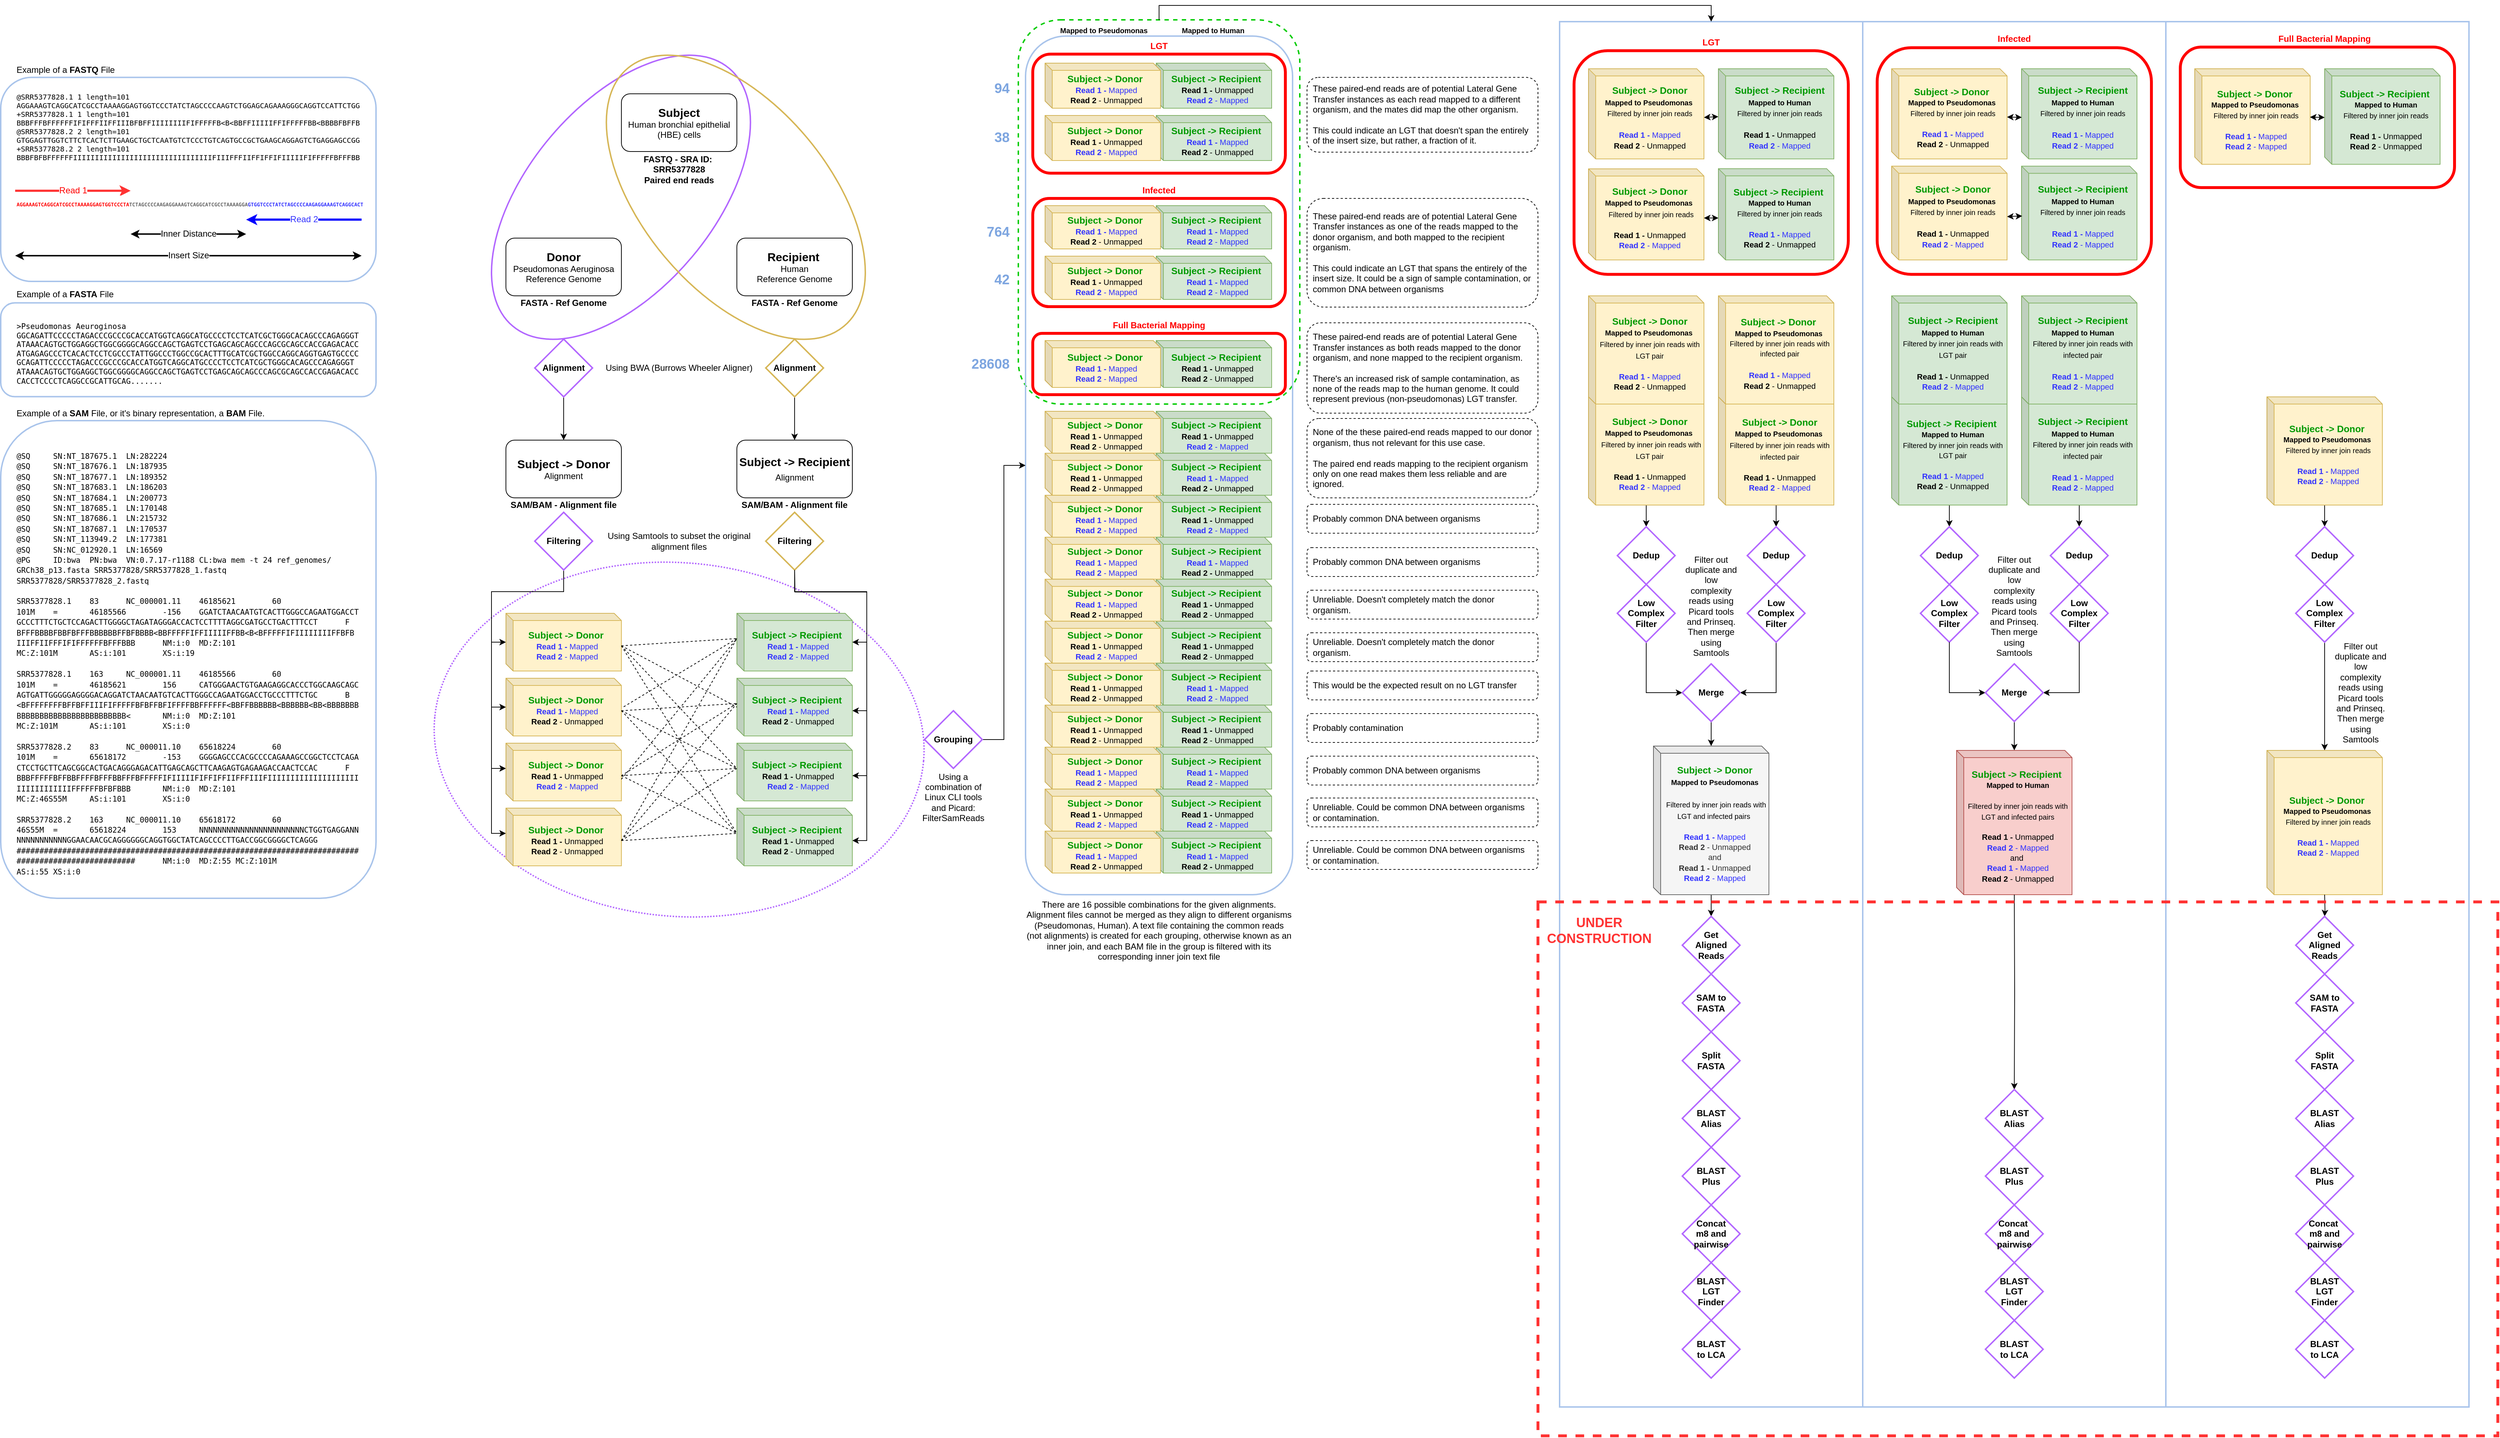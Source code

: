 <mxfile version="13.0.3" type="device"><diagram id="rZduVrqEvpQUv7UEeX0G" name="Page-1"><mxGraphModel dx="1812" dy="1663" grid="1" gridSize="10" guides="1" tooltips="1" connect="1" arrows="1" fold="1" page="1" pageScale="1" pageWidth="850" pageHeight="1100" background="none" math="0" shadow="0"><root><mxCell id="0"/><mxCell id="1" parent="0"/><mxCell id="cDjBQLfBqG5O603t72On-22" value="" style="rounded=0;whiteSpace=wrap;html=1;labelBackgroundColor=#FFFFFF;strokeColor=#A9C4EB;strokeWidth=2;fillColor=none;fontSize=7.8;fontColor=#000000;align=left;" parent="1" vertex="1"><mxGeometry x="2340" y="-500" width="420" height="1920" as="geometry"/></mxCell><mxCell id="cDjBQLfBqG5O603t72On-21" value="" style="rounded=0;whiteSpace=wrap;html=1;labelBackgroundColor=#FFFFFF;strokeColor=#A9C4EB;strokeWidth=2;fillColor=none;fontSize=7.8;fontColor=#000000;align=left;" parent="1" vertex="1"><mxGeometry x="1920" y="-500" width="420" height="1920" as="geometry"/></mxCell><mxCell id="s2tNShMNea0brOtCOIwH-158" value="" style="rounded=1;whiteSpace=wrap;html=1;strokeColor=#00CC00;strokeWidth=2;fillColor=none;fontSize=12;fontColor=#000000;align=center;dashed=1;" parent="1" vertex="1"><mxGeometry x="750" y="-502.5" width="390" height="532.5" as="geometry"/></mxCell><mxCell id="s2tNShMNea0brOtCOIwH-157" value="" style="rounded=0;whiteSpace=wrap;html=1;labelBackgroundColor=#FFFFFF;strokeColor=#A9C4EB;strokeWidth=2;fillColor=none;fontSize=7.8;fontColor=#000000;align=left;" parent="1" vertex="1"><mxGeometry x="1500" y="-500" width="420" height="1920" as="geometry"/></mxCell><mxCell id="cDjBQLfBqG5O603t72On-26" value="" style="edgeStyle=orthogonalEdgeStyle;rounded=0;orthogonalLoop=1;jettySize=auto;html=1;" parent="1" source="s2tNShMNea0brOtCOIwH-167" target="s2tNShMNea0brOtCOIwH-174" edge="1"><mxGeometry relative="1" as="geometry"/></mxCell><mxCell id="s2tNShMNea0brOtCOIwH-167" value="&lt;font style=&quot;font-size: 11px&quot;&gt;&lt;font style=&quot;font-size: 13px ; color: rgb(0 , 153 , 0)&quot;&gt;&lt;b&gt;Subject -&amp;gt; Donor&lt;br&gt;&lt;/b&gt;&lt;span style=&quot;color: rgb(0 , 0 , 0) ; font-family: &amp;#34;verdana&amp;#34; , &amp;#34;arial&amp;#34; , &amp;#34;helvetica&amp;#34; , sans-serif ; font-size: 10px ; font-weight: 700&quot;&gt;Mapped to Pseudomonas&lt;/span&gt;&lt;span style=&quot;color: rgb(0 , 0 , 0) ; font-family: &amp;#34;verdana&amp;#34; , &amp;#34;arial&amp;#34; , &amp;#34;helvetica&amp;#34; , sans-serif ; font-size: 10px ; font-weight: 700&quot;&gt;&amp;nbsp;&lt;br&gt;&lt;/span&gt;&amp;nbsp;&lt;span style=&quot;color: rgb(0 , 0 , 0) ; font-family: &amp;#34;verdana&amp;#34; , &amp;#34;arial&amp;#34; , &amp;#34;helvetica&amp;#34; , sans-serif ; font-size: 10px&quot;&gt;Filtered by inner join reads with LGT pair&lt;br&gt;&lt;/span&gt;&lt;/font&gt;&lt;font color=&quot;#ff0000&quot;&gt;&lt;br&gt;&lt;/font&gt;&lt;b&gt;Read 1 -&lt;/b&gt;&lt;span style=&quot;font-size: 11px&quot;&gt;&amp;nbsp;Unmapped&lt;/span&gt;&lt;br&gt;&lt;font color=&quot;#3333ff&quot; style=&quot;font-size: 11px&quot;&gt;&lt;b&gt;Read 2&lt;/b&gt;&amp;nbsp;- Mapped&lt;/font&gt;&lt;/font&gt;" style="shape=cube;whiteSpace=wrap;html=1;boundedLbl=1;backgroundOutline=1;darkOpacity=0.05;darkOpacity2=0.1;labelBackgroundColor=none;strokeColor=#d6b656;strokeWidth=1;fillColor=#fff2cc;fontSize=12;align=center;size=10;" parent="1" vertex="1"><mxGeometry x="1540" y="17" width="160" height="153" as="geometry"/></mxCell><mxCell id="cDjBQLfBqG5O603t72On-27" value="" style="edgeStyle=orthogonalEdgeStyle;rounded=0;orthogonalLoop=1;jettySize=auto;html=1;" parent="1" source="s2tNShMNea0brOtCOIwH-169" target="NBpoWpYgjSu_B6b-XuD3-2" edge="1"><mxGeometry relative="1" as="geometry"/></mxCell><mxCell id="s2tNShMNea0brOtCOIwH-169" value="&lt;font style=&quot;font-size: 11px&quot;&gt;&lt;font style=&quot;color: rgb(0 , 153 , 0) ; font-size: 13px&quot;&gt;&lt;b&gt;Subject -&amp;gt; Donor&lt;br&gt;&lt;/b&gt;&lt;span style=&quot;color: rgb(0 , 0 , 0) ; font-family: &amp;#34;verdana&amp;#34; , &amp;#34;arial&amp;#34; , &amp;#34;helvetica&amp;#34; , sans-serif ; font-size: 10px ; font-weight: 700&quot;&gt;Mapped to Pseudomonas&lt;/span&gt;&lt;span style=&quot;color: rgb(0 , 0 , 0) ; font-family: &amp;#34;verdana&amp;#34; , &amp;#34;arial&amp;#34; , &amp;#34;helvetica&amp;#34; , sans-serif ; font-size: 10px ; font-weight: 700&quot;&gt;&amp;nbsp;&lt;br&gt;&lt;/span&gt;&lt;span style=&quot;color: rgb(0 , 0 , 0) ; font-family: &amp;#34;verdana&amp;#34; , &amp;#34;arial&amp;#34; , &amp;#34;helvetica&amp;#34; , sans-serif ; font-size: 10px&quot;&gt;Filtered by inner join reads with infected pair&lt;br&gt;&lt;/span&gt;&lt;/font&gt;&lt;br style=&quot;color: rgb(0 , 153 , 0) ; font-size: 12px&quot;&gt;&lt;b&gt;Read 1 -&lt;/b&gt;&amp;nbsp;Unmapped&lt;br&gt;&lt;font color=&quot;#3333ff&quot;&gt;&lt;b&gt;Read 2&lt;/b&gt;&amp;nbsp;- Mapped&lt;/font&gt;&lt;/font&gt;" style="shape=cube;whiteSpace=wrap;html=1;boundedLbl=1;backgroundOutline=1;darkOpacity=0.05;darkOpacity2=0.1;labelBackgroundColor=none;strokeColor=#d6b656;strokeWidth=1;fillColor=#fff2cc;fontSize=12;align=center;size=10;" parent="1" vertex="1"><mxGeometry x="1720" y="20" width="160" height="150" as="geometry"/></mxCell><mxCell id="s2tNShMNea0brOtCOIwH-129" value="" style="rounded=1;whiteSpace=wrap;html=1;fillColor=none;strokeColor=#FF0000;strokeWidth=4;" parent="1" vertex="1"><mxGeometry x="1520" y="-459.81" width="380" height="310" as="geometry"/></mxCell><mxCell id="s2tNShMNea0brOtCOIwH-57" value="" style="rounded=1;whiteSpace=wrap;html=1;fillColor=none;strokeColor=#FF0000;strokeWidth=4;" parent="1" vertex="1"><mxGeometry x="770" y="-68" width="350" height="85" as="geometry"/></mxCell><mxCell id="s2tNShMNea0brOtCOIwH-29" value="" style="rounded=1;whiteSpace=wrap;html=1;labelBackgroundColor=#FFFFFF;strokeColor=#A9C4EB;strokeWidth=2;fillColor=none;fontSize=7.8;fontColor=#000000;align=left;" parent="1" vertex="1"><mxGeometry x="760" y="-480" width="370" height="1190" as="geometry"/></mxCell><mxCell id="s2tNShMNea0brOtCOIwH-49" value="" style="rounded=1;whiteSpace=wrap;html=1;fillColor=none;strokeColor=#FF0000;strokeWidth=4;" parent="1" vertex="1"><mxGeometry x="770" y="-455" width="350" height="165" as="geometry"/></mxCell><mxCell id="vpGi-iYCgRm9-dsqkSAm-131" value="" style="ellipse;whiteSpace=wrap;html=1;rotation=5;fillColor=none;strokeColor=#B266FF;strokeWidth=2;dashed=1;dashPattern=1 1;" parent="1" vertex="1"><mxGeometry x="-60.0" y="250" width="680" height="490" as="geometry"/></mxCell><mxCell id="vpGi-iYCgRm9-dsqkSAm-36" value="" style="ellipse;whiteSpace=wrap;html=1;rotation=40;fillColor=none;strokeColor=#B266FF;strokeWidth=2;" parent="1" vertex="1"><mxGeometry x="70.86" y="-489.81" width="257.14" height="466.41" as="geometry"/></mxCell><mxCell id="vpGi-iYCgRm9-dsqkSAm-40" value="" style="ellipse;whiteSpace=wrap;html=1;rotation=-40;fillColor=none;strokeColor=#d6b656;strokeWidth=2;" parent="1" vertex="1"><mxGeometry x="230" y="-489.81" width="257.14" height="466.41" as="geometry"/></mxCell><mxCell id="vpGi-iYCgRm9-dsqkSAm-61" value="" style="rounded=1;whiteSpace=wrap;html=1;labelBackgroundColor=#FFFFFF;strokeColor=#A9C4EB;strokeWidth=2;fillColor=#ffffff;fontSize=7.8;fontColor=#000000;align=left;" parent="1" vertex="1"><mxGeometry x="-660" y="-422.69" width="520" height="282.69" as="geometry"/></mxCell><mxCell id="vpGi-iYCgRm9-dsqkSAm-24" value="&lt;b&gt;&lt;font style=&quot;font-size: 16px&quot;&gt;Subject&lt;/font&gt;&lt;/b&gt; &lt;span style=&quot;background-color: rgb(248 , 249 , 250)&quot;&gt;&lt;br&gt;&lt;/span&gt;&lt;div style=&quot;text-align: center&quot;&gt;&lt;span style=&quot;background-color: rgb(255 , 255 , 255) ; font-family: &amp;#34;verdana&amp;#34; , &amp;#34;arial&amp;#34; , &amp;#34;helvetica&amp;#34; , sans-serif ; text-align: justify&quot;&gt;Human bronchial epithelial (HBE) cells&lt;/span&gt;&lt;/div&gt;" style="rounded=1;whiteSpace=wrap;html=1;" parent="1" vertex="1"><mxGeometry x="200" y="-400" width="160" height="80" as="geometry"/></mxCell><mxCell id="vpGi-iYCgRm9-dsqkSAm-25" value="FASTQ - SRA ID:&amp;nbsp;&lt;span&gt;&#9;&lt;/span&gt;SRR5377828&lt;br&gt;Paired end reads" style="text;html=1;strokeColor=none;fillColor=none;align=center;verticalAlign=middle;whiteSpace=wrap;rounded=0;fontStyle=1" parent="1" vertex="1"><mxGeometry x="200" y="-320" width="160" height="50" as="geometry"/></mxCell><mxCell id="vpGi-iYCgRm9-dsqkSAm-27" value="&lt;b&gt;&lt;font style=&quot;font-size: 16px&quot;&gt;Donor&lt;/font&gt;&lt;/b&gt; &lt;span style=&quot;background-color: rgb(248 , 249 , 250)&quot;&gt;&lt;br&gt;&lt;/span&gt;&lt;div style=&quot;text-align: center&quot;&gt;&lt;span style=&quot;background-color: rgb(255 , 255 , 255) ; font-family: &amp;#34;verdana&amp;#34; , &amp;#34;arial&amp;#34; , &amp;#34;helvetica&amp;#34; , sans-serif ; text-align: justify&quot;&gt;Pseudomonas Aeruginosa&lt;/span&gt;&lt;/div&gt;&lt;div style=&quot;text-align: center&quot;&gt;&lt;span style=&quot;background-color: rgb(255 , 255 , 255) ; font-family: &amp;#34;verdana&amp;#34; , &amp;#34;arial&amp;#34; , &amp;#34;helvetica&amp;#34; , sans-serif ; text-align: justify&quot;&gt;Reference Genome&lt;/span&gt;&lt;/div&gt;" style="rounded=1;whiteSpace=wrap;html=1;" parent="1" vertex="1"><mxGeometry x="40" y="-200" width="160" height="80" as="geometry"/></mxCell><mxCell id="vpGi-iYCgRm9-dsqkSAm-28" value="FASTA - Ref Genome" style="text;html=1;strokeColor=none;fillColor=none;align=center;verticalAlign=middle;whiteSpace=wrap;rounded=0;fontStyle=1" parent="1" vertex="1"><mxGeometry x="40" y="-120" width="160" height="20" as="geometry"/></mxCell><mxCell id="vpGi-iYCgRm9-dsqkSAm-29" value="&lt;b&gt;&lt;font style=&quot;font-size: 16px&quot;&gt;Recipient&lt;/font&gt;&lt;/b&gt;&amp;nbsp;&lt;br&gt;&lt;div&gt;&lt;span style=&quot;background-color: rgb(255 , 255 , 255) ; font-family: &amp;#34;verdana&amp;#34; , &amp;#34;arial&amp;#34; , &amp;#34;helvetica&amp;#34; , sans-serif ; text-align: justify&quot;&gt;Human&lt;/span&gt;&lt;/div&gt;&lt;div&gt;&lt;span style=&quot;background-color: rgb(255 , 255 , 255) ; font-family: &amp;#34;verdana&amp;#34; , &amp;#34;arial&amp;#34; , &amp;#34;helvetica&amp;#34; , sans-serif ; text-align: justify&quot;&gt;Reference Genome&lt;/span&gt;&lt;/div&gt;" style="rounded=1;whiteSpace=wrap;html=1;" parent="1" vertex="1"><mxGeometry x="360" y="-200" width="160" height="80" as="geometry"/></mxCell><mxCell id="vpGi-iYCgRm9-dsqkSAm-30" value="FASTA - Ref Genome" style="text;html=1;strokeColor=none;fillColor=none;align=center;verticalAlign=middle;whiteSpace=wrap;rounded=0;fontStyle=1" parent="1" vertex="1"><mxGeometry x="360" y="-120" width="160" height="20" as="geometry"/></mxCell><mxCell id="vpGi-iYCgRm9-dsqkSAm-31" value="&lt;b&gt;&lt;font style=&quot;font-size: 16px&quot;&gt;Subject -&amp;gt; Donor&lt;/font&gt;&lt;/b&gt; &lt;span style=&quot;background-color: rgb(248 , 249 , 250)&quot;&gt;&lt;br&gt;&lt;/span&gt;&lt;div style=&quot;text-align: center&quot;&gt;&lt;span style=&quot;background-color: rgb(255 , 255 , 255) ; font-family: &amp;#34;verdana&amp;#34; , &amp;#34;arial&amp;#34; , &amp;#34;helvetica&amp;#34; , sans-serif ; text-align: justify&quot;&gt;Alignment&lt;/span&gt;&lt;/div&gt;" style="rounded=1;whiteSpace=wrap;html=1;" parent="1" vertex="1"><mxGeometry x="40" y="80" width="160" height="80" as="geometry"/></mxCell><mxCell id="vpGi-iYCgRm9-dsqkSAm-32" value="SAM/BAM - Alignment file" style="text;html=1;strokeColor=none;fillColor=none;align=center;verticalAlign=middle;whiteSpace=wrap;rounded=0;fontStyle=1" parent="1" vertex="1"><mxGeometry x="40" y="160" width="160" height="20" as="geometry"/></mxCell><mxCell id="vpGi-iYCgRm9-dsqkSAm-33" value="&lt;b&gt;&lt;font style=&quot;font-size: 16px&quot;&gt;Subject -&amp;gt; Recipient&lt;span style=&quot;background-color: rgb(248 , 249 , 250)&quot;&gt;&lt;br&gt;&lt;/span&gt;&lt;div style=&quot;text-align: center&quot;&gt;&lt;span style=&quot;background-color: rgb(255 , 255 , 255) ; font-family: &amp;#34;verdana&amp;#34; , &amp;#34;arial&amp;#34; , &amp;#34;helvetica&amp;#34; , sans-serif ; text-align: justify ; font-size: 12px ; font-weight: normal&quot;&gt;Alignment&lt;/span&gt;&lt;/div&gt;&lt;/font&gt;&lt;/b&gt;" style="rounded=1;whiteSpace=wrap;html=1;" parent="1" vertex="1"><mxGeometry x="360" y="80" width="160" height="80" as="geometry"/></mxCell><mxCell id="vpGi-iYCgRm9-dsqkSAm-34" value="SAM/BAM - Alignment file" style="text;html=1;strokeColor=none;fillColor=none;align=center;verticalAlign=middle;whiteSpace=wrap;rounded=0;fontStyle=1" parent="1" vertex="1"><mxGeometry x="360" y="160" width="160" height="20" as="geometry"/></mxCell><mxCell id="vpGi-iYCgRm9-dsqkSAm-39" style="edgeStyle=orthogonalEdgeStyle;rounded=0;orthogonalLoop=1;jettySize=auto;html=1;entryX=0.5;entryY=0;entryDx=0;entryDy=0;" parent="1" source="vpGi-iYCgRm9-dsqkSAm-38" target="vpGi-iYCgRm9-dsqkSAm-31" edge="1"><mxGeometry relative="1" as="geometry"/></mxCell><mxCell id="vpGi-iYCgRm9-dsqkSAm-38" value="&lt;b&gt;Alignment&lt;/b&gt;" style="rhombus;whiteSpace=wrap;html=1;strokeColor=#B266FF;fillColor=none;strokeWidth=2;" parent="1" vertex="1"><mxGeometry x="80" y="-60" width="80" height="80" as="geometry"/></mxCell><mxCell id="vpGi-iYCgRm9-dsqkSAm-42" style="edgeStyle=orthogonalEdgeStyle;rounded=0;orthogonalLoop=1;jettySize=auto;html=1;exitX=0.5;exitY=1;exitDx=0;exitDy=0;entryX=0.5;entryY=0;entryDx=0;entryDy=0;" parent="1" source="vpGi-iYCgRm9-dsqkSAm-41" target="vpGi-iYCgRm9-dsqkSAm-33" edge="1"><mxGeometry relative="1" as="geometry"/></mxCell><mxCell id="vpGi-iYCgRm9-dsqkSAm-41" value="&lt;b&gt;Alignment&lt;/b&gt;" style="rhombus;whiteSpace=wrap;html=1;strokeColor=#d6b656;strokeWidth=2;fillColor=none;" parent="1" vertex="1"><mxGeometry x="400" y="-60" width="80" height="80" as="geometry"/></mxCell><mxCell id="vpGi-iYCgRm9-dsqkSAm-60" value="&lt;div class=&quot;p-Widget jp-Cell jp-CodeCell jp-Notebook-cell jp-mod-active jp-mod-selected&quot; style=&quot;box-sizing: border-box ; position: relative ; overflow: visible ; cursor: default ; margin: 0px ; border: none ; outline: none ; font-size: 7.8px&quot;&gt;&lt;div class=&quot;p-Widget p-Panel jp-Cell-outputWrapper&quot; style=&quot;box-sizing: border-box ; position: relative ; overflow: visible ; cursor: default ; display: flex ; padding: 0px ; margin: 5px 0px 0px ; font-size: 7.8px&quot;&gt;&lt;div class=&quot;p-Widget jp-OutputArea jp-Cell-outputArea&quot; style=&quot;box-sizing: border-box ; position: relative ; overflow: hidden auto ; cursor: default ; font-size: 7.8px&quot;&gt;&lt;div class=&quot;p-Widget p-Panel jp-OutputArea-child&quot; style=&quot;box-sizing: border-box ; position: relative ; overflow: hidden ; cursor: default ; display: flex ; font-size: 7.8px&quot;&gt;&lt;div class=&quot;p-Widget jp-RenderedText jp-mod-trusted jp-OutputArea-output&quot; style=&quot;box-sizing: border-box ; position: relative ; overflow: auto ; cursor: default ; text-align: left ; height: auto ; font-size: 7.8px&quot;&gt;&lt;pre style=&quot;border: none ; margin: 0px ; padding: 0px ; overflow: auto ; word-break: break-all ; overflow-wrap: break-word ; font-size: 10px&quot;&gt;&lt;pre style=&quot;border: none ; margin-top: 0px ; margin-bottom: 0px ; padding: 0px ; overflow: auto ; word-break: break-all ; overflow-wrap: break-word&quot;&gt;@SRR5377828.1 1 length=101&lt;br&gt;AGGAAAGTCAGGCATCGCCTAAAAGGAGTGGTCCCTATCTAGCCCCAAGTCTGGAGCAGAAAGGGCAGGTCCATTCTGG&lt;br&gt;+SRR5377828.1 1 length=101&lt;br&gt;BBBFFFBFFFFFFIFIFFFIIFFIIIBFBFFIIIIIIIIFIFFFFFB&amp;lt;B&amp;lt;BBFFIIIIIFFIFFFFFBB&amp;lt;BBBBFBFFB&lt;br&gt;@SRR5377828.2 2 length=101&lt;br&gt;GTGGAGTTGGTCTTCTCACTCTTGAAGCTGCTCAATGTCTCCCTGTCAGTGCCGCTGAAGCAGGAGTCTGAGGAGCCGG&lt;br&gt;+SRR5377828.2 2 length=101&lt;br&gt;BBBFBFBFFFFFFIIIIIIIIIIIIIIIIIIIIIIIIIIIIIIIIFIIIFFFIIFFIFFIFIIIIIFIFFFFFBFFFBB&lt;/pre&gt;&lt;/pre&gt;&lt;/div&gt;&lt;/div&gt;&lt;/div&gt;&lt;/div&gt;&lt;/div&gt;" style="text;whiteSpace=wrap;html=1;fontSize=7.8;fontColor=#000000;labelBackgroundColor=#FFFFFF;" parent="1" vertex="1"><mxGeometry x="-640" y="-412.69" width="480" height="112.69" as="geometry"/></mxCell><mxCell id="vpGi-iYCgRm9-dsqkSAm-45" value="&lt;span style=&quot;font-size: 12px;&quot;&gt;&lt;font style=&quot;font-size: 12px;&quot;&gt;Read 1&lt;/font&gt;&lt;/span&gt;" style="endArrow=classic;html=1;strokeWidth=3;fontColor=#FF0000;strokeColor=#FF3333;fontSize=12;" parent="1" edge="1"><mxGeometry width="50" height="50" relative="1" as="geometry"><mxPoint x="-640" y="-265.57" as="sourcePoint"/><mxPoint x="-480" y="-265.57" as="targetPoint"/></mxGeometry></mxCell><mxCell id="vpGi-iYCgRm9-dsqkSAm-46" value="&lt;font color=&quot;#3333ff&quot; style=&quot;font-size: 12px;&quot;&gt;&lt;span style=&quot;font-size: 12px;&quot;&gt;Read 2&lt;/span&gt;&lt;/font&gt;" style="endArrow=classic;html=1;strokeColor=#0000FF;strokeWidth=3;fontColor=#FF0000;fontStyle=0;fontSize=12;" parent="1" edge="1"><mxGeometry width="50" height="50" relative="1" as="geometry"><mxPoint x="-160" y="-225.57" as="sourcePoint"/><mxPoint x="-320" y="-225.57" as="targetPoint"/><Array as="points"><mxPoint x="-240" y="-225.57"/></Array></mxGeometry></mxCell><mxCell id="vpGi-iYCgRm9-dsqkSAm-47" value="&lt;font style=&quot;font-size: 12px;&quot;&gt;Insert Size&lt;/font&gt;" style="endArrow=classic;html=1;strokeColor=#000000;strokeWidth=2;fontSize=12;fontColor=#000000;startArrow=classic;startFill=1;endFill=1;" parent="1" edge="1"><mxGeometry width="50" height="50" relative="1" as="geometry"><mxPoint x="-640" y="-175.57" as="sourcePoint"/><mxPoint x="-160" y="-175.57" as="targetPoint"/></mxGeometry></mxCell><mxCell id="vpGi-iYCgRm9-dsqkSAm-52" value="&lt;font style=&quot;font-size: 12px;&quot;&gt;Inner Distance&lt;/font&gt;" style="endArrow=classic;html=1;strokeColor=#000000;strokeWidth=2;fontSize=12;fontColor=#000000;startArrow=classic;startFill=1;endFill=1;" parent="1" edge="1"><mxGeometry width="50" height="50" relative="1" as="geometry"><mxPoint x="-480" y="-205.57" as="sourcePoint"/><mxPoint x="-320" y="-205.57" as="targetPoint"/></mxGeometry></mxCell><mxCell id="vpGi-iYCgRm9-dsqkSAm-56" value="&lt;pre style=&quot;border: none; margin: 0px; padding: 0px; overflow: auto; word-break: break-all; overflow-wrap: break-word; font-style: normal; letter-spacing: normal; text-align: left; text-indent: 0px; text-transform: none; word-spacing: 0px; background-color: rgb(255, 255, 255);&quot;&gt;&lt;font style=&quot;font-size: 7px&quot;&gt;&lt;font color=&quot;#ff0000&quot;&gt;AGGAAAGTCAGGCATCGCCTAAAAGGAGTGGTCCCTA&lt;/font&gt;TCTAGCCCCAAGAGGAAAGTCAGGCATCGCCTAAAAGGA&lt;font color=&quot;#3333ff&quot;&gt;GTGGTCCCTATCTAGCCCCAAGAGGAAAGTCAGGCACT&lt;/font&gt;&lt;/font&gt;&lt;/pre&gt;" style="text;whiteSpace=wrap;html=1;fontSize=16;fontColor=#666666;fontStyle=1" parent="1" vertex="1"><mxGeometry x="-640" y="-265.57" width="480" height="30" as="geometry"/></mxCell><mxCell id="vpGi-iYCgRm9-dsqkSAm-65" value="&lt;span style=&quot;&quot;&gt;&lt;font color=&quot;#009900&quot;&gt;&lt;font style=&quot;font-size: 13px&quot;&gt;&lt;b&gt;&lt;font style=&quot;font-size: 13px&quot;&gt;Subject -&amp;gt; Donor&lt;/font&gt;&lt;/b&gt;&amp;nbsp;&lt;/font&gt;&lt;br&gt;&lt;/font&gt;&lt;/span&gt;&lt;font style=&quot;font-size: 11px&quot; color=&quot;#3333ff&quot;&gt;&lt;b&gt;Read 1 -&lt;/b&gt;&amp;nbsp;Mapped&lt;br&gt;&lt;b&gt;Read 2&lt;/b&gt;&amp;nbsp;- Mapped&lt;/font&gt;" style="shape=cube;whiteSpace=wrap;html=1;boundedLbl=1;backgroundOutline=1;darkOpacity=0.05;darkOpacity2=0.1;labelBackgroundColor=none;strokeColor=#d6b656;strokeWidth=1;fillColor=#fff2cc;fontSize=12;align=center;size=10;" parent="1" vertex="1"><mxGeometry x="40" y="320" width="160" height="80" as="geometry"/></mxCell><mxCell id="vpGi-iYCgRm9-dsqkSAm-66" value="&lt;font style=&quot;font-size: 11px&quot;&gt;&lt;font style=&quot;color: rgb(0 , 153 , 0) ; font-size: 13px&quot;&gt;&lt;b&gt;Subject -&amp;gt; Donor&lt;/b&gt;&amp;nbsp;&lt;/font&gt;&lt;br style=&quot;color: rgb(0 , 153 , 0) ; font-size: 12px&quot;&gt;&lt;font color=&quot;#3333ff&quot;&gt;&lt;b&gt;Read 1 -&lt;/b&gt;&amp;nbsp;Mapped&lt;br&gt;&lt;/font&gt;&lt;b&gt;Read 2&lt;/b&gt;&amp;nbsp;- Unmapped&lt;/font&gt;" style="shape=cube;whiteSpace=wrap;html=1;boundedLbl=1;backgroundOutline=1;darkOpacity=0.05;darkOpacity2=0.1;labelBackgroundColor=none;strokeColor=#d6b656;strokeWidth=1;fillColor=#fff2cc;fontSize=12;align=center;size=10;" parent="1" vertex="1"><mxGeometry x="40" y="410" width="160" height="80" as="geometry"/></mxCell><mxCell id="vpGi-iYCgRm9-dsqkSAm-67" value="&lt;font style=&quot;font-size: 11px&quot;&gt;&lt;font style=&quot;color: rgb(0 , 153 , 0) ; font-size: 13px&quot;&gt;&lt;b&gt;Subject -&amp;gt; Donor&lt;/b&gt;&amp;nbsp;&lt;/font&gt;&lt;br style=&quot;color: rgb(0 , 153 , 0) ; font-size: 12px&quot;&gt;&lt;b&gt;Read 1 -&lt;/b&gt;&amp;nbsp;Unmapped&lt;br&gt;&lt;font color=&quot;#3333ff&quot;&gt;&lt;b&gt;Read 2&lt;/b&gt;&amp;nbsp;- Mapped&lt;/font&gt;&lt;/font&gt;" style="shape=cube;whiteSpace=wrap;html=1;boundedLbl=1;backgroundOutline=1;darkOpacity=0.05;darkOpacity2=0.1;labelBackgroundColor=none;strokeColor=#d6b656;strokeWidth=1;fillColor=#fff2cc;fontSize=12;align=center;size=10;" parent="1" vertex="1"><mxGeometry x="40" y="500" width="160" height="80" as="geometry"/></mxCell><mxCell id="vpGi-iYCgRm9-dsqkSAm-68" value="&lt;font style=&quot;font-size: 11px&quot;&gt;&lt;font style=&quot;color: rgb(0 , 153 , 0) ; font-size: 13px&quot;&gt;&lt;b&gt;Subject -&amp;gt; Donor&lt;/b&gt;&amp;nbsp;&lt;/font&gt;&lt;br style=&quot;color: rgb(0 , 153 , 0) ; font-size: 12px&quot;&gt;&lt;b&gt;Read 1 -&lt;/b&gt;&amp;nbsp;Unmapped&lt;br&gt;&lt;b&gt;Read 2&lt;/b&gt;&amp;nbsp;- Unmapped&lt;/font&gt;" style="shape=cube;whiteSpace=wrap;html=1;boundedLbl=1;backgroundOutline=1;darkOpacity=0.05;darkOpacity2=0.1;labelBackgroundColor=none;strokeColor=#d6b656;strokeWidth=1;fillColor=#fff2cc;fontSize=12;align=center;size=10;" parent="1" vertex="1"><mxGeometry x="40" y="590" width="160" height="80" as="geometry"/></mxCell><mxCell id="vpGi-iYCgRm9-dsqkSAm-73" style="edgeStyle=orthogonalEdgeStyle;rounded=0;orthogonalLoop=1;jettySize=auto;html=1;entryX=0;entryY=0.5;entryDx=0;entryDy=0;entryPerimeter=0;" parent="1" source="vpGi-iYCgRm9-dsqkSAm-74" target="vpGi-iYCgRm9-dsqkSAm-65" edge="1"><mxGeometry relative="1" as="geometry"><mxPoint x="120" y="320" as="targetPoint"/></mxGeometry></mxCell><mxCell id="vpGi-iYCgRm9-dsqkSAm-79" style="edgeStyle=orthogonalEdgeStyle;rounded=0;orthogonalLoop=1;jettySize=auto;html=1;entryX=0;entryY=0.5;entryDx=0;entryDy=0;entryPerimeter=0;startArrow=none;startFill=0;endArrow=classic;endFill=1;strokeColor=#000000;strokeWidth=1;fontSize=12;fontColor=#000000;" parent="1" source="vpGi-iYCgRm9-dsqkSAm-74" target="vpGi-iYCgRm9-dsqkSAm-66" edge="1"><mxGeometry relative="1" as="geometry"><Array as="points"><mxPoint x="120" y="290"/><mxPoint x="20" y="290"/><mxPoint x="20" y="450"/></Array></mxGeometry></mxCell><mxCell id="vpGi-iYCgRm9-dsqkSAm-80" style="edgeStyle=orthogonalEdgeStyle;rounded=0;orthogonalLoop=1;jettySize=auto;html=1;entryX=0;entryY=0;entryDx=0;entryDy=35;entryPerimeter=0;startArrow=none;startFill=0;endArrow=classic;endFill=1;strokeColor=#000000;strokeWidth=1;fontSize=12;fontColor=#000000;" parent="1" source="vpGi-iYCgRm9-dsqkSAm-74" target="vpGi-iYCgRm9-dsqkSAm-67" edge="1"><mxGeometry relative="1" as="geometry"><Array as="points"><mxPoint x="120" y="290"/><mxPoint x="20" y="290"/><mxPoint x="20" y="535"/></Array></mxGeometry></mxCell><mxCell id="vpGi-iYCgRm9-dsqkSAm-81" style="edgeStyle=orthogonalEdgeStyle;rounded=0;orthogonalLoop=1;jettySize=auto;html=1;entryX=0;entryY=0;entryDx=0;entryDy=35;entryPerimeter=0;startArrow=none;startFill=0;endArrow=classic;endFill=1;strokeColor=#000000;strokeWidth=1;fontSize=12;fontColor=#000000;" parent="1" source="vpGi-iYCgRm9-dsqkSAm-74" target="vpGi-iYCgRm9-dsqkSAm-68" edge="1"><mxGeometry relative="1" as="geometry"><Array as="points"><mxPoint x="120" y="290"/><mxPoint x="20" y="290"/><mxPoint x="20" y="625"/></Array></mxGeometry></mxCell><mxCell id="vpGi-iYCgRm9-dsqkSAm-74" value="&lt;b&gt;Filtering&lt;/b&gt;" style="rhombus;whiteSpace=wrap;html=1;strokeColor=#B266FF;fillColor=none;strokeWidth=2;" parent="1" vertex="1"><mxGeometry x="80" y="180" width="80" height="80" as="geometry"/></mxCell><mxCell id="vpGi-iYCgRm9-dsqkSAm-90" style="edgeStyle=orthogonalEdgeStyle;rounded=0;orthogonalLoop=1;jettySize=auto;html=1;entryX=0;entryY=0;entryDx=160;entryDy=45;entryPerimeter=0;startArrow=none;startFill=0;endArrow=classic;endFill=1;strokeColor=#000000;strokeWidth=1;fontSize=12;fontColor=#000000;" parent="1" source="vpGi-iYCgRm9-dsqkSAm-76" target="vpGi-iYCgRm9-dsqkSAm-83" edge="1"><mxGeometry relative="1" as="geometry"><Array as="points"><mxPoint x="440" y="290"/><mxPoint x="540" y="290"/><mxPoint x="540" y="455"/></Array></mxGeometry></mxCell><mxCell id="vpGi-iYCgRm9-dsqkSAm-91" style="edgeStyle=orthogonalEdgeStyle;rounded=0;orthogonalLoop=1;jettySize=auto;html=1;entryX=0;entryY=0;entryDx=160;entryDy=45;entryPerimeter=0;startArrow=none;startFill=0;endArrow=classic;endFill=1;strokeColor=#000000;strokeWidth=1;fontSize=12;fontColor=#000000;" parent="1" source="vpGi-iYCgRm9-dsqkSAm-76" target="vpGi-iYCgRm9-dsqkSAm-84" edge="1"><mxGeometry relative="1" as="geometry"><Array as="points"><mxPoint x="440" y="290"/><mxPoint x="540" y="290"/><mxPoint x="540" y="545"/></Array></mxGeometry></mxCell><mxCell id="vpGi-iYCgRm9-dsqkSAm-92" style="edgeStyle=orthogonalEdgeStyle;rounded=0;orthogonalLoop=1;jettySize=auto;html=1;entryX=0;entryY=0;entryDx=160;entryDy=45;entryPerimeter=0;startArrow=none;startFill=0;endArrow=classic;endFill=1;strokeColor=#000000;strokeWidth=1;fontSize=12;fontColor=#000000;" parent="1" source="vpGi-iYCgRm9-dsqkSAm-76" target="vpGi-iYCgRm9-dsqkSAm-85" edge="1"><mxGeometry relative="1" as="geometry"><Array as="points"><mxPoint x="440" y="290"/><mxPoint x="540" y="290"/><mxPoint x="540" y="635"/></Array></mxGeometry></mxCell><mxCell id="vpGi-iYCgRm9-dsqkSAm-76" value="&lt;b&gt;Filtering&lt;/b&gt;" style="rhombus;whiteSpace=wrap;html=1;strokeColor=#d6b656;strokeWidth=2;fillColor=none;" parent="1" vertex="1"><mxGeometry x="400" y="180" width="80" height="80" as="geometry"/></mxCell><mxCell id="vpGi-iYCgRm9-dsqkSAm-82" value="&lt;font style=&quot;color: rgb(0 , 153 , 0) ; font-size: 13px&quot;&gt;&lt;b&gt;Subject -&amp;gt; Recipient&lt;/b&gt;&amp;nbsp;&lt;/font&gt;&lt;br style=&quot;color: rgb(0 , 153 , 0)&quot;&gt;&lt;font style=&quot;font-size: 11px&quot; color=&quot;#3333ff&quot;&gt;&lt;b&gt;Read 1 -&lt;/b&gt;&amp;nbsp;Mapped&lt;br&gt;&lt;b&gt;Read 2&lt;/b&gt;&amp;nbsp;- Mapped&lt;/font&gt;" style="shape=cube;whiteSpace=wrap;html=1;boundedLbl=1;backgroundOutline=1;darkOpacity=0.05;darkOpacity2=0.1;labelBackgroundColor=none;strokeColor=#82b366;strokeWidth=1;fillColor=#d5e8d4;fontSize=12;align=center;size=10;" parent="1" vertex="1"><mxGeometry x="360" y="320" width="160" height="80" as="geometry"/></mxCell><mxCell id="vpGi-iYCgRm9-dsqkSAm-83" value="&lt;font style=&quot;font-size: 11px&quot;&gt;&lt;font style=&quot;color: rgb(0 , 153 , 0) ; font-size: 13px&quot;&gt;&lt;b&gt;Subject -&amp;gt; Recipient&lt;/b&gt;&amp;nbsp;&lt;/font&gt;&lt;br style=&quot;font-size: 12px ; color: rgb(0 , 153 , 0)&quot;&gt;&lt;font color=&quot;#3333ff&quot;&gt;&lt;b&gt;Read 1 -&lt;/b&gt;&amp;nbsp;Mapped&lt;br&gt;&lt;/font&gt;&lt;b&gt;Read 2&lt;/b&gt;&amp;nbsp;- Unmapped&lt;/font&gt;" style="shape=cube;whiteSpace=wrap;html=1;boundedLbl=1;backgroundOutline=1;darkOpacity=0.05;darkOpacity2=0.1;labelBackgroundColor=none;strokeColor=#82b366;strokeWidth=1;fillColor=#d5e8d4;fontSize=12;align=center;size=10;" parent="1" vertex="1"><mxGeometry x="360" y="410" width="160" height="80" as="geometry"/></mxCell><mxCell id="vpGi-iYCgRm9-dsqkSAm-84" value="&lt;font style=&quot;font-size: 11px&quot;&gt;&lt;font style=&quot;color: rgb(0 , 153 , 0) ; font-size: 13px&quot;&gt;&lt;b&gt;Subject -&amp;gt; Recipient&lt;/b&gt;&amp;nbsp;&lt;/font&gt;&lt;br style=&quot;font-size: 12px ; color: rgb(0 , 153 , 0)&quot;&gt;&lt;b&gt;Read 1 -&lt;/b&gt;&amp;nbsp;Unmapped&lt;br&gt;&lt;font color=&quot;#3333ff&quot;&gt;&lt;b&gt;Read 2&lt;/b&gt;&amp;nbsp;- Mapped&lt;/font&gt;&lt;/font&gt;" style="shape=cube;whiteSpace=wrap;html=1;boundedLbl=1;backgroundOutline=1;darkOpacity=0.05;darkOpacity2=0.1;labelBackgroundColor=none;strokeColor=#82b366;strokeWidth=1;fillColor=#d5e8d4;fontSize=12;align=center;size=10;" parent="1" vertex="1"><mxGeometry x="360" y="500" width="160" height="80" as="geometry"/></mxCell><mxCell id="vpGi-iYCgRm9-dsqkSAm-85" value="&lt;font style=&quot;font-size: 11px&quot;&gt;&lt;font style=&quot;color: rgb(0 , 153 , 0) ; font-size: 13px&quot;&gt;&lt;b&gt;Subject -&amp;gt; Recipient&lt;/b&gt;&amp;nbsp;&lt;/font&gt;&lt;br style=&quot;font-size: 12px ; color: rgb(0 , 153 , 0)&quot;&gt;&lt;b&gt;Read 1 -&lt;/b&gt;&amp;nbsp;Unmapped&lt;br&gt;&lt;b&gt;Read 2&lt;/b&gt;&amp;nbsp;- Unmapped&lt;/font&gt;" style="shape=cube;whiteSpace=wrap;html=1;boundedLbl=1;backgroundOutline=1;darkOpacity=0.05;darkOpacity2=0.1;labelBackgroundColor=none;strokeColor=#82b366;strokeWidth=1;fillColor=#d5e8d4;fontSize=12;align=center;size=10;" parent="1" vertex="1"><mxGeometry x="360" y="590" width="160" height="80" as="geometry"/></mxCell><mxCell id="vpGi-iYCgRm9-dsqkSAm-86" style="edgeStyle=orthogonalEdgeStyle;rounded=0;orthogonalLoop=1;jettySize=auto;html=1;entryX=1;entryY=0.5;entryDx=0;entryDy=0;entryPerimeter=0;" parent="1" target="vpGi-iYCgRm9-dsqkSAm-82" edge="1"><mxGeometry relative="1" as="geometry"><mxPoint x="440" y="320" as="targetPoint"/><mxPoint x="440.029" y="259.971" as="sourcePoint"/></mxGeometry></mxCell><mxCell id="vpGi-iYCgRm9-dsqkSAm-113" value="" style="endArrow=none;dashed=1;html=1;strokeColor=#000000;strokeWidth=1;fontSize=10;fontColor=#000000;entryX=0;entryY=0;entryDx=0;entryDy=35;entryPerimeter=0;exitX=0;exitY=0;exitDx=160;exitDy=45;exitPerimeter=0;" parent="1" source="vpGi-iYCgRm9-dsqkSAm-65" target="vpGi-iYCgRm9-dsqkSAm-82" edge="1"><mxGeometry width="50" height="50" relative="1" as="geometry"><mxPoint x="130" y="420" as="sourcePoint"/><mxPoint x="180" y="370" as="targetPoint"/></mxGeometry></mxCell><mxCell id="vpGi-iYCgRm9-dsqkSAm-114" value="" style="endArrow=none;dashed=1;html=1;strokeColor=#000000;strokeWidth=1;fontSize=10;fontColor=#000000;entryX=0;entryY=0;entryDx=0;entryDy=35;entryPerimeter=0;" parent="1" target="vpGi-iYCgRm9-dsqkSAm-84" edge="1"><mxGeometry width="50" height="50" relative="1" as="geometry"><mxPoint x="200" y="365" as="sourcePoint"/><mxPoint x="370" y="365" as="targetPoint"/></mxGeometry></mxCell><mxCell id="vpGi-iYCgRm9-dsqkSAm-115" value="" style="endArrow=none;dashed=1;html=1;strokeColor=#000000;strokeWidth=1;fontSize=10;fontColor=#000000;entryX=0;entryY=0;entryDx=0;entryDy=35;entryPerimeter=0;exitX=1.02;exitY=0.495;exitDx=0;exitDy=0;exitPerimeter=0;" parent="1" source="vpGi-iYCgRm9-dsqkSAm-66" target="vpGi-iYCgRm9-dsqkSAm-82" edge="1"><mxGeometry width="50" height="50" relative="1" as="geometry"><mxPoint x="210" y="375" as="sourcePoint"/><mxPoint x="370" y="545" as="targetPoint"/></mxGeometry></mxCell><mxCell id="vpGi-iYCgRm9-dsqkSAm-116" value="" style="endArrow=none;dashed=1;html=1;strokeColor=#000000;strokeWidth=1;fontSize=10;fontColor=#000000;entryX=0;entryY=0;entryDx=160;entryDy=45;entryPerimeter=0;exitX=0;exitY=0;exitDx=0;exitDy=35;exitPerimeter=0;" parent="1" source="vpGi-iYCgRm9-dsqkSAm-83" target="vpGi-iYCgRm9-dsqkSAm-67" edge="1"><mxGeometry width="50" height="50" relative="1" as="geometry"><mxPoint x="220" y="385" as="sourcePoint"/><mxPoint x="380" y="555" as="targetPoint"/></mxGeometry></mxCell><mxCell id="vpGi-iYCgRm9-dsqkSAm-117" value="" style="endArrow=none;dashed=1;html=1;strokeColor=#000000;strokeWidth=1;fontSize=10;fontColor=#000000;entryX=0;entryY=0;entryDx=0;entryDy=35;entryPerimeter=0;exitX=0;exitY=0;exitDx=160;exitDy=45;exitPerimeter=0;" parent="1" source="vpGi-iYCgRm9-dsqkSAm-66" target="vpGi-iYCgRm9-dsqkSAm-85" edge="1"><mxGeometry width="50" height="50" relative="1" as="geometry"><mxPoint x="230" y="395" as="sourcePoint"/><mxPoint x="390" y="565" as="targetPoint"/></mxGeometry></mxCell><mxCell id="vpGi-iYCgRm9-dsqkSAm-118" value="" style="endArrow=none;dashed=1;html=1;strokeColor=#000000;strokeWidth=1;fontSize=10;fontColor=#000000;exitX=0;exitY=0;exitDx=160;exitDy=45;exitPerimeter=0;" parent="1" source="vpGi-iYCgRm9-dsqkSAm-65" edge="1"><mxGeometry width="50" height="50" relative="1" as="geometry"><mxPoint x="240" y="405" as="sourcePoint"/><mxPoint x="360" y="450" as="targetPoint"/></mxGeometry></mxCell><mxCell id="vpGi-iYCgRm9-dsqkSAm-119" value="" style="endArrow=none;dashed=1;html=1;strokeColor=#000000;strokeWidth=1;fontSize=10;fontColor=#000000;entryX=0;entryY=0;entryDx=0;entryDy=35;entryPerimeter=0;exitX=0;exitY=0;exitDx=160;exitDy=45;exitPerimeter=0;" parent="1" source="vpGi-iYCgRm9-dsqkSAm-65" target="vpGi-iYCgRm9-dsqkSAm-85" edge="1"><mxGeometry width="50" height="50" relative="1" as="geometry"><mxPoint x="250" y="415" as="sourcePoint"/><mxPoint x="410" y="585" as="targetPoint"/></mxGeometry></mxCell><mxCell id="vpGi-iYCgRm9-dsqkSAm-120" value="" style="endArrow=none;dashed=1;html=1;strokeColor=#000000;strokeWidth=1;fontSize=10;fontColor=#000000;entryX=0;entryY=0;entryDx=0;entryDy=35;entryPerimeter=0;exitX=0;exitY=0;exitDx=160;exitDy=45;exitPerimeter=0;" parent="1" source="vpGi-iYCgRm9-dsqkSAm-66" target="vpGi-iYCgRm9-dsqkSAm-83" edge="1"><mxGeometry width="50" height="50" relative="1" as="geometry"><mxPoint x="260" y="425" as="sourcePoint"/><mxPoint x="420" y="595" as="targetPoint"/></mxGeometry></mxCell><mxCell id="vpGi-iYCgRm9-dsqkSAm-121" value="" style="endArrow=none;dashed=1;html=1;strokeColor=#000000;strokeWidth=1;fontSize=10;fontColor=#000000;entryX=0;entryY=0;entryDx=0;entryDy=35;entryPerimeter=0;exitX=0;exitY=0;exitDx=160;exitDy=45;exitPerimeter=0;" parent="1" source="vpGi-iYCgRm9-dsqkSAm-66" target="vpGi-iYCgRm9-dsqkSAm-84" edge="1"><mxGeometry width="50" height="50" relative="1" as="geometry"><mxPoint x="270" y="435" as="sourcePoint"/><mxPoint x="430" y="605" as="targetPoint"/></mxGeometry></mxCell><mxCell id="vpGi-iYCgRm9-dsqkSAm-122" value="" style="endArrow=none;dashed=1;html=1;strokeColor=#000000;strokeWidth=1;fontSize=10;fontColor=#000000;entryX=0;entryY=0;entryDx=0;entryDy=35;entryPerimeter=0;" parent="1" target="vpGi-iYCgRm9-dsqkSAm-82" edge="1"><mxGeometry width="50" height="50" relative="1" as="geometry"><mxPoint x="200" y="550" as="sourcePoint"/><mxPoint x="270" y="650" as="targetPoint"/></mxGeometry></mxCell><mxCell id="vpGi-iYCgRm9-dsqkSAm-123" value="" style="endArrow=none;dashed=1;html=1;strokeColor=#000000;strokeWidth=1;fontSize=10;fontColor=#000000;entryX=0;entryY=0;entryDx=0;entryDy=35;entryPerimeter=0;exitX=0;exitY=0;exitDx=160;exitDy=45;exitPerimeter=0;" parent="1" source="vpGi-iYCgRm9-dsqkSAm-67" target="vpGi-iYCgRm9-dsqkSAm-84" edge="1"><mxGeometry width="50" height="50" relative="1" as="geometry"><mxPoint x="290" y="455" as="sourcePoint"/><mxPoint x="450" y="625" as="targetPoint"/></mxGeometry></mxCell><mxCell id="vpGi-iYCgRm9-dsqkSAm-124" value="" style="endArrow=none;dashed=1;html=1;strokeColor=#000000;strokeWidth=1;fontSize=10;fontColor=#000000;entryX=0;entryY=0;entryDx=0;entryDy=35;entryPerimeter=0;exitX=0;exitY=0;exitDx=160;exitDy=45;exitPerimeter=0;" parent="1" source="vpGi-iYCgRm9-dsqkSAm-67" target="vpGi-iYCgRm9-dsqkSAm-85" edge="1"><mxGeometry width="50" height="50" relative="1" as="geometry"><mxPoint x="300" y="465" as="sourcePoint"/><mxPoint x="460" y="635" as="targetPoint"/></mxGeometry></mxCell><mxCell id="vpGi-iYCgRm9-dsqkSAm-125" value="" style="endArrow=none;dashed=1;html=1;strokeColor=#000000;strokeWidth=1;fontSize=10;fontColor=#000000;entryX=0;entryY=0;entryDx=0;entryDy=35;entryPerimeter=0;exitX=0;exitY=0;exitDx=160;exitDy=45;exitPerimeter=0;" parent="1" source="vpGi-iYCgRm9-dsqkSAm-68" target="vpGi-iYCgRm9-dsqkSAm-82" edge="1"><mxGeometry width="50" height="50" relative="1" as="geometry"><mxPoint x="310" y="475" as="sourcePoint"/><mxPoint x="470" y="645" as="targetPoint"/></mxGeometry></mxCell><mxCell id="vpGi-iYCgRm9-dsqkSAm-126" value="" style="endArrow=none;dashed=1;html=1;strokeColor=#000000;strokeWidth=1;fontSize=10;fontColor=#000000;entryX=0;entryY=0;entryDx=0;entryDy=35;entryPerimeter=0;exitX=0;exitY=0;exitDx=160;exitDy=45;exitPerimeter=0;" parent="1" source="vpGi-iYCgRm9-dsqkSAm-68" target="vpGi-iYCgRm9-dsqkSAm-83" edge="1"><mxGeometry width="50" height="50" relative="1" as="geometry"><mxPoint x="210" y="645" as="sourcePoint"/><mxPoint x="370" y="365" as="targetPoint"/></mxGeometry></mxCell><mxCell id="vpGi-iYCgRm9-dsqkSAm-127" value="" style="endArrow=none;dashed=1;html=1;strokeColor=#000000;strokeWidth=1;fontSize=10;fontColor=#000000;entryX=0;entryY=0;entryDx=0;entryDy=35;entryPerimeter=0;exitX=0;exitY=0;exitDx=160;exitDy=45;exitPerimeter=0;" parent="1" source="vpGi-iYCgRm9-dsqkSAm-68" target="vpGi-iYCgRm9-dsqkSAm-84" edge="1"><mxGeometry width="50" height="50" relative="1" as="geometry"><mxPoint x="210" y="645" as="sourcePoint"/><mxPoint x="370" y="455" as="targetPoint"/></mxGeometry></mxCell><mxCell id="vpGi-iYCgRm9-dsqkSAm-128" value="" style="endArrow=none;dashed=1;html=1;strokeColor=#000000;strokeWidth=1;fontSize=10;fontColor=#000000;entryX=0;entryY=0;entryDx=0;entryDy=35;entryPerimeter=0;exitX=0;exitY=0;exitDx=160;exitDy=45;exitPerimeter=0;" parent="1" source="vpGi-iYCgRm9-dsqkSAm-68" target="vpGi-iYCgRm9-dsqkSAm-85" edge="1"><mxGeometry width="50" height="50" relative="1" as="geometry"><mxPoint x="210" y="645" as="sourcePoint"/><mxPoint x="370" y="545" as="targetPoint"/></mxGeometry></mxCell><mxCell id="s2tNShMNea0brOtCOIwH-128" style="edgeStyle=orthogonalEdgeStyle;rounded=0;orthogonalLoop=1;jettySize=auto;html=1;entryX=0;entryY=0.5;entryDx=0;entryDy=0;fontSize=12;fontColor=#000000;" parent="1" source="vpGi-iYCgRm9-dsqkSAm-133" target="s2tNShMNea0brOtCOIwH-29" edge="1"><mxGeometry relative="1" as="geometry"/></mxCell><mxCell id="vpGi-iYCgRm9-dsqkSAm-133" value="&lt;b&gt;Grouping&lt;/b&gt;" style="rhombus;whiteSpace=wrap;html=1;strokeColor=#B266FF;fillColor=none;strokeWidth=2;" parent="1" vertex="1"><mxGeometry x="620" y="455" width="80" height="80" as="geometry"/></mxCell><mxCell id="s2tNShMNea0brOtCOIwH-3" value="Using a combination of Linux CLI tools and Picard: FilterSamReads" style="text;html=1;strokeColor=none;fillColor=none;align=center;verticalAlign=middle;whiteSpace=wrap;rounded=0;fontStyle=0" parent="1" vertex="1"><mxGeometry x="610" y="535" width="100" height="80" as="geometry"/></mxCell><mxCell id="s2tNShMNea0brOtCOIwH-30" value="" style="rounded=1;whiteSpace=wrap;html=1;fillColor=none;strokeColor=#FF0000;strokeWidth=4;" parent="1" vertex="1"><mxGeometry x="770" y="-255" width="350" height="150" as="geometry"/></mxCell><mxCell id="s2tNShMNea0brOtCOIwH-33" value="&lt;span style=&quot;color: rgb(0 , 0 , 0) ; font-family: &amp;#34;verdana&amp;#34; , &amp;#34;arial&amp;#34; , &amp;#34;helvetica&amp;#34; , sans-serif ; font-size: 10px ; font-style: normal ; letter-spacing: normal ; text-indent: 0px ; text-transform: none ; word-spacing: 0px ; background-color: rgb(255 , 255 , 255) ; float: none ; display: inline&quot;&gt;Mapped to Pseudomonas&lt;span style=&quot;font-size: 10px&quot;&gt;&amp;nbsp;&lt;/span&gt;&lt;/span&gt;" style="text;whiteSpace=wrap;html=1;fontSize=10;fontColor=#000000;fontStyle=1;align=center;" parent="1" vertex="1"><mxGeometry x="790" y="-500" width="160" height="20" as="geometry"/></mxCell><mxCell id="s2tNShMNea0brOtCOIwH-34" value="&lt;font face=&quot;verdana, arial, helvetica, sans-serif&quot;&gt;&lt;span style=&quot;background-color: rgb(255 , 255 , 255)&quot;&gt;Mapped to Human&lt;/span&gt;&lt;/font&gt;" style="text;whiteSpace=wrap;html=1;fontSize=10;fontColor=#000000;fontStyle=1;align=center;" parent="1" vertex="1"><mxGeometry x="940" y="-500" width="160" height="20" as="geometry"/></mxCell><mxCell id="s2tNShMNea0brOtCOIwH-45" value="There are 16 possible combinations for the given alignments. Alignment files cannot be merged as they align to different organisms (Pseudomonas, Human). A text file containing the common reads (not alignments) is created for each grouping, otherwise known as an inner join, and each BAM file in the group is filtered&amp;nbsp;with its corresponding inner join text file" style="text;html=1;strokeColor=none;fillColor=none;align=center;verticalAlign=top;whiteSpace=wrap;rounded=0;fontStyle=0" parent="1" vertex="1"><mxGeometry x="760" y="710" width="370" height="100" as="geometry"/></mxCell><mxCell id="s2tNShMNea0brOtCOIwH-46" value="&lt;font face=&quot;verdana, arial, helvetica, sans-serif&quot; color=&quot;#ff0000&quot; size=&quot;1&quot;&gt;&lt;span style=&quot;background-color: rgb(255 , 255 , 255) ; font-size: 12px&quot;&gt;Infected&lt;/span&gt;&lt;/font&gt;" style="text;whiteSpace=wrap;html=1;fontSize=10;fontColor=#000000;fontStyle=1;align=center;" parent="1" vertex="1"><mxGeometry x="865" y="-280" width="160" height="20" as="geometry"/></mxCell><mxCell id="s2tNShMNea0brOtCOIwH-50" value="&lt;font face=&quot;verdana, arial, helvetica, sans-serif&quot; color=&quot;#ff0000&quot; size=&quot;1&quot;&gt;&lt;span style=&quot;background-color: rgb(255 , 255 , 255) ; font-size: 12px&quot;&gt;LGT&lt;/span&gt;&lt;/font&gt;" style="text;whiteSpace=wrap;html=1;fontSize=10;fontColor=#000000;fontStyle=1;align=center;" parent="1" vertex="1"><mxGeometry x="865" y="-480" width="160" height="20" as="geometry"/></mxCell><mxCell id="s2tNShMNea0brOtCOIwH-52" value="" style="group" parent="1" vertex="1" connectable="0"><mxGeometry x="790" y="-370" width="310" height="62.5" as="geometry"/></mxCell><mxCell id="s2tNShMNea0brOtCOIwH-38" value="&lt;font style=&quot;font-size: 11px&quot;&gt;&lt;font style=&quot;color: rgb(0 , 153 , 0) ; font-size: 13px&quot;&gt;&lt;b&gt;Subject -&amp;gt; Recipient&lt;/b&gt;&amp;nbsp;&lt;/font&gt;&lt;br style=&quot;font-size: 12px ; color: rgb(0 , 153 , 0)&quot;&gt;&lt;font color=&quot;#3333ff&quot;&gt;&lt;b&gt;Read 1 -&lt;/b&gt;&amp;nbsp;Mapped&lt;br&gt;&lt;/font&gt;&lt;b&gt;Read 2&lt;/b&gt;&amp;nbsp;- Unmapped&lt;/font&gt;" style="shape=cube;whiteSpace=wrap;html=1;boundedLbl=1;backgroundOutline=1;darkOpacity=0.05;darkOpacity2=0.1;labelBackgroundColor=none;strokeColor=#82b366;strokeWidth=1;fillColor=#d5e8d4;fontSize=12;align=center;size=10;" parent="s2tNShMNea0brOtCOIwH-52" vertex="1"><mxGeometry x="151" width="160" height="62.5" as="geometry"/></mxCell><mxCell id="s2tNShMNea0brOtCOIwH-37" value="&lt;font style=&quot;font-size: 11px&quot;&gt;&lt;font style=&quot;color: rgb(0 , 153 , 0) ; font-size: 13px&quot;&gt;&lt;b&gt;Subject -&amp;gt; Donor&lt;/b&gt;&amp;nbsp;&lt;/font&gt;&lt;br style=&quot;color: rgb(0 , 153 , 0) ; font-size: 12px&quot;&gt;&lt;b&gt;Read 1 -&lt;/b&gt;&amp;nbsp;Unmapped&lt;br&gt;&lt;font color=&quot;#3333ff&quot;&gt;&lt;b&gt;Read 2&lt;/b&gt;&amp;nbsp;- Mapped&lt;/font&gt;&lt;/font&gt;" style="shape=cube;whiteSpace=wrap;html=1;boundedLbl=1;backgroundOutline=1;darkOpacity=0.05;darkOpacity2=0.1;labelBackgroundColor=none;strokeColor=#d6b656;strokeWidth=1;fillColor=#fff2cc;fontSize=12;align=center;size=10;" parent="s2tNShMNea0brOtCOIwH-52" vertex="1"><mxGeometry x="-3" width="160" height="62.5" as="geometry"/></mxCell><mxCell id="s2tNShMNea0brOtCOIwH-53" value="" style="group" parent="1" vertex="1" connectable="0"><mxGeometry x="790" y="-245" width="310" height="60" as="geometry"/></mxCell><mxCell id="s2tNShMNea0brOtCOIwH-42" value="&lt;font style=&quot;color: rgb(0 , 153 , 0) ; font-size: 13px&quot;&gt;&lt;b&gt;Subject -&amp;gt; Recipient&lt;/b&gt;&amp;nbsp;&lt;/font&gt;&lt;br style=&quot;color: rgb(0 , 153 , 0)&quot;&gt;&lt;font style=&quot;font-size: 11px&quot; color=&quot;#3333ff&quot;&gt;&lt;b&gt;Read 1 -&lt;/b&gt;&amp;nbsp;Mapped&lt;br&gt;&lt;b&gt;Read 2&lt;/b&gt;&amp;nbsp;- Mapped&lt;/font&gt;" style="shape=cube;whiteSpace=wrap;html=1;boundedLbl=1;backgroundOutline=1;darkOpacity=0.05;darkOpacity2=0.1;labelBackgroundColor=none;strokeColor=#82b366;strokeWidth=1;fillColor=#d5e8d4;fontSize=12;align=center;size=10;" parent="s2tNShMNea0brOtCOIwH-53" vertex="1"><mxGeometry x="151" width="160" height="60" as="geometry"/></mxCell><mxCell id="s2tNShMNea0brOtCOIwH-41" value="&lt;font style=&quot;font-size: 11px&quot;&gt;&lt;font style=&quot;color: rgb(0 , 153 , 0) ; font-size: 13px&quot;&gt;&lt;b&gt;Subject -&amp;gt; Donor&lt;/b&gt;&amp;nbsp;&lt;/font&gt;&lt;br style=&quot;color: rgb(0 , 153 , 0) ; font-size: 12px&quot;&gt;&lt;font color=&quot;#3333ff&quot;&gt;&lt;b&gt;Read 1 -&lt;/b&gt;&amp;nbsp;Mapped&lt;br&gt;&lt;/font&gt;&lt;b&gt;Read 2&lt;/b&gt;&amp;nbsp;- Unmapped&lt;/font&gt;" style="shape=cube;whiteSpace=wrap;html=1;boundedLbl=1;backgroundOutline=1;darkOpacity=0.05;darkOpacity2=0.1;labelBackgroundColor=none;strokeColor=#d6b656;strokeWidth=1;fillColor=#fff2cc;fontSize=12;align=center;size=10;" parent="s2tNShMNea0brOtCOIwH-53" vertex="1"><mxGeometry x="-3" width="160" height="60" as="geometry"/></mxCell><mxCell id="s2tNShMNea0brOtCOIwH-54" value="" style="group" parent="1" vertex="1" connectable="0"><mxGeometry x="790" y="-175" width="310" height="60" as="geometry"/></mxCell><mxCell id="s2tNShMNea0brOtCOIwH-44" value="&lt;font style=&quot;color: rgb(0 , 153 , 0) ; font-size: 13px&quot;&gt;&lt;b&gt;Subject -&amp;gt; Recipient&lt;/b&gt;&amp;nbsp;&lt;/font&gt;&lt;br style=&quot;color: rgb(0 , 153 , 0)&quot;&gt;&lt;font style=&quot;font-size: 11px&quot; color=&quot;#3333ff&quot;&gt;&lt;b&gt;Read 1 -&lt;/b&gt;&amp;nbsp;Mapped&lt;br&gt;&lt;b&gt;Read 2&lt;/b&gt;&amp;nbsp;- Mapped&lt;/font&gt;" style="shape=cube;whiteSpace=wrap;html=1;boundedLbl=1;backgroundOutline=1;darkOpacity=0.05;darkOpacity2=0.1;labelBackgroundColor=none;strokeColor=#82b366;strokeWidth=1;fillColor=#d5e8d4;fontSize=12;align=center;size=10;" parent="s2tNShMNea0brOtCOIwH-54" vertex="1"><mxGeometry x="151" width="160" height="60" as="geometry"/></mxCell><mxCell id="s2tNShMNea0brOtCOIwH-43" value="&lt;font style=&quot;font-size: 11px&quot;&gt;&lt;font style=&quot;color: rgb(0 , 153 , 0) ; font-size: 13px&quot;&gt;&lt;b&gt;Subject -&amp;gt; Donor&lt;/b&gt;&amp;nbsp;&lt;/font&gt;&lt;br style=&quot;color: rgb(0 , 153 , 0) ; font-size: 12px&quot;&gt;&lt;b&gt;Read 1 -&lt;/b&gt;&amp;nbsp;Unmapped&lt;br&gt;&lt;font color=&quot;#3333ff&quot;&gt;&lt;b&gt;Read 2&lt;/b&gt;&amp;nbsp;- Mapped&lt;/font&gt;&lt;/font&gt;" style="shape=cube;whiteSpace=wrap;html=1;boundedLbl=1;backgroundOutline=1;darkOpacity=0.05;darkOpacity2=0.1;labelBackgroundColor=none;strokeColor=#d6b656;strokeWidth=1;fillColor=#fff2cc;fontSize=12;align=center;size=10;" parent="s2tNShMNea0brOtCOIwH-54" vertex="1"><mxGeometry x="-3" width="160" height="60" as="geometry"/></mxCell><mxCell id="s2tNShMNea0brOtCOIwH-55" value="" style="group" parent="1" vertex="1" connectable="0"><mxGeometry x="790" y="-58" width="310" height="65" as="geometry"/></mxCell><mxCell id="s2tNShMNea0brOtCOIwH-32" value="&lt;font style=&quot;font-size: 11px&quot;&gt;&lt;font style=&quot;color: rgb(0 , 153 , 0) ; font-size: 13px&quot;&gt;&lt;b&gt;Subject -&amp;gt; Recipient&lt;/b&gt;&amp;nbsp;&lt;/font&gt;&lt;br style=&quot;font-size: 12px ; color: rgb(0 , 153 , 0)&quot;&gt;&lt;b&gt;Read 1 -&lt;/b&gt;&amp;nbsp;Unmapped&lt;br&gt;&lt;b&gt;Read 2&lt;/b&gt;&amp;nbsp;- Unmapped&lt;/font&gt;" style="shape=cube;whiteSpace=wrap;html=1;boundedLbl=1;backgroundOutline=1;darkOpacity=0.05;darkOpacity2=0.1;labelBackgroundColor=none;strokeColor=#82b366;strokeWidth=1;fillColor=#d5e8d4;fontSize=12;align=center;size=10;" parent="s2tNShMNea0brOtCOIwH-55" vertex="1"><mxGeometry x="151" width="160" height="65" as="geometry"/></mxCell><mxCell id="s2tNShMNea0brOtCOIwH-31" value="&lt;font style=&quot;color: rgb(0 , 153 , 0) ; font-size: 13px&quot;&gt;&lt;b&gt;Subject -&amp;gt; Donor&lt;/b&gt;&amp;nbsp;&lt;/font&gt;&lt;br style=&quot;color: rgb(0 , 153 , 0)&quot;&gt;&lt;font style=&quot;font-size: 11px&quot; color=&quot;#3333ff&quot;&gt;&lt;b&gt;Read 1 -&lt;/b&gt;&amp;nbsp;Mapped&lt;br&gt;&lt;b&gt;Read 2&lt;/b&gt;&amp;nbsp;- Mapped&lt;/font&gt;" style="shape=cube;whiteSpace=wrap;html=1;boundedLbl=1;backgroundOutline=1;darkOpacity=0.05;darkOpacity2=0.1;labelBackgroundColor=none;strokeColor=#d6b656;strokeWidth=1;fillColor=#fff2cc;fontSize=12;align=center;size=10;" parent="s2tNShMNea0brOtCOIwH-55" vertex="1"><mxGeometry x="-3" width="160" height="65" as="geometry"/></mxCell><mxCell id="s2tNShMNea0brOtCOIwH-58" value="&lt;font face=&quot;verdana, arial, helvetica, sans-serif&quot; color=&quot;#ff0000&quot; size=&quot;1&quot;&gt;&lt;span style=&quot;background-color: rgb(255 , 255 , 255) ; font-size: 12px&quot;&gt;Full Bacterial Mapping&lt;/span&gt;&lt;/font&gt;" style="text;whiteSpace=wrap;html=1;fontSize=10;fontColor=#000000;fontStyle=1;align=center;" parent="1" vertex="1"><mxGeometry x="865" y="-93" width="160" height="20" as="geometry"/></mxCell><mxCell id="s2tNShMNea0brOtCOIwH-125" value="" style="group" parent="1" vertex="1" connectable="0"><mxGeometry x="790" y="40" width="330" height="640" as="geometry"/></mxCell><mxCell id="s2tNShMNea0brOtCOIwH-74" value="" style="group" parent="s2tNShMNea0brOtCOIwH-125" vertex="1" connectable="0"><mxGeometry width="330" height="58.182" as="geometry"/></mxCell><mxCell id="s2tNShMNea0brOtCOIwH-69" value="" style="group" parent="s2tNShMNea0brOtCOIwH-74" vertex="1" connectable="0"><mxGeometry width="330" height="58.182" as="geometry"/></mxCell><mxCell id="s2tNShMNea0brOtCOIwH-94" value="" style="group" parent="s2tNShMNea0brOtCOIwH-69" vertex="1" connectable="0"><mxGeometry width="310" height="58.182" as="geometry"/></mxCell><mxCell id="s2tNShMNea0brOtCOIwH-71" value="&lt;font style=&quot;color: rgb(0 , 153 , 0) ; font-size: 13px&quot;&gt;&lt;b&gt;Subject -&amp;gt; Recipient&lt;/b&gt;&amp;nbsp;&lt;/font&gt;&lt;br style=&quot;color: rgb(0 , 153 , 0)&quot;&gt;&lt;b style=&quot;font-size: 11px&quot;&gt;Read 1 -&lt;/b&gt;&lt;span style=&quot;font-size: 11px&quot;&gt;&amp;nbsp;Unmapped&lt;/span&gt;&lt;br style=&quot;font-size: 11px&quot;&gt;&lt;font style=&quot;font-size: 11px&quot; color=&quot;#3333ff&quot;&gt;&lt;b&gt;Read 2&lt;/b&gt;&amp;nbsp;- Mapped&lt;/font&gt;" style="shape=cube;whiteSpace=wrap;html=1;boundedLbl=1;backgroundOutline=1;darkOpacity=0.05;darkOpacity2=0.1;labelBackgroundColor=none;strokeColor=#82b366;strokeWidth=1;fillColor=#d5e8d4;fontSize=12;align=center;size=10;" parent="s2tNShMNea0brOtCOIwH-94" vertex="1"><mxGeometry x="151" width="160" height="58.182" as="geometry"/></mxCell><mxCell id="s2tNShMNea0brOtCOIwH-70" value="&lt;font style=&quot;font-size: 11px&quot;&gt;&lt;font style=&quot;color: rgb(0 , 153 , 0) ; font-size: 13px&quot;&gt;&lt;b&gt;Subject -&amp;gt; Donor&lt;/b&gt;&amp;nbsp;&lt;/font&gt;&lt;br style=&quot;color: rgb(0 , 153 , 0) ; font-size: 12px&quot;&gt;&lt;b&gt;Read 1 -&lt;/b&gt;&amp;nbsp;Unmapped&lt;br&gt;&lt;b&gt;Read 2&lt;/b&gt;&amp;nbsp;- Unmapped&lt;/font&gt;" style="shape=cube;whiteSpace=wrap;html=1;boundedLbl=1;backgroundOutline=1;darkOpacity=0.05;darkOpacity2=0.1;labelBackgroundColor=none;strokeColor=#d6b656;strokeWidth=1;fillColor=#fff2cc;fontSize=12;align=center;size=10;" parent="s2tNShMNea0brOtCOIwH-94" vertex="1"><mxGeometry x="-3" width="160" height="58.182" as="geometry"/></mxCell><mxCell id="s2tNShMNea0brOtCOIwH-84" value="" style="group" parent="s2tNShMNea0brOtCOIwH-125" vertex="1" connectable="0"><mxGeometry y="116.364" width="330" height="58.182" as="geometry"/></mxCell><mxCell id="s2tNShMNea0brOtCOIwH-85" value="" style="group" parent="s2tNShMNea0brOtCOIwH-84" vertex="1" connectable="0"><mxGeometry width="330" height="58.182" as="geometry"/></mxCell><mxCell id="s2tNShMNea0brOtCOIwH-87" value="&lt;font style=&quot;color: rgb(0 , 153 , 0) ; font-size: 13px&quot;&gt;&lt;b&gt;Subject -&amp;gt; Recipient&lt;/b&gt;&amp;nbsp;&lt;/font&gt;&lt;br style=&quot;color: rgb(0 , 153 , 0)&quot;&gt;&lt;b style=&quot;font-size: 11px&quot;&gt;Read 1 -&lt;/b&gt;&lt;span style=&quot;font-size: 11px&quot;&gt;&amp;nbsp;Unmapped&lt;/span&gt;&lt;br style=&quot;font-size: 11px&quot;&gt;&lt;font color=&quot;#3333ff&quot; style=&quot;font-size: 11px&quot;&gt;&lt;b&gt;Read 2&lt;/b&gt;&amp;nbsp;- Mapped&lt;/font&gt;" style="shape=cube;whiteSpace=wrap;html=1;boundedLbl=1;backgroundOutline=1;darkOpacity=0.05;darkOpacity2=0.1;labelBackgroundColor=none;strokeColor=#82b366;strokeWidth=1;fillColor=#d5e8d4;fontSize=12;align=center;size=10;" parent="s2tNShMNea0brOtCOIwH-85" vertex="1"><mxGeometry x="151" width="160" height="58.182" as="geometry"/></mxCell><mxCell id="s2tNShMNea0brOtCOIwH-86" value="&lt;font style=&quot;font-size: 11px&quot;&gt;&lt;font style=&quot;color: rgb(0 , 153 , 0) ; font-size: 13px&quot;&gt;&lt;b&gt;Subject -&amp;gt; Donor&lt;/b&gt;&amp;nbsp;&lt;/font&gt;&lt;br style=&quot;color: rgb(0 , 153 , 0) ; font-size: 12px&quot;&gt;&lt;b style=&quot;color: rgb(51 , 51 , 255)&quot;&gt;Read 1 -&lt;/b&gt;&lt;span style=&quot;color: rgb(51 , 51 , 255)&quot;&gt;&amp;nbsp;Mapped&lt;/span&gt;&lt;br style=&quot;color: rgb(51 , 51 , 255)&quot;&gt;&lt;b style=&quot;color: rgb(51 , 51 , 255)&quot;&gt;Read 2&lt;/b&gt;&lt;span style=&quot;color: rgb(51 , 51 , 255)&quot;&gt;&amp;nbsp;- Mapped&lt;/span&gt;&lt;br&gt;&lt;/font&gt;" style="shape=cube;whiteSpace=wrap;html=1;boundedLbl=1;backgroundOutline=1;darkOpacity=0.05;darkOpacity2=0.1;labelBackgroundColor=none;strokeColor=#d6b656;strokeWidth=1;fillColor=#fff2cc;fontSize=12;align=center;size=10;" parent="s2tNShMNea0brOtCOIwH-85" vertex="1"><mxGeometry x="-3" width="160" height="58.182" as="geometry"/></mxCell><mxCell id="s2tNShMNea0brOtCOIwH-95" value="" style="group" parent="s2tNShMNea0brOtCOIwH-125" vertex="1" connectable="0"><mxGeometry y="58.182" width="330" height="58.182" as="geometry"/></mxCell><mxCell id="s2tNShMNea0brOtCOIwH-80" value="" style="group" parent="s2tNShMNea0brOtCOIwH-95" vertex="1" connectable="0"><mxGeometry width="330" height="58.182" as="geometry"/></mxCell><mxCell id="s2tNShMNea0brOtCOIwH-81" value="" style="group" parent="s2tNShMNea0brOtCOIwH-80" vertex="1" connectable="0"><mxGeometry width="330" height="58.182" as="geometry"/></mxCell><mxCell id="s2tNShMNea0brOtCOIwH-83" value="&lt;font style=&quot;color: rgb(0 , 153 , 0) ; font-size: 13px&quot;&gt;&lt;b&gt;Subject -&amp;gt; Recipient&lt;/b&gt;&amp;nbsp;&lt;/font&gt;&lt;br style=&quot;color: rgb(0 , 153 , 0)&quot;&gt;&lt;font style=&quot;font-size: 11px&quot; color=&quot;#3333ff&quot;&gt;&lt;b&gt;Read 1 -&lt;/b&gt;&amp;nbsp;Mapped&lt;br&gt;&lt;/font&gt;&lt;b style=&quot;font-size: 11px&quot;&gt;Read 2 -&lt;/b&gt;&lt;span style=&quot;font-size: 11px&quot;&gt;&amp;nbsp;Unmapped&lt;/span&gt;" style="shape=cube;whiteSpace=wrap;html=1;boundedLbl=1;backgroundOutline=1;darkOpacity=0.05;darkOpacity2=0.1;labelBackgroundColor=none;strokeColor=#82b366;strokeWidth=1;fillColor=#d5e8d4;fontSize=12;align=center;size=10;" parent="s2tNShMNea0brOtCOIwH-81" vertex="1"><mxGeometry x="151" width="160" height="58.182" as="geometry"/></mxCell><mxCell id="s2tNShMNea0brOtCOIwH-82" value="&lt;font style=&quot;font-size: 11px&quot;&gt;&lt;font style=&quot;color: rgb(0 , 153 , 0) ; font-size: 13px&quot;&gt;&lt;b&gt;Subject -&amp;gt; Donor&lt;/b&gt;&amp;nbsp;&lt;/font&gt;&lt;br style=&quot;color: rgb(0 , 153 , 0) ; font-size: 12px&quot;&gt;&lt;b&gt;Read 1 -&lt;/b&gt;&amp;nbsp;Unmapped&lt;br&gt;&lt;b&gt;Read 2&lt;/b&gt;&amp;nbsp;- Unmapped&lt;/font&gt;" style="shape=cube;whiteSpace=wrap;html=1;boundedLbl=1;backgroundOutline=1;darkOpacity=0.05;darkOpacity2=0.1;labelBackgroundColor=none;strokeColor=#d6b656;strokeWidth=1;fillColor=#fff2cc;fontSize=12;align=center;size=10;" parent="s2tNShMNea0brOtCOIwH-81" vertex="1"><mxGeometry x="-3" width="160" height="58.182" as="geometry"/></mxCell><mxCell id="s2tNShMNea0brOtCOIwH-106" value="&lt;font style=&quot;color: rgb(0 , 153 , 0) ; font-size: 13px&quot;&gt;&lt;b&gt;Subject -&amp;gt; Recipient&lt;/b&gt;&amp;nbsp;&lt;/font&gt;&lt;br style=&quot;color: rgb(0 , 153 , 0)&quot;&gt;&lt;font color=&quot;#3333ff&quot; style=&quot;font-size: 11px&quot;&gt;&lt;b&gt;Read 1 -&lt;/b&gt;&amp;nbsp;Mapped&lt;br&gt;&lt;/font&gt;&lt;b style=&quot;font-size: 11px&quot;&gt;Read 2 -&lt;/b&gt;&lt;span style=&quot;font-size: 11px&quot;&gt;&amp;nbsp;Unmapped&lt;/span&gt;" style="shape=cube;whiteSpace=wrap;html=1;boundedLbl=1;backgroundOutline=1;darkOpacity=0.05;darkOpacity2=0.1;labelBackgroundColor=none;strokeColor=#82b366;strokeWidth=1;fillColor=#d5e8d4;fontSize=12;align=center;size=10;" parent="s2tNShMNea0brOtCOIwH-125" vertex="1"><mxGeometry x="151" y="174.545" width="160" height="58.182" as="geometry"/></mxCell><mxCell id="s2tNShMNea0brOtCOIwH-107" value="" style="group" parent="s2tNShMNea0brOtCOIwH-125" vertex="1" connectable="0"><mxGeometry y="290.909" width="330" height="58.182" as="geometry"/></mxCell><mxCell id="s2tNShMNea0brOtCOIwH-108" value="" style="group" parent="s2tNShMNea0brOtCOIwH-107" vertex="1" connectable="0"><mxGeometry width="330" height="58.182" as="geometry"/></mxCell><mxCell id="s2tNShMNea0brOtCOIwH-110" value="&lt;font style=&quot;color: rgb(0 , 153 , 0) ; font-size: 13px&quot;&gt;&lt;b&gt;Subject -&amp;gt; Recipient&lt;/b&gt;&amp;nbsp;&lt;/font&gt;&lt;br style=&quot;color: rgb(0 , 153 , 0)&quot;&gt;&lt;b style=&quot;font-size: 11px&quot;&gt;Read 1 -&lt;/b&gt;&lt;span style=&quot;font-size: 11px&quot;&gt;&amp;nbsp;Unmapped&lt;/span&gt;&lt;br style=&quot;font-size: 11px&quot;&gt;&lt;b style=&quot;font-size: 11px&quot;&gt;Read 2&lt;/b&gt;&lt;span style=&quot;font-size: 11px&quot;&gt;&amp;nbsp;- Unmapped&lt;/span&gt;" style="shape=cube;whiteSpace=wrap;html=1;boundedLbl=1;backgroundOutline=1;darkOpacity=0.05;darkOpacity2=0.1;labelBackgroundColor=none;strokeColor=#82b366;strokeWidth=1;fillColor=#d5e8d4;fontSize=12;align=center;size=10;" parent="s2tNShMNea0brOtCOIwH-108" vertex="1"><mxGeometry x="151" width="160" height="58.182" as="geometry"/></mxCell><mxCell id="s2tNShMNea0brOtCOIwH-109" value="&lt;font style=&quot;font-size: 11px&quot;&gt;&lt;font style=&quot;color: rgb(0 , 153 , 0) ; font-size: 13px&quot;&gt;&lt;b&gt;Subject -&amp;gt; Donor&lt;/b&gt;&amp;nbsp;&lt;/font&gt;&lt;br style=&quot;color: rgb(0 , 153 , 0) ; font-size: 12px&quot;&gt;&lt;b&gt;Read 1 -&lt;/b&gt;&amp;nbsp;Unmapped&lt;br&gt;&lt;font color=&quot;#3333ff&quot;&gt;&lt;b&gt;Read 2&lt;/b&gt;&amp;nbsp;- Mapped&lt;/font&gt;&lt;/font&gt;" style="shape=cube;whiteSpace=wrap;html=1;boundedLbl=1;backgroundOutline=1;darkOpacity=0.05;darkOpacity2=0.1;labelBackgroundColor=none;strokeColor=#d6b656;strokeWidth=1;fillColor=#fff2cc;fontSize=12;align=center;size=10;" parent="s2tNShMNea0brOtCOIwH-108" vertex="1"><mxGeometry x="-3" width="160" height="58.182" as="geometry"/></mxCell><mxCell id="s2tNShMNea0brOtCOIwH-112" value="&lt;font style=&quot;color: rgb(0 , 153 , 0) ; font-size: 13px&quot;&gt;&lt;b&gt;Subject -&amp;gt; Recipient&lt;/b&gt;&amp;nbsp;&lt;/font&gt;&lt;br style=&quot;color: rgb(0 , 153 , 0)&quot;&gt;&lt;b style=&quot;font-size: 11px&quot;&gt;Read 1 -&lt;/b&gt;&lt;span style=&quot;font-size: 11px&quot;&gt;&amp;nbsp;Unmapped&lt;/span&gt;&lt;br style=&quot;font-size: 11px&quot;&gt;&lt;b style=&quot;font-size: 11px&quot;&gt;Read 2&lt;/b&gt;&lt;span style=&quot;font-size: 11px&quot;&gt;&amp;nbsp;- Unmapped&lt;/span&gt;" style="shape=cube;whiteSpace=wrap;html=1;boundedLbl=1;backgroundOutline=1;darkOpacity=0.05;darkOpacity2=0.1;labelBackgroundColor=none;strokeColor=#82b366;strokeWidth=1;fillColor=#d5e8d4;fontSize=12;align=center;size=10;" parent="s2tNShMNea0brOtCOIwH-125" vertex="1"><mxGeometry x="151" y="232.727" width="160" height="58.182" as="geometry"/></mxCell><mxCell id="s2tNShMNea0brOtCOIwH-114" value="&lt;font style=&quot;color: rgb(0 , 153 , 0) ; font-size: 13px&quot;&gt;&lt;b&gt;Subject -&amp;gt; Recipient&lt;/b&gt;&amp;nbsp;&lt;/font&gt;&lt;br style=&quot;color: rgb(0 , 153 , 0)&quot;&gt;&lt;b style=&quot;color: rgb(51 , 51 , 255) ; font-size: 11px&quot;&gt;Read 1 -&lt;/b&gt;&lt;span style=&quot;color: rgb(51 , 51 , 255) ; font-size: 11px&quot;&gt;&amp;nbsp;Mapped&lt;/span&gt;&lt;br style=&quot;color: rgb(51 , 51 , 255) ; font-size: 11px&quot;&gt;&lt;b style=&quot;color: rgb(51 , 51 , 255) ; font-size: 11px&quot;&gt;Read 2&lt;/b&gt;&lt;span style=&quot;color: rgb(51 , 51 , 255) ; font-size: 11px&quot;&gt;&amp;nbsp;- Mapped&lt;/span&gt;" style="shape=cube;whiteSpace=wrap;html=1;boundedLbl=1;backgroundOutline=1;darkOpacity=0.05;darkOpacity2=0.1;labelBackgroundColor=none;strokeColor=#82b366;strokeWidth=1;fillColor=#d5e8d4;fontSize=12;align=center;size=10;" parent="s2tNShMNea0brOtCOIwH-125" vertex="1"><mxGeometry x="151" y="349.091" width="160" height="58.182" as="geometry"/></mxCell><mxCell id="s2tNShMNea0brOtCOIwH-115" value="" style="group" parent="s2tNShMNea0brOtCOIwH-125" vertex="1" connectable="0"><mxGeometry y="465.455" width="330" height="58.182" as="geometry"/></mxCell><mxCell id="s2tNShMNea0brOtCOIwH-116" value="" style="group" parent="s2tNShMNea0brOtCOIwH-115" vertex="1" connectable="0"><mxGeometry width="330" height="58.182" as="geometry"/></mxCell><mxCell id="s2tNShMNea0brOtCOIwH-118" value="&lt;font style=&quot;color: rgb(0 , 153 , 0) ; font-size: 13px&quot;&gt;&lt;b&gt;Subject -&amp;gt; Recipient&lt;/b&gt;&amp;nbsp;&lt;/font&gt;&lt;br style=&quot;color: rgb(0 , 153 , 0)&quot;&gt;&lt;font style=&quot;font-size: 11px&quot; color=&quot;#3333ff&quot;&gt;&lt;b&gt;Read 1 -&lt;/b&gt;&amp;nbsp;Mapped&lt;br&gt;&lt;b&gt;Read 2&lt;/b&gt;&amp;nbsp;- Mapped&lt;/font&gt;" style="shape=cube;whiteSpace=wrap;html=1;boundedLbl=1;backgroundOutline=1;darkOpacity=0.05;darkOpacity2=0.1;labelBackgroundColor=none;strokeColor=#82b366;strokeWidth=1;fillColor=#d5e8d4;fontSize=12;align=center;size=10;" parent="s2tNShMNea0brOtCOIwH-116" vertex="1"><mxGeometry x="151" width="160" height="58.182" as="geometry"/></mxCell><mxCell id="s2tNShMNea0brOtCOIwH-117" value="&lt;font style=&quot;font-size: 11px&quot;&gt;&lt;font style=&quot;color: rgb(0 , 153 , 0) ; font-size: 13px&quot;&gt;&lt;b&gt;Subject -&amp;gt; Donor&lt;/b&gt;&amp;nbsp;&lt;/font&gt;&lt;br style=&quot;color: rgb(0 , 153 , 0) ; font-size: 12px&quot;&gt;&lt;b style=&quot;color: rgb(51 , 51 , 255)&quot;&gt;Read 1 -&lt;/b&gt;&lt;span style=&quot;color: rgb(51 , 51 , 255)&quot;&gt;&amp;nbsp;Mapped&lt;/span&gt;&lt;br style=&quot;color: rgb(51 , 51 , 255)&quot;&gt;&lt;b style=&quot;color: rgb(51 , 51 , 255)&quot;&gt;Read 2&lt;/b&gt;&lt;span style=&quot;color: rgb(51 , 51 , 255)&quot;&gt;&amp;nbsp;- Mapped&lt;/span&gt;&lt;br&gt;&lt;/font&gt;" style="shape=cube;whiteSpace=wrap;html=1;boundedLbl=1;backgroundOutline=1;darkOpacity=0.05;darkOpacity2=0.1;labelBackgroundColor=none;strokeColor=#d6b656;strokeWidth=1;fillColor=#fff2cc;fontSize=12;align=center;size=10;" parent="s2tNShMNea0brOtCOIwH-116" vertex="1"><mxGeometry x="-3" width="160" height="58.182" as="geometry"/></mxCell><mxCell id="s2tNShMNea0brOtCOIwH-120" value="&lt;font style=&quot;color: rgb(0 , 153 , 0) ; font-size: 13px&quot;&gt;&lt;b&gt;Subject -&amp;gt; Recipient&lt;/b&gt;&amp;nbsp;&lt;/font&gt;&lt;br style=&quot;color: rgb(0 , 153 , 0)&quot;&gt;&lt;b style=&quot;font-size: 11px&quot;&gt;Read 1 -&lt;/b&gt;&lt;span style=&quot;font-size: 11px&quot;&gt;&amp;nbsp;Unmapped&lt;/span&gt;&lt;br style=&quot;font-size: 11px&quot;&gt;&lt;b style=&quot;font-size: 11px&quot;&gt;Read 2&lt;/b&gt;&lt;span style=&quot;font-size: 11px&quot;&gt;&amp;nbsp;- Unmapped&lt;/span&gt;" style="shape=cube;whiteSpace=wrap;html=1;boundedLbl=1;backgroundOutline=1;darkOpacity=0.05;darkOpacity2=0.1;labelBackgroundColor=none;strokeColor=#82b366;strokeWidth=1;fillColor=#d5e8d4;fontSize=12;align=center;size=10;" parent="s2tNShMNea0brOtCOIwH-125" vertex="1"><mxGeometry x="151" y="407.273" width="160" height="58.182" as="geometry"/></mxCell><mxCell id="s2tNShMNea0brOtCOIwH-122" value="&lt;font style=&quot;color: rgb(0 , 153 , 0) ; font-size: 13px&quot;&gt;&lt;b&gt;Subject -&amp;gt; Recipient&lt;/b&gt;&amp;nbsp;&lt;/font&gt;&lt;br style=&quot;color: rgb(0 , 153 , 0)&quot;&gt;&lt;font color=&quot;#3333ff&quot; style=&quot;font-size: 11px&quot;&gt;&lt;b&gt;Read 1 -&lt;/b&gt;&amp;nbsp;Mapped&lt;br&gt;&lt;/font&gt;&lt;b style=&quot;font-size: 11px&quot;&gt;Read 2 -&lt;/b&gt;&lt;span style=&quot;font-size: 11px&quot;&gt;&amp;nbsp;Unmapped&lt;/span&gt;" style="shape=cube;whiteSpace=wrap;html=1;boundedLbl=1;backgroundOutline=1;darkOpacity=0.05;darkOpacity2=0.1;labelBackgroundColor=none;strokeColor=#82b366;strokeWidth=1;fillColor=#d5e8d4;fontSize=12;align=center;size=10;" parent="s2tNShMNea0brOtCOIwH-125" vertex="1"><mxGeometry x="151" y="581.818" width="160" height="58.182" as="geometry"/></mxCell><mxCell id="s2tNShMNea0brOtCOIwH-124" value="&lt;font style=&quot;color: rgb(0 , 153 , 0) ; font-size: 13px&quot;&gt;&lt;b&gt;Subject -&amp;gt; Recipient&lt;/b&gt;&amp;nbsp;&lt;/font&gt;&lt;br style=&quot;color: rgb(0 , 153 , 0)&quot;&gt;&lt;b style=&quot;font-size: 11px&quot;&gt;Read 1 -&lt;/b&gt;&lt;span style=&quot;font-size: 11px&quot;&gt;&amp;nbsp;Unmapped&lt;/span&gt;&lt;br style=&quot;font-size: 11px&quot;&gt;&lt;font color=&quot;#3333ff&quot; style=&quot;font-size: 11px&quot;&gt;&lt;b&gt;Read 2&lt;/b&gt;&amp;nbsp;- Mapped&lt;/font&gt;" style="shape=cube;whiteSpace=wrap;html=1;boundedLbl=1;backgroundOutline=1;darkOpacity=0.05;darkOpacity2=0.1;labelBackgroundColor=none;strokeColor=#82b366;strokeWidth=1;fillColor=#d5e8d4;fontSize=12;align=center;size=10;" parent="s2tNShMNea0brOtCOIwH-125" vertex="1"><mxGeometry x="151" y="523.636" width="160" height="58.182" as="geometry"/></mxCell><mxCell id="s2tNShMNea0brOtCOIwH-105" value="&lt;font style=&quot;font-size: 11px&quot;&gt;&lt;font style=&quot;color: rgb(0 , 153 , 0) ; font-size: 13px&quot;&gt;&lt;b&gt;Subject -&amp;gt; Donor&lt;/b&gt;&amp;nbsp;&lt;/font&gt;&lt;br style=&quot;color: rgb(0 , 153 , 0) ; font-size: 12px&quot;&gt;&lt;b style=&quot;color: rgb(51 , 51 , 255)&quot;&gt;Read 1 -&lt;/b&gt;&lt;span style=&quot;color: rgb(51 , 51 , 255)&quot;&gt;&amp;nbsp;Mapped&lt;/span&gt;&lt;br style=&quot;color: rgb(51 , 51 , 255)&quot;&gt;&lt;b style=&quot;color: rgb(51 , 51 , 255)&quot;&gt;Read 2&lt;/b&gt;&lt;span style=&quot;color: rgb(51 , 51 , 255)&quot;&gt;&amp;nbsp;- Mapped&lt;/span&gt;&lt;br&gt;&lt;/font&gt;" style="shape=cube;whiteSpace=wrap;html=1;boundedLbl=1;backgroundOutline=1;darkOpacity=0.05;darkOpacity2=0.1;labelBackgroundColor=none;strokeColor=#d6b656;strokeWidth=1;fillColor=#fff2cc;fontSize=12;align=center;size=10;" parent="s2tNShMNea0brOtCOIwH-125" vertex="1"><mxGeometry x="-3" y="174.545" width="160" height="58.182" as="geometry"/></mxCell><mxCell id="s2tNShMNea0brOtCOIwH-111" value="&lt;font style=&quot;font-size: 11px&quot;&gt;&lt;font style=&quot;color: rgb(0 , 153 , 0) ; font-size: 13px&quot;&gt;&lt;b&gt;Subject -&amp;gt; Donor&lt;/b&gt;&amp;nbsp;&lt;/font&gt;&lt;br style=&quot;color: rgb(0 , 153 , 0) ; font-size: 12px&quot;&gt;&lt;font color=&quot;#3333ff&quot;&gt;&lt;b&gt;Read 1 -&lt;/b&gt;&amp;nbsp;Mapped&lt;br&gt;&lt;/font&gt;&lt;b&gt;Read 2 -&lt;/b&gt;&amp;nbsp;Unmapped&lt;br&gt;&lt;/font&gt;" style="shape=cube;whiteSpace=wrap;html=1;boundedLbl=1;backgroundOutline=1;darkOpacity=0.05;darkOpacity2=0.1;labelBackgroundColor=none;strokeColor=#d6b656;strokeWidth=1;fillColor=#fff2cc;fontSize=12;align=center;size=10;" parent="s2tNShMNea0brOtCOIwH-125" vertex="1"><mxGeometry x="-3" y="232.727" width="160" height="58.182" as="geometry"/></mxCell><mxCell id="s2tNShMNea0brOtCOIwH-113" value="&lt;font style=&quot;font-size: 11px&quot;&gt;&lt;font style=&quot;color: rgb(0 , 153 , 0) ; font-size: 13px&quot;&gt;&lt;b&gt;Subject -&amp;gt; Donor&lt;/b&gt;&amp;nbsp;&lt;/font&gt;&lt;br style=&quot;color: rgb(0 , 153 , 0) ; font-size: 12px&quot;&gt;&lt;b&gt;Read 1 -&lt;/b&gt;&amp;nbsp;Unmapped&lt;br&gt;&lt;b&gt;Read 2&lt;/b&gt;&amp;nbsp;- Unmapped&lt;/font&gt;" style="shape=cube;whiteSpace=wrap;html=1;boundedLbl=1;backgroundOutline=1;darkOpacity=0.05;darkOpacity2=0.1;labelBackgroundColor=none;strokeColor=#d6b656;strokeWidth=1;fillColor=#fff2cc;fontSize=12;align=center;size=10;" parent="s2tNShMNea0brOtCOIwH-125" vertex="1"><mxGeometry x="-3" y="349.091" width="160" height="58.182" as="geometry"/></mxCell><mxCell id="s2tNShMNea0brOtCOIwH-119" value="&lt;font style=&quot;font-size: 11px&quot;&gt;&lt;font style=&quot;color: rgb(0 , 153 , 0) ; font-size: 13px&quot;&gt;&lt;b&gt;Subject -&amp;gt; Donor&lt;/b&gt;&amp;nbsp;&lt;/font&gt;&lt;br style=&quot;color: rgb(0 , 153 , 0) ; font-size: 12px&quot;&gt;&lt;b&gt;Read 1 -&lt;/b&gt;&amp;nbsp;Unmapped&lt;br&gt;&lt;b&gt;Read 2&lt;/b&gt;&amp;nbsp;- Unmapped&lt;br&gt;&lt;/font&gt;" style="shape=cube;whiteSpace=wrap;html=1;boundedLbl=1;backgroundOutline=1;darkOpacity=0.05;darkOpacity2=0.1;labelBackgroundColor=none;strokeColor=#d6b656;strokeWidth=1;fillColor=#fff2cc;fontSize=12;align=center;size=10;" parent="s2tNShMNea0brOtCOIwH-125" vertex="1"><mxGeometry x="-3" y="407.273" width="160" height="58.182" as="geometry"/></mxCell><mxCell id="s2tNShMNea0brOtCOIwH-121" value="&lt;font style=&quot;font-size: 11px&quot;&gt;&lt;font style=&quot;color: rgb(0 , 153 , 0) ; font-size: 13px&quot;&gt;&lt;b&gt;Subject -&amp;gt; Donor&lt;/b&gt;&amp;nbsp;&lt;/font&gt;&lt;br style=&quot;color: rgb(0 , 153 , 0) ; font-size: 12px&quot;&gt;&lt;font color=&quot;#3333ff&quot;&gt;&lt;b&gt;Read 1 -&lt;/b&gt;&amp;nbsp;Mapped&lt;br&gt;&lt;/font&gt;&lt;b&gt;Read 2 -&lt;/b&gt;&amp;nbsp;Unmapped&lt;br&gt;&lt;/font&gt;" style="shape=cube;whiteSpace=wrap;html=1;boundedLbl=1;backgroundOutline=1;darkOpacity=0.05;darkOpacity2=0.1;labelBackgroundColor=none;strokeColor=#d6b656;strokeWidth=1;fillColor=#fff2cc;fontSize=12;align=center;size=10;" parent="s2tNShMNea0brOtCOIwH-125" vertex="1"><mxGeometry x="-3" y="581.818" width="160" height="58.182" as="geometry"/></mxCell><mxCell id="s2tNShMNea0brOtCOIwH-123" value="&lt;font style=&quot;font-size: 11px&quot;&gt;&lt;font style=&quot;color: rgb(0 , 153 , 0) ; font-size: 13px&quot;&gt;&lt;b&gt;Subject -&amp;gt; Donor&lt;/b&gt;&amp;nbsp;&lt;/font&gt;&lt;br style=&quot;color: rgb(0 , 153 , 0) ; font-size: 12px&quot;&gt;&lt;b&gt;Read 1 -&lt;/b&gt;&amp;nbsp;Unmapped&lt;br&gt;&lt;font color=&quot;#3333ff&quot;&gt;&lt;b&gt;Read 2&lt;/b&gt;&amp;nbsp;- Mapped&lt;/font&gt;&lt;br&gt;&lt;/font&gt;" style="shape=cube;whiteSpace=wrap;html=1;boundedLbl=1;backgroundOutline=1;darkOpacity=0.05;darkOpacity2=0.1;labelBackgroundColor=none;strokeColor=#d6b656;strokeWidth=1;fillColor=#fff2cc;fontSize=12;align=center;size=10;" parent="s2tNShMNea0brOtCOIwH-125" vertex="1"><mxGeometry x="-3" y="523.636" width="160" height="58.182" as="geometry"/></mxCell><mxCell id="s2tNShMNea0brOtCOIwH-133" value="&lt;font face=&quot;verdana, arial, helvetica, sans-serif&quot; color=&quot;#ff0000&quot; size=&quot;1&quot;&gt;&lt;span style=&quot;background-color: rgb(255 , 255 , 255) ; font-size: 12px&quot;&gt;Infected&lt;/span&gt;&lt;/font&gt;" style="text;whiteSpace=wrap;html=1;fontSize=10;fontColor=#000000;fontStyle=1;align=center;" parent="1" vertex="1"><mxGeometry x="2050" y="-489.81" width="160" height="20" as="geometry"/></mxCell><mxCell id="s2tNShMNea0brOtCOIwH-134" value="&lt;font face=&quot;verdana, arial, helvetica, sans-serif&quot; color=&quot;#ff0000&quot; size=&quot;1&quot;&gt;&lt;span style=&quot;background-color: rgb(255 , 255 , 255) ; font-size: 12px&quot;&gt;LGT&lt;/span&gt;&lt;/font&gt;" style="text;whiteSpace=wrap;html=1;fontSize=10;fontColor=#000000;fontStyle=1;align=center;" parent="1" vertex="1"><mxGeometry x="1630" y="-484.81" width="160" height="20" as="geometry"/></mxCell><mxCell id="s2tNShMNea0brOtCOIwH-150" value="Filter out duplicate and low complexity reads using Picard tools and Prinseq. Then merge using Samtools" style="text;html=1;strokeColor=none;fillColor=none;align=center;verticalAlign=middle;whiteSpace=wrap;rounded=0;fontSize=12;fontColor=#000000;" parent="1" vertex="1"><mxGeometry x="1670" y="240" width="80" height="140" as="geometry"/></mxCell><mxCell id="s2tNShMNea0brOtCOIwH-152" value="" style="rounded=1;whiteSpace=wrap;html=1;fillColor=none;strokeColor=#FF0000;strokeWidth=4;" parent="1" vertex="1"><mxGeometry x="2360" y="-464.81" width="380" height="194.81" as="geometry"/></mxCell><mxCell id="s2tNShMNea0brOtCOIwH-156" value="&lt;font face=&quot;verdana, arial, helvetica, sans-serif&quot; color=&quot;#ff0000&quot; size=&quot;1&quot;&gt;&lt;span style=&quot;background-color: rgb(255 , 255 , 255) ; font-size: 12px&quot;&gt;Full Bacterial Mapping&lt;/span&gt;&lt;/font&gt;" style="text;whiteSpace=wrap;html=1;fontSize=10;fontColor=#000000;fontStyle=1;align=center;" parent="1" vertex="1"><mxGeometry x="2480" y="-489.81" width="160" height="20" as="geometry"/></mxCell><mxCell id="s2tNShMNea0brOtCOIwH-136" value="&lt;font style=&quot;font-size: 11px&quot;&gt;&lt;font style=&quot;color: rgb(0 , 153 , 0) ; font-size: 13px&quot;&gt;&lt;b&gt;Subject -&amp;gt; Donor&lt;br&gt;&lt;/b&gt;&lt;span style=&quot;color: rgb(0 , 0 , 0) ; font-family: &amp;quot;verdana&amp;quot; , &amp;quot;arial&amp;quot; , &amp;quot;helvetica&amp;quot; , sans-serif ; font-size: 10px ; font-weight: 700&quot;&gt;Mapped to Pseudomonas&lt;/span&gt;&lt;span style=&quot;color: rgb(0 , 0 , 0) ; font-family: &amp;quot;verdana&amp;quot; , &amp;quot;arial&amp;quot; , &amp;quot;helvetica&amp;quot; , sans-serif ; font-size: 10px ; font-weight: 700&quot;&gt;&amp;nbsp;&lt;br&gt;&lt;/span&gt;&lt;span style=&quot;color: rgb(0 , 0 , 0) ; font-family: &amp;quot;verdana&amp;quot; , &amp;quot;arial&amp;quot; , &amp;quot;helvetica&amp;quot; , sans-serif ; font-size: 10px&quot;&gt;Filtered by inner join reads&lt;/span&gt;&lt;br&gt;&amp;nbsp;&lt;/font&gt;&lt;br style=&quot;color: rgb(0 , 153 , 0) ; font-size: 12px&quot;&gt;&lt;font color=&quot;#3333ff&quot;&gt;&lt;b&gt;Read 1 -&lt;/b&gt;&amp;nbsp;Mapped&lt;br&gt;&lt;/font&gt;&lt;b&gt;Read 2&lt;/b&gt;&amp;nbsp;- Unmapped&lt;/font&gt;" style="shape=cube;whiteSpace=wrap;html=1;boundedLbl=1;backgroundOutline=1;darkOpacity=0.05;darkOpacity2=0.1;labelBackgroundColor=none;strokeWidth=1;fontSize=12;align=center;size=10;fillColor=#fff2cc;strokeColor=#d6b656;" parent="1" vertex="1"><mxGeometry x="1540" y="-434.81" width="160" height="125" as="geometry"/></mxCell><mxCell id="s2tNShMNea0brOtCOIwH-137" value="&lt;font style=&quot;font-size: 11px&quot;&gt;&lt;font style=&quot;color: rgb(0 , 153 , 0) ; font-size: 13px&quot;&gt;&lt;b&gt;Subject -&amp;gt; Recipient&lt;br&gt;&lt;/b&gt;&lt;span style=&quot;color: rgb(0 , 0 , 0) ; font-family: &amp;quot;verdana&amp;quot; , &amp;quot;arial&amp;quot; , &amp;quot;helvetica&amp;quot; , sans-serif ; font-size: 10px ; font-weight: 700&quot;&gt;Mapped to Human&lt;br&gt;&lt;/span&gt;&lt;span style=&quot;color: rgb(0 , 0 , 0) ; font-family: &amp;quot;verdana&amp;quot; , &amp;quot;arial&amp;quot; , &amp;quot;helvetica&amp;quot; , sans-serif ; font-size: 10px&quot;&gt;Filtered by inner join reads&lt;/span&gt;&lt;br&gt;&amp;nbsp;&lt;/font&gt;&lt;br style=&quot;font-size: 12px ; color: rgb(0 , 153 , 0)&quot;&gt;&lt;b&gt;Read 1 -&lt;/b&gt;&amp;nbsp;Unmapped&lt;br&gt;&lt;font color=&quot;#3333ff&quot;&gt;&lt;b&gt;Read 2&lt;/b&gt;&amp;nbsp;- Mapped&lt;/font&gt;&lt;/font&gt;" style="shape=cube;whiteSpace=wrap;html=1;boundedLbl=1;backgroundOutline=1;darkOpacity=0.05;darkOpacity2=0.1;labelBackgroundColor=none;strokeColor=#82b366;strokeWidth=1;fillColor=#d5e8d4;fontSize=12;align=center;size=10;" parent="1" vertex="1"><mxGeometry x="1720" y="-434.81" width="160" height="125" as="geometry"/></mxCell><mxCell id="s2tNShMNea0brOtCOIwH-139" value="&lt;font style=&quot;font-size: 11px&quot;&gt;&lt;font style=&quot;color: rgb(0 , 153 , 0) ; font-size: 13px&quot;&gt;&lt;b&gt;Subject -&amp;gt; Donor&lt;br&gt;&lt;/b&gt;&lt;span style=&quot;color: rgb(0 , 0 , 0) ; font-family: &amp;quot;verdana&amp;quot; , &amp;quot;arial&amp;quot; , &amp;quot;helvetica&amp;quot; , sans-serif ; font-size: 10px ; font-weight: 700&quot;&gt;Mapped to Pseudomonas&lt;/span&gt;&lt;span style=&quot;color: rgb(0 , 0 , 0) ; font-family: &amp;quot;verdana&amp;quot; , &amp;quot;arial&amp;quot; , &amp;quot;helvetica&amp;quot; , sans-serif ; font-size: 10px ; font-weight: 700&quot;&gt;&amp;nbsp;&lt;br&gt;&lt;/span&gt;&amp;nbsp;&lt;span style=&quot;color: rgb(0 , 0 , 0) ; font-family: &amp;quot;verdana&amp;quot; , &amp;quot;arial&amp;quot; , &amp;quot;helvetica&amp;quot; , sans-serif ; font-size: 10px&quot;&gt;Filtered by inner join reads&lt;/span&gt;&lt;br&gt;&lt;/font&gt;&lt;br style=&quot;color: rgb(0 , 153 , 0) ; font-size: 12px&quot;&gt;&lt;b&gt;Read 1 -&lt;/b&gt;&amp;nbsp;Unmapped&lt;br&gt;&lt;font color=&quot;#3333ff&quot;&gt;&lt;b&gt;Read 2&lt;/b&gt;&amp;nbsp;- Mapped&lt;/font&gt;&lt;/font&gt;" style="shape=cube;whiteSpace=wrap;html=1;boundedLbl=1;backgroundOutline=1;darkOpacity=0.05;darkOpacity2=0.1;labelBackgroundColor=none;strokeColor=#d6b656;strokeWidth=1;fillColor=#fff2cc;fontSize=12;align=center;size=10;" parent="1" vertex="1"><mxGeometry x="1540" y="-296.06" width="160" height="126.25" as="geometry"/></mxCell><mxCell id="s2tNShMNea0brOtCOIwH-140" value="&lt;font style=&quot;font-size: 11px&quot;&gt;&lt;font style=&quot;color: rgb(0 , 153 , 0) ; font-size: 13px&quot;&gt;&lt;b&gt;Subject -&amp;gt; Recipient&lt;/b&gt;&amp;nbsp;&lt;br&gt;&lt;/font&gt;&lt;span style=&quot;font-family: &amp;quot;verdana&amp;quot; , &amp;quot;arial&amp;quot; , &amp;quot;helvetica&amp;quot; , sans-serif ; font-size: 10px ; font-weight: 700&quot;&gt;Mapped to Human&lt;br&gt;&lt;/span&gt;&lt;span style=&quot;font-family: &amp;quot;verdana&amp;quot; , &amp;quot;arial&amp;quot; , &amp;quot;helvetica&amp;quot; , sans-serif ; font-size: 10px&quot;&gt;Filtered by inner join reads&lt;/span&gt;&lt;br style=&quot;color: rgb(0 , 153 , 0) ; font-size: 13px&quot;&gt;&lt;br style=&quot;font-size: 12px ; color: rgb(0 , 153 , 0)&quot;&gt;&lt;font color=&quot;#3333ff&quot;&gt;&lt;b&gt;Read 1 -&lt;/b&gt;&amp;nbsp;Mapped&lt;br&gt;&lt;/font&gt;&lt;b&gt;Read 2&lt;/b&gt;&amp;nbsp;- Unmapped&lt;/font&gt;" style="shape=cube;whiteSpace=wrap;html=1;boundedLbl=1;backgroundOutline=1;darkOpacity=0.05;darkOpacity2=0.1;labelBackgroundColor=none;strokeColor=#82b366;strokeWidth=1;fillColor=#d5e8d4;fontSize=12;align=center;size=10;" parent="1" vertex="1"><mxGeometry x="1720" y="-296.31" width="160" height="126.5" as="geometry"/></mxCell><mxCell id="s2tNShMNea0brOtCOIwH-148" value="" style="rounded=1;whiteSpace=wrap;html=1;fillColor=none;strokeColor=#FF0000;strokeWidth=4;" parent="1" vertex="1"><mxGeometry x="1940" y="-463.85" width="380" height="314.04" as="geometry"/></mxCell><mxCell id="s2tNShMNea0brOtCOIwH-142" value="&lt;font style=&quot;font-size: 11px&quot;&gt;&lt;font style=&quot;color: rgb(0 , 153 , 0) ; font-size: 13px&quot;&gt;&lt;b&gt;Subject -&amp;gt; Donor&lt;/b&gt;&amp;nbsp;&lt;br&gt;&lt;/font&gt;&lt;span style=&quot;font-family: &amp;quot;verdana&amp;quot; , &amp;quot;arial&amp;quot; , &amp;quot;helvetica&amp;quot; , sans-serif ; font-size: 10px ; font-weight: 700&quot;&gt;Mapped to Pseudomonas&lt;/span&gt;&lt;span style=&quot;font-family: &amp;quot;verdana&amp;quot; , &amp;quot;arial&amp;quot; , &amp;quot;helvetica&amp;quot; , sans-serif ; font-size: 10px ; font-weight: 700&quot;&gt;&amp;nbsp;&lt;br&gt;&lt;/span&gt;&lt;span style=&quot;font-family: &amp;quot;verdana&amp;quot; , &amp;quot;arial&amp;quot; , &amp;quot;helvetica&amp;quot; , sans-serif ; font-size: 10px&quot;&gt;Filtered by inner join reads&lt;/span&gt;&lt;br style=&quot;color: rgb(0 , 153 , 0) ; font-size: 13px&quot;&gt;&lt;font color=&quot;#3333ff&quot;&gt;&lt;b&gt;&lt;br&gt;Read 1 -&lt;/b&gt;&amp;nbsp;Mapped&lt;br&gt;&lt;/font&gt;&lt;b&gt;Read 2&lt;/b&gt;&amp;nbsp;- Unmapped&lt;/font&gt;" style="shape=cube;whiteSpace=wrap;html=1;boundedLbl=1;backgroundOutline=1;darkOpacity=0.05;darkOpacity2=0.1;labelBackgroundColor=none;strokeColor=#d6b656;strokeWidth=1;fillColor=#fff2cc;fontSize=12;align=center;size=10;" parent="1" vertex="1"><mxGeometry x="1960" y="-434.81" width="160" height="125" as="geometry"/></mxCell><mxCell id="s2tNShMNea0brOtCOIwH-143" value="&lt;font style=&quot;color: rgb(0 , 153 , 0) ; font-size: 13px&quot;&gt;&lt;b&gt;Subject -&amp;gt; Recipient&lt;br&gt;&lt;/b&gt;&lt;span style=&quot;color: rgb(0 , 0 , 0) ; font-family: &amp;quot;verdana&amp;quot; , &amp;quot;arial&amp;quot; , &amp;quot;helvetica&amp;quot; , sans-serif ; font-size: 10px ; font-weight: 700&quot;&gt;Mapped to Human&lt;br&gt;&lt;/span&gt;&lt;span style=&quot;color: rgb(0 , 0 , 0) ; font-family: &amp;quot;verdana&amp;quot; , &amp;quot;arial&amp;quot; , &amp;quot;helvetica&amp;quot; , sans-serif ; font-size: 10px&quot;&gt;Filtered by inner join reads&lt;/span&gt;&lt;br&gt;&amp;nbsp;&lt;/font&gt;&lt;br style=&quot;color: rgb(0 , 153 , 0)&quot;&gt;&lt;font style=&quot;font-size: 11px&quot; color=&quot;#3333ff&quot;&gt;&lt;b&gt;Read 1 -&lt;/b&gt;&amp;nbsp;Mapped&lt;br&gt;&lt;b&gt;Read 2&lt;/b&gt;&amp;nbsp;- Mapped&lt;/font&gt;" style="shape=cube;whiteSpace=wrap;html=1;boundedLbl=1;backgroundOutline=1;darkOpacity=0.05;darkOpacity2=0.1;labelBackgroundColor=none;strokeColor=#82b366;strokeWidth=1;fillColor=#d5e8d4;fontSize=12;align=center;size=10;" parent="1" vertex="1"><mxGeometry x="2140" y="-434.81" width="160" height="125" as="geometry"/></mxCell><mxCell id="s2tNShMNea0brOtCOIwH-154" value="&lt;font style=&quot;color: rgb(0 , 153 , 0) ; font-size: 13px&quot;&gt;&lt;b&gt;Subject -&amp;gt; Donor&lt;/b&gt;&amp;nbsp;&lt;/font&gt;&lt;br style=&quot;color: rgb(0 , 153 , 0)&quot;&gt;&lt;span style=&quot;font-family: &amp;#34;verdana&amp;#34; , &amp;#34;arial&amp;#34; , &amp;#34;helvetica&amp;#34; , sans-serif ; font-size: 10px ; font-weight: 700&quot;&gt;Mapped to Pseudomonas&lt;/span&gt;&lt;span style=&quot;font-family: &amp;#34;verdana&amp;#34; , &amp;#34;arial&amp;#34; , &amp;#34;helvetica&amp;#34; , sans-serif ; font-size: 10px ; font-weight: 700&quot;&gt;&amp;nbsp;&lt;br&gt;&lt;/span&gt;&lt;span style=&quot;font-family: &amp;#34;verdana&amp;#34; , &amp;#34;arial&amp;#34; , &amp;#34;helvetica&amp;#34; , sans-serif ; font-size: 10px&quot;&gt;Filtered by inner join reads&lt;br&gt;&lt;/span&gt;&lt;font style=&quot;font-size: 11px&quot; color=&quot;#3333ff&quot;&gt;&lt;b&gt;&lt;br&gt;Read 1 -&lt;/b&gt;&amp;nbsp;Mapped&lt;br&gt;&lt;b&gt;Read 2&lt;/b&gt;&amp;nbsp;- Mapped&lt;/font&gt;" style="shape=cube;whiteSpace=wrap;html=1;boundedLbl=1;backgroundOutline=1;darkOpacity=0.05;darkOpacity2=0.1;labelBackgroundColor=none;strokeColor=#d6b656;strokeWidth=1;fillColor=#fff2cc;fontSize=12;align=center;size=10;" parent="1" vertex="1"><mxGeometry x="2380" y="-434.81" width="160" height="132.5" as="geometry"/></mxCell><mxCell id="s2tNShMNea0brOtCOIwH-155" value="&lt;font style=&quot;font-size: 11px&quot;&gt;&lt;font style=&quot;color: rgb(0 , 153 , 0) ; font-size: 13px&quot;&gt;&lt;b&gt;Subject -&amp;gt; Recipient&lt;/b&gt;&amp;nbsp;&lt;/font&gt;&lt;br style=&quot;font-size: 12px ; color: rgb(0 , 153 , 0)&quot;&gt;&lt;span style=&quot;font-family: &amp;#34;verdana&amp;#34; , &amp;#34;arial&amp;#34; , &amp;#34;helvetica&amp;#34; , sans-serif ; font-size: 10px ; font-weight: 700&quot;&gt;Mapped to Human&lt;br&gt;&lt;/span&gt;&lt;span style=&quot;font-family: &amp;#34;verdana&amp;#34; , &amp;#34;arial&amp;#34; , &amp;#34;helvetica&amp;#34; , sans-serif ; font-size: 10px&quot;&gt;Filtered by inner join reads&lt;br&gt;&lt;/span&gt;&lt;b&gt;&lt;br&gt;Read 1 -&lt;/b&gt;&amp;nbsp;Unmapped&lt;br&gt;&lt;b&gt;Read 2&lt;/b&gt;&amp;nbsp;- Unmapped&lt;/font&gt;" style="shape=cube;whiteSpace=wrap;html=1;boundedLbl=1;backgroundOutline=1;darkOpacity=0.05;darkOpacity2=0.1;labelBackgroundColor=none;strokeColor=#82b366;strokeWidth=1;fillColor=#d5e8d4;fontSize=12;align=center;size=10;" parent="1" vertex="1"><mxGeometry x="2560" y="-434.81" width="160" height="132.5" as="geometry"/></mxCell><mxCell id="s2tNShMNea0brOtCOIwH-160" style="edgeStyle=orthogonalEdgeStyle;rounded=0;orthogonalLoop=1;jettySize=auto;html=1;entryX=0.5;entryY=0;entryDx=0;entryDy=0;fontSize=12;fontColor=#000000;exitX=0.5;exitY=0;exitDx=0;exitDy=0;" parent="1" source="s2tNShMNea0brOtCOIwH-158" target="s2tNShMNea0brOtCOIwH-157" edge="1"><mxGeometry relative="1" as="geometry"/></mxCell><mxCell id="s2tNShMNea0brOtCOIwH-145" value="&lt;font style=&quot;font-size: 11px&quot;&gt;&lt;font style=&quot;color: rgb(0 , 153 , 0) ; font-size: 13px&quot;&gt;&lt;b&gt;Subject -&amp;gt; Donor&lt;br&gt;&lt;/b&gt;&lt;span style=&quot;color: rgb(0 , 0 , 0) ; font-family: &amp;quot;verdana&amp;quot; , &amp;quot;arial&amp;quot; , &amp;quot;helvetica&amp;quot; , sans-serif ; font-size: 10px ; font-weight: 700&quot;&gt;Mapped to Pseudomonas&lt;/span&gt;&lt;span style=&quot;color: rgb(0 , 0 , 0) ; font-family: &amp;quot;verdana&amp;quot; , &amp;quot;arial&amp;quot; , &amp;quot;helvetica&amp;quot; , sans-serif ; font-size: 10px ; font-weight: 700&quot;&gt;&amp;nbsp;&lt;br&gt;&lt;/span&gt;&lt;span style=&quot;color: rgb(0 , 0 , 0) ; font-family: &amp;quot;verdana&amp;quot; , &amp;quot;arial&amp;quot; , &amp;quot;helvetica&amp;quot; , sans-serif ; font-size: 10px&quot;&gt;Filtered by inner join reads&lt;/span&gt;&lt;br&gt;&amp;nbsp;&lt;/font&gt;&lt;br style=&quot;color: rgb(0 , 153 , 0) ; font-size: 12px&quot;&gt;&lt;b&gt;Read 1 -&lt;/b&gt;&amp;nbsp;Unmapped&lt;br&gt;&lt;font color=&quot;#3333ff&quot;&gt;&lt;b&gt;Read 2&lt;/b&gt;&amp;nbsp;- Mapped&lt;/font&gt;&lt;/font&gt;" style="shape=cube;whiteSpace=wrap;html=1;boundedLbl=1;backgroundOutline=1;darkOpacity=0.05;darkOpacity2=0.1;labelBackgroundColor=none;strokeColor=#d6b656;strokeWidth=1;fillColor=#fff2cc;fontSize=12;align=center;size=10;" parent="1" vertex="1"><mxGeometry x="1960" y="-299.81" width="160" height="130" as="geometry"/></mxCell><mxCell id="s2tNShMNea0brOtCOIwH-146" value="&lt;font style=&quot;color: rgb(0 , 153 , 0) ; font-size: 13px&quot;&gt;&lt;b&gt;Subject -&amp;gt; Recipient&lt;br&gt;&lt;/b&gt;&lt;span style=&quot;color: rgb(0 , 0 , 0) ; font-family: &amp;quot;verdana&amp;quot; , &amp;quot;arial&amp;quot; , &amp;quot;helvetica&amp;quot; , sans-serif ; font-size: 10px ; font-weight: 700&quot;&gt;Mapped to Human&lt;br&gt;&lt;/span&gt;&lt;span style=&quot;color: rgb(0 , 0 , 0) ; font-family: &amp;quot;verdana&amp;quot; , &amp;quot;arial&amp;quot; , &amp;quot;helvetica&amp;quot; , sans-serif ; font-size: 10px&quot;&gt;Filtered by inner join reads&lt;/span&gt;&lt;br&gt;&amp;nbsp;&lt;/font&gt;&lt;br style=&quot;color: rgb(0 , 153 , 0)&quot;&gt;&lt;font style=&quot;font-size: 11px&quot; color=&quot;#3333ff&quot;&gt;&lt;b&gt;Read 1 -&lt;/b&gt;&amp;nbsp;Mapped&lt;br&gt;&lt;b&gt;Read 2&lt;/b&gt;&amp;nbsp;- Mapped&lt;/font&gt;" style="shape=cube;whiteSpace=wrap;html=1;boundedLbl=1;backgroundOutline=1;darkOpacity=0.05;darkOpacity2=0.1;labelBackgroundColor=none;strokeColor=#82b366;strokeWidth=1;fillColor=#d5e8d4;fontSize=12;align=center;size=10;" parent="1" vertex="1"><mxGeometry x="2140" y="-299.81" width="160" height="130" as="geometry"/></mxCell><mxCell id="s2tNShMNea0brOtCOIwH-162" value="" style="endArrow=classic;startArrow=classic;html=1;fontSize=12;fontColor=#000000;exitX=0;exitY=0;exitDx=160;exitDy=67.5;exitPerimeter=0;" parent="1" source="s2tNShMNea0brOtCOIwH-136" target="s2tNShMNea0brOtCOIwH-137" edge="1"><mxGeometry width="50" height="50" relative="1" as="geometry"><mxPoint x="1830" y="-49.81" as="sourcePoint"/><mxPoint x="1880" y="-99.81" as="targetPoint"/></mxGeometry></mxCell><mxCell id="s2tNShMNea0brOtCOIwH-163" value="" style="endArrow=classic;startArrow=classic;html=1;fontSize=12;fontColor=#000000;exitX=0;exitY=0;exitDx=160;exitDy=68.125;exitPerimeter=0;entryX=0;entryY=0.541;entryDx=0;entryDy=0;entryPerimeter=0;" parent="1" source="s2tNShMNea0brOtCOIwH-139" target="s2tNShMNea0brOtCOIwH-140" edge="1"><mxGeometry width="50" height="50" relative="1" as="geometry"><mxPoint x="1710" y="-357.31" as="sourcePoint"/><mxPoint x="1730" y="-358.31" as="targetPoint"/></mxGeometry></mxCell><mxCell id="s2tNShMNea0brOtCOIwH-164" value="" style="endArrow=classic;startArrow=classic;html=1;fontSize=12;fontColor=#000000;entryX=0.002;entryY=0.54;entryDx=0;entryDy=0;entryPerimeter=0;" parent="1" target="s2tNShMNea0brOtCOIwH-143" edge="1"><mxGeometry width="50" height="50" relative="1" as="geometry"><mxPoint x="2120" y="-367.81" as="sourcePoint"/><mxPoint x="1750" y="-348.31" as="targetPoint"/></mxGeometry></mxCell><mxCell id="s2tNShMNea0brOtCOIwH-165" value="" style="endArrow=classic;startArrow=classic;html=1;fontSize=12;fontColor=#000000;exitX=0;exitY=0;exitDx=160;exitDy=70;exitPerimeter=0;entryX=0.006;entryY=0.532;entryDx=0;entryDy=0;entryPerimeter=0;" parent="1" source="s2tNShMNea0brOtCOIwH-145" target="s2tNShMNea0brOtCOIwH-146" edge="1"><mxGeometry width="50" height="50" relative="1" as="geometry"><mxPoint x="1740" y="-337.31" as="sourcePoint"/><mxPoint x="1760" y="-338.31" as="targetPoint"/></mxGeometry></mxCell><mxCell id="s2tNShMNea0brOtCOIwH-166" value="&lt;font style=&quot;font-size: 11px&quot;&gt;&lt;font style=&quot;color: rgb(0 , 153 , 0) ; font-size: 13px&quot;&gt;&lt;b&gt;Subject -&amp;gt; Donor&lt;br&gt;&lt;/b&gt;&lt;span style=&quot;color: rgb(0 , 0 , 0) ; font-family: &amp;#34;verdana&amp;#34; , &amp;#34;arial&amp;#34; , &amp;#34;helvetica&amp;#34; , sans-serif ; font-size: 10px ; font-weight: 700&quot;&gt;Mapped to Pseudomonas&lt;/span&gt;&lt;span style=&quot;color: rgb(0 , 0 , 0) ; font-family: &amp;#34;verdana&amp;#34; , &amp;#34;arial&amp;#34; , &amp;#34;helvetica&amp;#34; , sans-serif ; font-size: 10px ; font-weight: 700&quot;&gt;&amp;nbsp;&lt;br&gt;&lt;/span&gt;&lt;span style=&quot;color: rgb(0 , 0 , 0) ; font-family: &amp;#34;verdana&amp;#34; , &amp;#34;arial&amp;#34; , &amp;#34;helvetica&amp;#34; , sans-serif ; font-size: 10px&quot;&gt;Filtered by inner join reads with LGT pair&lt;br&gt;&lt;/span&gt;&lt;/font&gt;&lt;br style=&quot;color: rgb(0 , 153 , 0) ; font-size: 12px&quot;&gt;&lt;font color=&quot;#3333ff&quot;&gt;&lt;b&gt;Read 1 -&lt;/b&gt;&amp;nbsp;Mapped&lt;br&gt;&lt;/font&gt;&lt;b&gt;Read 2&lt;/b&gt;&amp;nbsp;- Unmapped&lt;/font&gt;" style="shape=cube;whiteSpace=wrap;html=1;boundedLbl=1;backgroundOutline=1;darkOpacity=0.05;darkOpacity2=0.1;labelBackgroundColor=none;strokeWidth=1;fontSize=12;align=center;size=10;fillColor=#fff2cc;strokeColor=#d6b656;" parent="1" vertex="1"><mxGeometry x="1540" y="-120" width="160" height="150" as="geometry"/></mxCell><mxCell id="s2tNShMNea0brOtCOIwH-168" value="&lt;font&gt;&lt;font style=&quot;font-size: 13px ; color: rgb(0 , 153 , 0)&quot;&gt;&lt;b&gt;Subject -&amp;gt; Donor&lt;/b&gt;&amp;nbsp;&lt;br&gt;&lt;/font&gt;&lt;span style=&quot;font-size: 10px ; font-family: &amp;#34;verdana&amp;#34; , &amp;#34;arial&amp;#34; , &amp;#34;helvetica&amp;#34; , sans-serif ; font-weight: 700&quot;&gt;Mapped to Pseudomonas&lt;/span&gt;&lt;span style=&quot;font-size: 10px ; font-family: &amp;#34;verdana&amp;#34; , &amp;#34;arial&amp;#34; , &amp;#34;helvetica&amp;#34; , sans-serif ; font-weight: 700&quot;&gt;&amp;nbsp;&lt;br&gt;&lt;/span&gt;&lt;span style=&quot;font-size: 10px ; font-family: &amp;#34;verdana&amp;#34; , &amp;#34;arial&amp;#34; , &amp;#34;helvetica&amp;#34; , sans-serif&quot;&gt;Filtered by inner join reads with infected pair&lt;br&gt;&lt;/span&gt;&lt;font&gt;&lt;b&gt;&lt;font color=&quot;#009900&quot;&gt;&lt;span style=&quot;font-size: 13px&quot;&gt;&lt;br&gt;&lt;/span&gt;&lt;/font&gt;&lt;font color=&quot;#3333ff&quot;&gt;&lt;span style=&quot;font-size: 11px&quot;&gt;Read 1 -&lt;/span&gt;&lt;/font&gt;&lt;/b&gt;&lt;font color=&quot;#3333ff&quot;&gt;&lt;span style=&quot;font-size: 11px&quot;&gt;&amp;nbsp;Mapped&lt;/span&gt;&lt;/font&gt;&lt;br&gt;&lt;/font&gt;&lt;b style=&quot;font-size: 11px&quot;&gt;Read 2&lt;/b&gt;&lt;span style=&quot;font-size: 11px&quot;&gt;&amp;nbsp;- Unmapped&lt;/span&gt;&lt;/font&gt;" style="shape=cube;whiteSpace=wrap;html=1;boundedLbl=1;backgroundOutline=1;darkOpacity=0.05;darkOpacity2=0.1;labelBackgroundColor=none;strokeColor=#d6b656;strokeWidth=1;fillColor=#fff2cc;fontSize=12;align=center;size=10;" parent="1" vertex="1"><mxGeometry x="1720" y="-120" width="160" height="150" as="geometry"/></mxCell><mxCell id="s2tNShMNea0brOtCOIwH-40" value="&lt;font style=&quot;font-size: 11px&quot;&gt;&lt;font style=&quot;color: rgb(0 , 153 , 0) ; font-size: 13px&quot;&gt;&lt;b&gt;Subject -&amp;gt; Recipient&lt;/b&gt;&amp;nbsp;&lt;/font&gt;&lt;br style=&quot;font-size: 12px ; color: rgb(0 , 153 , 0)&quot;&gt;&lt;b&gt;Read 1 -&lt;/b&gt;&amp;nbsp;Unmapped&lt;br&gt;&lt;font color=&quot;#3333ff&quot;&gt;&lt;b&gt;Read 2&lt;/b&gt;&amp;nbsp;- Mapped&lt;/font&gt;&lt;/font&gt;" style="shape=cube;whiteSpace=wrap;html=1;boundedLbl=1;backgroundOutline=1;darkOpacity=0.05;darkOpacity2=0.1;labelBackgroundColor=none;strokeColor=#82b366;strokeWidth=1;fillColor=#d5e8d4;fontSize=12;align=center;size=10;" parent="1" vertex="1"><mxGeometry x="941" y="-442.5" width="160" height="62.5" as="geometry"/></mxCell><mxCell id="cDjBQLfBqG5O603t72On-28" value="" style="edgeStyle=orthogonalEdgeStyle;rounded=0;orthogonalLoop=1;jettySize=auto;html=1;" parent="1" source="s2tNShMNea0brOtCOIwH-171" target="NBpoWpYgjSu_B6b-XuD3-5" edge="1"><mxGeometry relative="1" as="geometry"/></mxCell><mxCell id="s2tNShMNea0brOtCOIwH-171" value="&lt;font style=&quot;font-size: 11px&quot;&gt;&lt;font style=&quot;color: rgb(0 , 153 , 0) ; font-size: 13px&quot;&gt;&lt;b&gt;Subject -&amp;gt; Recipient&lt;/b&gt;&amp;nbsp;&lt;br&gt;&lt;/font&gt;&lt;span style=&quot;font-family: &amp;#34;verdana&amp;#34; , &amp;#34;arial&amp;#34; , &amp;#34;helvetica&amp;#34; , sans-serif ; font-size: 10px ; font-weight: 700&quot;&gt;Mapped to Human&lt;br&gt;&lt;/span&gt;&lt;span style=&quot;font-family: &amp;#34;verdana&amp;#34; , &amp;#34;arial&amp;#34; , &amp;#34;helvetica&amp;#34; , sans-serif ; font-size: 10px&quot;&gt;Filtered by inner join reads with LGT pair&lt;/span&gt;&lt;br style=&quot;color: rgb(0 , 153 , 0) ; font-size: 13px&quot;&gt;&lt;br style=&quot;font-size: 12px ; color: rgb(0 , 153 , 0)&quot;&gt;&lt;font color=&quot;#3333ff&quot;&gt;&lt;b&gt;Read 1 -&lt;/b&gt;&amp;nbsp;Mapped&lt;br&gt;&lt;/font&gt;&lt;b&gt;Read 2&lt;/b&gt;&amp;nbsp;- Unmapped&lt;/font&gt;" style="shape=cube;whiteSpace=wrap;html=1;boundedLbl=1;backgroundOutline=1;darkOpacity=0.05;darkOpacity2=0.1;labelBackgroundColor=none;strokeColor=#82b366;strokeWidth=1;fillColor=#d5e8d4;fontSize=12;align=center;size=10;" parent="1" vertex="1"><mxGeometry x="1960" y="20" width="160" height="150" as="geometry"/></mxCell><mxCell id="cDjBQLfBqG5O603t72On-29" value="" style="edgeStyle=orthogonalEdgeStyle;rounded=0;orthogonalLoop=1;jettySize=auto;html=1;" parent="1" source="s2tNShMNea0brOtCOIwH-173" target="NBpoWpYgjSu_B6b-XuD3-7" edge="1"><mxGeometry relative="1" as="geometry"/></mxCell><mxCell id="s2tNShMNea0brOtCOIwH-173" value="&lt;font style=&quot;color: rgb(0 , 153 , 0) ; font-size: 13px&quot;&gt;&lt;b&gt;Subject -&amp;gt; Recipient&lt;br&gt;&lt;/b&gt;&lt;span style=&quot;color: rgb(0 , 0 , 0) ; font-family: &amp;#34;verdana&amp;#34; , &amp;#34;arial&amp;#34; , &amp;#34;helvetica&amp;#34; , sans-serif ; font-size: 10px ; font-weight: 700&quot;&gt;Mapped to Human&lt;br&gt;&lt;/span&gt;&lt;span style=&quot;color: rgb(0 , 0 , 0) ; font-family: &amp;#34;verdana&amp;#34; , &amp;#34;arial&amp;#34; , &amp;#34;helvetica&amp;#34; , sans-serif ; font-size: 10px&quot;&gt;Filtered by inner join reads with infected pair&lt;/span&gt;&lt;br&gt;&amp;nbsp;&lt;/font&gt;&lt;br style=&quot;color: rgb(0 , 153 , 0)&quot;&gt;&lt;font style=&quot;font-size: 11px&quot; color=&quot;#3333ff&quot;&gt;&lt;b&gt;Read 1 -&lt;/b&gt;&amp;nbsp;Mapped&lt;br&gt;&lt;b&gt;Read 2&lt;/b&gt;&amp;nbsp;- Mapped&lt;/font&gt;" style="shape=cube;whiteSpace=wrap;html=1;boundedLbl=1;backgroundOutline=1;darkOpacity=0.05;darkOpacity2=0.1;labelBackgroundColor=none;strokeColor=#82b366;strokeWidth=1;fillColor=#d5e8d4;fontSize=12;align=center;size=10;" parent="1" vertex="1"><mxGeometry x="2140" y="20" width="160" height="150" as="geometry"/></mxCell><mxCell id="s2tNShMNea0brOtCOIwH-170" value="&lt;font style=&quot;font-size: 11px&quot;&gt;&lt;font style=&quot;color: rgb(0 , 153 , 0) ; font-size: 13px&quot;&gt;&lt;b&gt;Subject -&amp;gt; Recipient&lt;br&gt;&lt;/b&gt;&lt;span style=&quot;color: rgb(0 , 0 , 0) ; font-family: &amp;#34;verdana&amp;#34; , &amp;#34;arial&amp;#34; , &amp;#34;helvetica&amp;#34; , sans-serif ; font-size: 10px ; font-weight: 700&quot;&gt;Mapped to Human&lt;br&gt;&lt;/span&gt;&lt;span style=&quot;color: rgb(0 , 0 , 0) ; font-family: &amp;#34;verdana&amp;#34; , &amp;#34;arial&amp;#34; , &amp;#34;helvetica&amp;#34; , sans-serif ; font-size: 10px&quot;&gt;Filtered by inner join reads with LGT pair&lt;/span&gt;&lt;br&gt;&amp;nbsp;&lt;/font&gt;&lt;br style=&quot;font-size: 12px ; color: rgb(0 , 153 , 0)&quot;&gt;&lt;b&gt;Read 1 -&lt;/b&gt;&amp;nbsp;Unmapped&lt;br&gt;&lt;font color=&quot;#3333ff&quot;&gt;&lt;b&gt;Read 2&lt;/b&gt;&amp;nbsp;- Mapped&lt;/font&gt;&lt;/font&gt;" style="shape=cube;whiteSpace=wrap;html=1;boundedLbl=1;backgroundOutline=1;darkOpacity=0.05;darkOpacity2=0.1;labelBackgroundColor=none;strokeColor=#82b366;strokeWidth=1;fillColor=#d5e8d4;fontSize=12;align=center;size=10;" parent="1" vertex="1"><mxGeometry x="1960" y="-120" width="160" height="150" as="geometry"/></mxCell><mxCell id="s2tNShMNea0brOtCOIwH-172" value="&lt;font style=&quot;color: rgb(0 , 153 , 0) ; font-size: 13px&quot;&gt;&lt;b&gt;Subject -&amp;gt; Recipient&lt;br&gt;&lt;/b&gt;&lt;span style=&quot;color: rgb(0 , 0 , 0) ; font-family: &amp;#34;verdana&amp;#34; , &amp;#34;arial&amp;#34; , &amp;#34;helvetica&amp;#34; , sans-serif ; font-size: 10px ; font-weight: 700&quot;&gt;Mapped to Human&lt;br&gt;&lt;/span&gt;&lt;span style=&quot;color: rgb(0 , 0 , 0) ; font-family: &amp;#34;verdana&amp;#34; , &amp;#34;arial&amp;#34; , &amp;#34;helvetica&amp;#34; , sans-serif ; font-size: 10px&quot;&gt;Filtered by inner join reads with infected pair&lt;/span&gt;&lt;br&gt;&amp;nbsp;&lt;/font&gt;&lt;br style=&quot;color: rgb(0 , 153 , 0)&quot;&gt;&lt;font style=&quot;font-size: 11px&quot; color=&quot;#3333ff&quot;&gt;&lt;b&gt;Read 1 -&lt;/b&gt;&amp;nbsp;Mapped&lt;br&gt;&lt;b&gt;Read 2&lt;/b&gt;&amp;nbsp;- Mapped&lt;/font&gt;" style="shape=cube;whiteSpace=wrap;html=1;boundedLbl=1;backgroundOutline=1;darkOpacity=0.05;darkOpacity2=0.1;labelBackgroundColor=none;strokeColor=#82b366;strokeWidth=1;fillColor=#d5e8d4;fontSize=12;align=center;size=10;" parent="1" vertex="1"><mxGeometry x="2140" y="-120" width="160" height="150" as="geometry"/></mxCell><mxCell id="s2tNShMNea0brOtCOIwH-174" value="&lt;b&gt;Dedup&lt;/b&gt;" style="rhombus;whiteSpace=wrap;html=1;strokeColor=#B266FF;fillColor=none;strokeWidth=2;" parent="1" vertex="1"><mxGeometry x="1580" y="200" width="80" height="80" as="geometry"/></mxCell><mxCell id="NBpoWpYgjSu_B6b-XuD3-15" style="edgeStyle=orthogonalEdgeStyle;rounded=0;orthogonalLoop=1;jettySize=auto;html=1;entryX=0;entryY=0.5;entryDx=0;entryDy=0;exitX=0.5;exitY=1;exitDx=0;exitDy=0;" parent="1" source="s2tNShMNea0brOtCOIwH-175" target="NBpoWpYgjSu_B6b-XuD3-11" edge="1"><mxGeometry relative="1" as="geometry"/></mxCell><mxCell id="s2tNShMNea0brOtCOIwH-175" value="&lt;b&gt;Low&lt;br&gt;Complex Filter&lt;/b&gt;" style="rhombus;whiteSpace=wrap;html=1;strokeColor=#B266FF;fillColor=none;strokeWidth=2;" parent="1" vertex="1"><mxGeometry x="1580" y="280" width="80" height="80" as="geometry"/></mxCell><mxCell id="NBpoWpYgjSu_B6b-XuD3-2" value="&lt;b&gt;Dedup&lt;/b&gt;" style="rhombus;whiteSpace=wrap;html=1;strokeColor=#B266FF;fillColor=none;strokeWidth=2;" parent="1" vertex="1"><mxGeometry x="1760" y="200" width="80" height="80" as="geometry"/></mxCell><mxCell id="NBpoWpYgjSu_B6b-XuD3-16" style="edgeStyle=orthogonalEdgeStyle;rounded=0;orthogonalLoop=1;jettySize=auto;html=1;entryX=1;entryY=0.5;entryDx=0;entryDy=0;exitX=0.5;exitY=1;exitDx=0;exitDy=0;" parent="1" source="NBpoWpYgjSu_B6b-XuD3-3" target="NBpoWpYgjSu_B6b-XuD3-11" edge="1"><mxGeometry relative="1" as="geometry"/></mxCell><mxCell id="NBpoWpYgjSu_B6b-XuD3-3" value="&lt;b&gt;Low&lt;br&gt;Complex Filter&lt;/b&gt;" style="rhombus;whiteSpace=wrap;html=1;strokeColor=#B266FF;fillColor=none;strokeWidth=2;" parent="1" vertex="1"><mxGeometry x="1760" y="280" width="80" height="80" as="geometry"/></mxCell><mxCell id="NBpoWpYgjSu_B6b-XuD3-5" value="&lt;b&gt;Dedup&lt;/b&gt;" style="rhombus;whiteSpace=wrap;html=1;strokeColor=#B266FF;fillColor=none;strokeWidth=2;" parent="1" vertex="1"><mxGeometry x="2000" y="200" width="80" height="80" as="geometry"/></mxCell><mxCell id="NBpoWpYgjSu_B6b-XuD3-6" value="&lt;b&gt;Low&lt;br&gt;Complex Filter&lt;/b&gt;" style="rhombus;whiteSpace=wrap;html=1;strokeColor=#B266FF;fillColor=none;strokeWidth=2;" parent="1" vertex="1"><mxGeometry x="2000" y="280" width="80" height="80" as="geometry"/></mxCell><mxCell id="NBpoWpYgjSu_B6b-XuD3-7" value="&lt;b&gt;Dedup&lt;/b&gt;" style="rhombus;whiteSpace=wrap;html=1;strokeColor=#B266FF;fillColor=none;strokeWidth=2;" parent="1" vertex="1"><mxGeometry x="2180" y="200" width="80" height="80" as="geometry"/></mxCell><mxCell id="NBpoWpYgjSu_B6b-XuD3-8" value="&lt;b&gt;Low&lt;br&gt;Complex Filter&lt;/b&gt;" style="rhombus;whiteSpace=wrap;html=1;strokeColor=#B266FF;fillColor=none;strokeWidth=2;" parent="1" vertex="1"><mxGeometry x="2180" y="280" width="80" height="80" as="geometry"/></mxCell><mxCell id="NBpoWpYgjSu_B6b-XuD3-9" value="Using Samtools to subset the original alignment files" style="text;html=1;strokeColor=none;fillColor=none;align=center;verticalAlign=middle;whiteSpace=wrap;rounded=0;fontStyle=0" parent="1" vertex="1"><mxGeometry x="175" y="200" width="210" height="40" as="geometry"/></mxCell><mxCell id="NBpoWpYgjSu_B6b-XuD3-10" value="Using BWA (Burrows Wheeler Aligner)" style="text;html=1;strokeColor=none;fillColor=none;align=center;verticalAlign=middle;whiteSpace=wrap;rounded=0;fontStyle=0" parent="1" vertex="1"><mxGeometry x="170" y="-50" width="220" height="60" as="geometry"/></mxCell><mxCell id="s2tNShMNea0brOtCOIwH-39" value="&lt;font style=&quot;font-size: 11px&quot;&gt;&lt;font style=&quot;color: rgb(0 , 153 , 0) ; font-size: 13px&quot;&gt;&lt;b&gt;Subject -&amp;gt; Donor&lt;/b&gt;&amp;nbsp;&lt;/font&gt;&lt;br style=&quot;color: rgb(0 , 153 , 0) ; font-size: 12px&quot;&gt;&lt;font color=&quot;#3333ff&quot;&gt;&lt;b&gt;Read 1 -&lt;/b&gt;&amp;nbsp;Mapped&lt;br&gt;&lt;/font&gt;&lt;b&gt;Read 2&lt;/b&gt;&amp;nbsp;- Unmapped&lt;/font&gt;" style="shape=cube;whiteSpace=wrap;html=1;boundedLbl=1;backgroundOutline=1;darkOpacity=0.05;darkOpacity2=0.1;labelBackgroundColor=none;strokeColor=#d6b656;strokeWidth=1;fillColor=#fff2cc;fontSize=12;align=center;size=10;" parent="1" vertex="1"><mxGeometry x="787" y="-442.5" width="160" height="62.5" as="geometry"/></mxCell><mxCell id="NBpoWpYgjSu_B6b-XuD3-24" value="" style="edgeStyle=orthogonalEdgeStyle;rounded=0;orthogonalLoop=1;jettySize=auto;html=1;" parent="1" source="NBpoWpYgjSu_B6b-XuD3-11" target="NBpoWpYgjSu_B6b-XuD3-21" edge="1"><mxGeometry relative="1" as="geometry"/></mxCell><mxCell id="NBpoWpYgjSu_B6b-XuD3-11" value="&lt;b&gt;Merge&lt;/b&gt;" style="rhombus;whiteSpace=wrap;html=1;strokeColor=#B266FF;fillColor=none;strokeWidth=2;" parent="1" vertex="1"><mxGeometry x="1670" y="390" width="80" height="80" as="geometry"/></mxCell><mxCell id="NBpoWpYgjSu_B6b-XuD3-17" value="Filter out duplicate and low complexity reads using Picard tools and Prinseq. Then merge using Samtools" style="text;html=1;strokeColor=none;fillColor=none;align=center;verticalAlign=middle;whiteSpace=wrap;rounded=0;fontSize=12;fontColor=#000000;" parent="1" vertex="1"><mxGeometry x="2090" y="240" width="80" height="140" as="geometry"/></mxCell><mxCell id="NBpoWpYgjSu_B6b-XuD3-18" style="edgeStyle=orthogonalEdgeStyle;rounded=0;orthogonalLoop=1;jettySize=auto;html=1;entryX=0;entryY=0.5;entryDx=0;entryDy=0;exitX=0.5;exitY=1;exitDx=0;exitDy=0;" parent="1" source="NBpoWpYgjSu_B6b-XuD3-6" target="NBpoWpYgjSu_B6b-XuD3-20" edge="1"><mxGeometry relative="1" as="geometry"><mxPoint x="2040" y="350" as="sourcePoint"/></mxGeometry></mxCell><mxCell id="NBpoWpYgjSu_B6b-XuD3-19" style="edgeStyle=orthogonalEdgeStyle;rounded=0;orthogonalLoop=1;jettySize=auto;html=1;entryX=1;entryY=0.5;entryDx=0;entryDy=0;exitX=0.5;exitY=1;exitDx=0;exitDy=0;" parent="1" source="NBpoWpYgjSu_B6b-XuD3-8" target="NBpoWpYgjSu_B6b-XuD3-20" edge="1"><mxGeometry relative="1" as="geometry"><mxPoint x="2220" y="360" as="sourcePoint"/></mxGeometry></mxCell><mxCell id="NBpoWpYgjSu_B6b-XuD3-25" value="" style="edgeStyle=orthogonalEdgeStyle;rounded=0;orthogonalLoop=1;jettySize=auto;html=1;" parent="1" source="NBpoWpYgjSu_B6b-XuD3-20" target="NBpoWpYgjSu_B6b-XuD3-22" edge="1"><mxGeometry relative="1" as="geometry"/></mxCell><mxCell id="NBpoWpYgjSu_B6b-XuD3-20" value="&lt;b&gt;Merge&lt;/b&gt;" style="rhombus;whiteSpace=wrap;html=1;strokeColor=#B266FF;fillColor=none;strokeWidth=2;" parent="1" vertex="1"><mxGeometry x="2090" y="390" width="80" height="80" as="geometry"/></mxCell><mxCell id="cDjBQLfBqG5O603t72On-31" value="" style="edgeStyle=orthogonalEdgeStyle;rounded=0;orthogonalLoop=1;jettySize=auto;html=1;" parent="1" source="NBpoWpYgjSu_B6b-XuD3-21" target="cDjBQLfBqG5O603t72On-23" edge="1"><mxGeometry relative="1" as="geometry"/></mxCell><mxCell id="NBpoWpYgjSu_B6b-XuD3-21" value="&lt;font style=&quot;font-size: 11px&quot;&gt;&lt;font style=&quot;font-size: 13px ; color: rgb(0 , 153 , 0)&quot;&gt;&lt;b&gt;Subject -&amp;gt; Donor&lt;br&gt;&lt;/b&gt;&lt;span style=&quot;color: rgb(0 , 0 , 0) ; font-family: &amp;#34;verdana&amp;#34; , &amp;#34;arial&amp;#34; , &amp;#34;helvetica&amp;#34; , sans-serif ; font-size: 10px ; font-weight: 700&quot;&gt;Mapped to Pseudomonas&lt;br&gt;&lt;/span&gt;&lt;span style=&quot;color: rgb(0 , 0 , 0) ; font-family: &amp;#34;verdana&amp;#34; , &amp;#34;arial&amp;#34; , &amp;#34;helvetica&amp;#34; , sans-serif ; font-size: 10px ; font-weight: 700&quot;&gt;&amp;nbsp;&lt;br&gt;&lt;/span&gt;&amp;nbsp;&lt;span style=&quot;color: rgb(0 , 0 , 0) ; font-family: &amp;#34;verdana&amp;#34; , &amp;#34;arial&amp;#34; , &amp;#34;helvetica&amp;#34; , sans-serif ; font-size: 10px&quot;&gt;Filtered by inner join reads with LGT and infected pairs&amp;nbsp;&lt;br&gt;&lt;/span&gt;&lt;/font&gt;&lt;font color=&quot;#ff0000&quot;&gt;&lt;br&gt;&lt;/font&gt;&lt;font color=&quot;#3333ff&quot;&gt;&lt;b&gt;Read 1 -&lt;/b&gt;&amp;nbsp;Mapped&lt;br&gt;&lt;/font&gt;&lt;b&gt;Read 2&lt;/b&gt;&amp;nbsp;- Unmapped&lt;br&gt;and&lt;br&gt;&lt;b&gt;Read 1 -&lt;/b&gt;&lt;span style=&quot;font-size: 11px&quot;&gt;&amp;nbsp;Unmapped&lt;/span&gt;&lt;br&gt;&lt;font color=&quot;#3333ff&quot; style=&quot;font-size: 11px&quot;&gt;&lt;b&gt;Read 2&lt;/b&gt;&amp;nbsp;- Mapped&lt;/font&gt;&lt;/font&gt;" style="shape=cube;whiteSpace=wrap;html=1;boundedLbl=1;backgroundOutline=1;darkOpacity=0.05;darkOpacity2=0.1;labelBackgroundColor=none;strokeColor=#666666;strokeWidth=1;fillColor=#f5f5f5;fontSize=12;align=center;size=10;fontColor=#333333;" parent="1" vertex="1"><mxGeometry x="1630" y="504" width="160" height="206" as="geometry"/></mxCell><mxCell id="NBpoWpYgjSu_B6b-XuD3-22" value="&lt;font style=&quot;font-size: 11px&quot;&gt;&lt;font style=&quot;color: rgb(0 , 153 , 0) ; font-size: 13px&quot;&gt;&lt;b&gt;Subject -&amp;gt; Recipient&lt;/b&gt;&amp;nbsp;&lt;br&gt;&lt;/font&gt;&lt;span style=&quot;font-family: &amp;#34;verdana&amp;#34; , &amp;#34;arial&amp;#34; , &amp;#34;helvetica&amp;#34; , sans-serif ; font-size: 10px ; font-weight: 700&quot;&gt;Mapped to Human&lt;br&gt;&lt;br&gt;&lt;/span&gt;&lt;span style=&quot;font-family: &amp;#34;verdana&amp;#34; , &amp;#34;arial&amp;#34; , &amp;#34;helvetica&amp;#34; , sans-serif ; font-size: 10px&quot;&gt;Filtered by inner join reads with LGT and infected pairs&lt;/span&gt;&lt;br style=&quot;color: rgb(0 , 153 , 0) ; font-size: 13px&quot;&gt;&lt;br style=&quot;font-size: 12px ; color: rgb(0 , 153 , 0)&quot;&gt;&lt;b&gt;Read 1 -&lt;/b&gt;&amp;nbsp;Unmapped&lt;br&gt;&lt;font color=&quot;#3333ff&quot;&gt;&lt;b&gt;Read 2&lt;/b&gt;&amp;nbsp;- Mapped&lt;br&gt;&lt;/font&gt;and&amp;nbsp;&lt;br&gt;&lt;font color=&quot;#3333ff&quot;&gt;&lt;b&gt;Read 1 -&lt;/b&gt;&amp;nbsp;Mapped&lt;br&gt;&lt;/font&gt;&lt;b&gt;Read 2&lt;/b&gt;&amp;nbsp;- Unmapped&lt;/font&gt;" style="shape=cube;whiteSpace=wrap;html=1;boundedLbl=1;backgroundOutline=1;darkOpacity=0.05;darkOpacity2=0.1;labelBackgroundColor=none;strokeColor=#b85450;strokeWidth=1;fillColor=#f8cecc;fontSize=12;align=center;size=10;" parent="1" vertex="1"><mxGeometry x="2050" y="510" width="160" height="200" as="geometry"/></mxCell><mxCell id="NBpoWpYgjSu_B6b-XuD3-26" value="These paired-end reads are of potential Lateral Gene Transfer instances as each read mapped to a different organism, and the mates did map the other organism.&lt;br&gt;&lt;br&gt;This could indicate an LGT that doesn't span the entirely of the insert size, but rather, a fraction of it." style="text;html=1;strokeColor=#000000;fillColor=none;align=left;verticalAlign=middle;whiteSpace=wrap;rounded=1;labelBackgroundColor=none;dashed=1;spacingLeft=6;spacingRight=6;" parent="1" vertex="1"><mxGeometry x="1150" y="-422.69" width="320" height="103.56" as="geometry"/></mxCell><mxCell id="NBpoWpYgjSu_B6b-XuD3-29" value="These paired-end reads are of potential Lateral Gene Transfer instances as one of the reads mapped to the donor organism, and both mapped to the recipient organism.&lt;br&gt;&lt;br&gt;This could indicate an LGT that spans the entirely of the insert size. It could be a sign of sample contamination, or common DNA between organisms" style="text;html=1;strokeColor=#000000;fillColor=none;align=left;verticalAlign=middle;whiteSpace=wrap;rounded=1;labelBackgroundColor=none;dashed=1;spacingLeft=6;spacingRight=6;" parent="1" vertex="1"><mxGeometry x="1150" y="-255" width="320" height="150.62" as="geometry"/></mxCell><mxCell id="NBpoWpYgjSu_B6b-XuD3-31" value="These paired-end reads are of potential Lateral Gene Transfer instances as both reads mapped to the donor organism, and none mapped to the recipient organism.&lt;br&gt;&lt;br&gt;There's an increased risk of sample contamination, as none of the reads map to the human genome. It could represent previous (non-pseudomonas) LGT transfer." style="text;html=1;strokeColor=#000000;fillColor=none;align=left;verticalAlign=middle;whiteSpace=wrap;rounded=1;labelBackgroundColor=none;dashed=1;spacingLeft=6;spacingRight=6;" parent="1" vertex="1"><mxGeometry x="1150" y="-82.67" width="320" height="125.35" as="geometry"/></mxCell><mxCell id="NBpoWpYgjSu_B6b-XuD3-34" value="None of the these paired-end reads mapped to our donor organism, thus not relevant for this use case.&lt;br&gt;&lt;br&gt;The paired end reads mapping to the recipient organism only on one read makes them less reliable and are ignored." style="text;html=1;strokeColor=#000000;fillColor=none;align=left;verticalAlign=middle;whiteSpace=wrap;rounded=1;labelBackgroundColor=none;dashed=1;spacingLeft=6;spacingRight=6;" parent="1" vertex="1"><mxGeometry x="1150" y="50" width="320" height="110" as="geometry"/></mxCell><mxCell id="NBpoWpYgjSu_B6b-XuD3-53" value="Probably common DNA between organisms" style="text;html=1;strokeColor=#000000;fillColor=none;align=left;verticalAlign=middle;whiteSpace=wrap;rounded=1;labelBackgroundColor=none;dashed=1;spacingLeft=6;spacingRight=6;" parent="1" vertex="1"><mxGeometry x="1150" y="169" width="320" height="40" as="geometry"/></mxCell><mxCell id="NBpoWpYgjSu_B6b-XuD3-54" value="Probably common DNA between organisms" style="text;html=1;strokeColor=#000000;fillColor=none;align=left;verticalAlign=middle;whiteSpace=wrap;rounded=1;labelBackgroundColor=none;dashed=1;spacingLeft=6;spacingRight=6;" parent="1" vertex="1"><mxGeometry x="1150" y="229" width="320" height="40" as="geometry"/></mxCell><mxCell id="NBpoWpYgjSu_B6b-XuD3-55" value="Unreliable. Doesn't completely match the donor organism." style="text;html=1;strokeColor=#000000;fillColor=none;align=left;verticalAlign=middle;whiteSpace=wrap;rounded=1;labelBackgroundColor=none;dashed=1;spacingLeft=6;spacingRight=6;" parent="1" vertex="1"><mxGeometry x="1150" y="288" width="320" height="40" as="geometry"/></mxCell><mxCell id="NBpoWpYgjSu_B6b-XuD3-56" value="Unreliable. Doesn't completely match the donor organism." style="text;html=1;strokeColor=#000000;fillColor=none;align=left;verticalAlign=middle;whiteSpace=wrap;rounded=1;labelBackgroundColor=none;dashed=1;spacingLeft=6;spacingRight=6;" parent="1" vertex="1"><mxGeometry x="1150" y="347" width="320" height="40" as="geometry"/></mxCell><mxCell id="NBpoWpYgjSu_B6b-XuD3-57" value="This would be the expected result on no LGT transfer" style="text;html=1;strokeColor=#000000;fillColor=none;align=left;verticalAlign=middle;whiteSpace=wrap;rounded=1;labelBackgroundColor=none;dashed=1;spacingLeft=6;spacingRight=6;" parent="1" vertex="1"><mxGeometry x="1150" y="400" width="320" height="40" as="geometry"/></mxCell><mxCell id="NBpoWpYgjSu_B6b-XuD3-58" value="Probably contamination" style="text;html=1;strokeColor=#000000;fillColor=none;align=left;verticalAlign=middle;whiteSpace=wrap;rounded=1;labelBackgroundColor=none;dashed=1;spacingLeft=6;spacingRight=6;" parent="1" vertex="1"><mxGeometry x="1150" y="459" width="320" height="40" as="geometry"/></mxCell><mxCell id="NBpoWpYgjSu_B6b-XuD3-59" value="Probably common DNA between organisms" style="text;html=1;strokeColor=#000000;fillColor=none;align=left;verticalAlign=middle;whiteSpace=wrap;rounded=1;labelBackgroundColor=none;dashed=1;spacingLeft=6;spacingRight=6;" parent="1" vertex="1"><mxGeometry x="1150" y="518" width="320" height="40" as="geometry"/></mxCell><mxCell id="NBpoWpYgjSu_B6b-XuD3-60" value="Unreliable. Could be common DNA between organisms or contamination." style="text;html=1;strokeColor=#000000;fillColor=none;align=left;verticalAlign=middle;whiteSpace=wrap;rounded=1;labelBackgroundColor=none;dashed=1;spacingLeft=6;spacingRight=6;" parent="1" vertex="1"><mxGeometry x="1150" y="576" width="320" height="40" as="geometry"/></mxCell><mxCell id="NBpoWpYgjSu_B6b-XuD3-61" value="Unreliable. Could be common DNA between organisms or contamination." style="text;html=1;strokeColor=#000000;fillColor=none;align=left;verticalAlign=middle;whiteSpace=wrap;rounded=1;labelBackgroundColor=none;dashed=1;spacingLeft=6;spacingRight=6;" parent="1" vertex="1"><mxGeometry x="1150" y="635" width="320" height="40" as="geometry"/></mxCell><mxCell id="NBpoWpYgjSu_B6b-XuD3-64" value="" style="rounded=1;whiteSpace=wrap;html=1;labelBackgroundColor=#FFFFFF;strokeColor=#A9C4EB;strokeWidth=2;fillColor=#ffffff;fontSize=7.8;fontColor=#000000;align=left;" parent="1" vertex="1"><mxGeometry x="-660" y="-110.19" width="520" height="130" as="geometry"/></mxCell><mxCell id="NBpoWpYgjSu_B6b-XuD3-65" value="&lt;pre style=&quot;text-align: left ; text-indent: 0px ; background-color: rgb(255 , 255 , 255) ; border: none ; margin-top: 0px ; margin-bottom: 0px ; padding: 0px ; overflow: auto ; word-break: break-all ; overflow-wrap: break-word ; font-size: 10.5px&quot;&gt;&lt;font style=&quot;font-size: 10.5px&quot;&gt;&amp;gt;Pseudomonas Aeuroginosa&lt;br&gt;GGCAGATTCCCCCTAGACCCGCCCGCACCATGGTCAGGCATGCCCCTCCTCATCGCTGGGCACAGCCCAGAGGGT&lt;br&gt;ATAAACAGTGCTGGAGGCTGGCGGGGCAGGCCAGCTGAGTCCTGAGCAGCAGCCCAGCGCAGCCACCGAGACACC&lt;br&gt;ATGAGAGCCCTCACACTCCTCGCCCTATTGGCCCTGGCCGCACTTTGCATCGCTGGCCAGGCAGGTGAGTGCCCC&lt;br&gt;&lt;pre style=&quot;border: none ; margin-top: 0px ; margin-bottom: 0px ; padding: 0px ; overflow: auto ; word-break: break-all ; overflow-wrap: break-word&quot;&gt;GCAGATTCCCCCTAGACCCGCCCGCACCATGGTCAGGCATGCCCCTCCTCATCGCTGGGCACAGCCCAGAGGGT&lt;br&gt;ATAAACAGTGCTGGAGGCTGGCGGGGCAGGCCAGCTGAGTCCTGAGCAGCAGCCCAGCGCAGCCACCGAGACACC&lt;br&gt;CACCTCCCCTCAGGCCGCATTGCAG.......&lt;/pre&gt;&lt;/font&gt;&lt;/pre&gt;" style="text;whiteSpace=wrap;html=1;" parent="1" vertex="1"><mxGeometry x="-640" y="-91.19" width="480" height="83" as="geometry"/></mxCell><mxCell id="NBpoWpYgjSu_B6b-XuD3-68" value="" style="rounded=1;whiteSpace=wrap;html=1;labelBackgroundColor=#FFFFFF;strokeColor=#A9C4EB;strokeWidth=2;fillColor=#ffffff;fontSize=7.8;fontColor=#000000;align=left;" parent="1" vertex="1"><mxGeometry x="-660" y="53" width="520" height="662" as="geometry"/></mxCell><mxCell id="NBpoWpYgjSu_B6b-XuD3-69" value="&lt;pre style=&quot;text-align: left ; text-indent: 0px ; background-color: rgb(255 , 255 , 255) ; border: none ; margin-top: 0px ; margin-bottom: 0px ; padding: 0px ; overflow: auto ; word-break: break-all ; overflow-wrap: break-word&quot;&gt;&lt;/pre&gt;&lt;pre style=&quot;text-align: left ; text-indent: 0px ; background-color: rgb(255 , 255 , 255) ; border: none ; margin-top: 0px ; margin-bottom: 0px ; padding: 0px ; overflow: auto ; word-break: break-all ; overflow-wrap: break-word&quot;&gt;&lt;span style=&quot;font-size: 10.5px&quot;&gt;@SQ&#9;SN:NT_187675.1&#9;LN:282224&lt;br&gt;@SQ&#9;SN:NT_187676.1&#9;LN:187935&lt;br&gt;@SQ&#9;SN:NT_187677.1&#9;LN:189352&lt;br&gt;@SQ&#9;SN:NT_187683.1&#9;LN:186203&lt;br&gt;@SQ&#9;SN:NT_187684.1&#9;LN:200773&lt;br&gt;@SQ&#9;SN:NT_187685.1&#9;LN:170148&lt;br&gt;@SQ&#9;SN:NT_187686.1&#9;LN:215732&lt;br&gt;@SQ&#9;SN:NT_187687.1&#9;LN:170537&lt;br&gt;@SQ&#9;SN:NT_113949.2&#9;LN:177381&lt;br&gt;@SQ&#9;SN:NC_012920.1&#9;LN:16569&lt;br&gt;@PG&#9;ID:bwa&#9;PN:bwa&#9;VN:0.7.17-r1188&#9;CL:bwa mem -t 24 ref_genomes/&lt;/span&gt;&lt;/pre&gt;&lt;pre style=&quot;text-align: left ; text-indent: 0px ; background-color: rgb(255 , 255 , 255) ; border: none ; margin-top: 0px ; margin-bottom: 0px ; padding: 0px ; overflow: auto ; word-break: break-all ; overflow-wrap: break-word&quot;&gt;&lt;span style=&quot;font-size: 10.5px&quot;&gt;GRCh38_p13.fasta SRR5377828/SRR5377828_1.fastq &lt;/span&gt;&lt;/pre&gt;&lt;pre style=&quot;text-align: left ; text-indent: 0px ; background-color: rgb(255 , 255 , 255) ; border: none ; margin-top: 0px ; margin-bottom: 0px ; padding: 0px ; overflow: auto ; word-break: break-all ; overflow-wrap: break-word&quot;&gt;&lt;span style=&quot;font-size: 10.5px&quot;&gt;SRR5377828/SRR5377828_2.fastq&lt;br&gt;&lt;br&gt;SRR5377828.1&#9;83&#9;NC_000001.11&#9;46185621&#9;60&#9;&lt;/span&gt;&lt;/pre&gt;&lt;pre style=&quot;text-align: left ; text-indent: 0px ; background-color: rgb(255 , 255 , 255) ; border: none ; margin-top: 0px ; margin-bottom: 0px ; padding: 0px ; overflow: auto ; word-break: break-all ; overflow-wrap: break-word&quot;&gt;&lt;span style=&quot;font-size: 10.5px&quot;&gt;101M&#9;=&#9;46185566&#9;-156&#9;GGATCTAACAATGTCACTTGGGCCAGAATGGACCT&lt;/span&gt;&lt;/pre&gt;&lt;pre style=&quot;text-align: left ; text-indent: 0px ; background-color: rgb(255 , 255 , 255) ; border: none ; margin-top: 0px ; margin-bottom: 0px ; padding: 0px ; overflow: auto ; word-break: break-all ; overflow-wrap: break-word&quot;&gt;&lt;span style=&quot;font-size: 10.5px&quot;&gt;GCCCTTTCTGCTCCAGACTTGGGGCTAGATAGGGACCACTCCTTTTAGGCGATGCCTGACTTTCCT&#9;F&lt;/span&gt;&lt;/pre&gt;&lt;pre style=&quot;text-align: left ; text-indent: 0px ; background-color: rgb(255 , 255 , 255) ; border: none ; margin-top: 0px ; margin-bottom: 0px ; padding: 0px ; overflow: auto ; word-break: break-all ; overflow-wrap: break-word&quot;&gt;&lt;span style=&quot;font-size: 10.5px&quot;&gt;BFFFBBBBFBBFBFFFBBBBBBFFBFBBBB&amp;lt;BBFFFFFIFFIIIIIFFBB&amp;lt;B&amp;lt;BFFFFFIFIIIIIIIIFFBFB&lt;/span&gt;&lt;/pre&gt;&lt;pre style=&quot;text-align: left ; text-indent: 0px ; background-color: rgb(255 , 255 , 255) ; border: none ; margin-top: 0px ; margin-bottom: 0px ; padding: 0px ; overflow: auto ; word-break: break-all ; overflow-wrap: break-word&quot;&gt;&lt;span style=&quot;font-size: 10.5px&quot;&gt;IIIFFIIFFFIFIFFFFFFBFFFBBB&#9;NM:i:0&#9;MD:Z:101&#9;&lt;/span&gt;&lt;/pre&gt;&lt;pre style=&quot;text-align: left ; text-indent: 0px ; background-color: rgb(255 , 255 , 255) ; border: none ; margin-top: 0px ; margin-bottom: 0px ; padding: 0px ; overflow: auto ; word-break: break-all ; overflow-wrap: break-word&quot;&gt;&lt;/pre&gt;&lt;pre style=&quot;text-align: left ; text-indent: 0px ; background-color: rgb(255 , 255 , 255) ; border: none ; margin-top: 0px ; margin-bottom: 0px ; padding: 0px ; overflow: auto ; word-break: break-all ; overflow-wrap: break-word&quot;&gt;&lt;span style=&quot;font-size: 10.5px&quot;&gt;MC:Z:101M&#9;AS:i:101&#9;XS:i:19&lt;br&gt;&lt;br&gt;SRR5377828.1&#9;163&#9;NC_000001.11&#9;46185566&#9;60&#9;&lt;/span&gt;&lt;/pre&gt;&lt;pre style=&quot;text-align: left ; text-indent: 0px ; background-color: rgb(255 , 255 , 255) ; border: none ; margin-top: 0px ; margin-bottom: 0px ; padding: 0px ; overflow: auto ; word-break: break-all ; overflow-wrap: break-word&quot;&gt;&lt;span style=&quot;font-size: 10.5px&quot;&gt;101M&#9;=&#9;46185621&#9;156&#9;CATGGGAACTGTGAAGAGGCACCCTGGCAAGCAGC&lt;/span&gt;&lt;/pre&gt;&lt;pre style=&quot;text-align: left ; text-indent: 0px ; background-color: rgb(255 , 255 , 255) ; border: none ; margin-top: 0px ; margin-bottom: 0px ; padding: 0px ; overflow: auto ; word-break: break-all ; overflow-wrap: break-word&quot;&gt;&lt;span style=&quot;font-size: 10.5px&quot;&gt;AGTGATTGGGGGAGGGGACAGGATCTAACAATGTCACTTGGGCCAGAATGGACCTGCCCTTTCTGC&#9;B&lt;/span&gt;&lt;/pre&gt;&lt;pre style=&quot;text-align: left ; text-indent: 0px ; background-color: rgb(255 , 255 , 255) ; border: none ; margin-top: 0px ; margin-bottom: 0px ; padding: 0px ; overflow: auto ; word-break: break-all ; overflow-wrap: break-word&quot;&gt;&lt;span style=&quot;font-size: 10.5px&quot;&gt;&amp;lt;BFFFFFFFFBFFBFFIIIFIFFFFFBFBFFBFIFFFFBBFFFFFF&amp;lt;BBFFBBBBBB&amp;lt;BBBBBB&amp;lt;BB&amp;lt;BBBBBBB&lt;/span&gt;&lt;/pre&gt;&lt;pre style=&quot;text-align: left ; text-indent: 0px ; background-color: rgb(255 , 255 , 255) ; border: none ; margin-top: 0px ; margin-bottom: 0px ; padding: 0px ; overflow: auto ; word-break: break-all ; overflow-wrap: break-word&quot;&gt;&lt;span style=&quot;font-size: 10.5px&quot;&gt;BBBBBBBBBBBBBBBBBBBBBBBB&amp;lt;&#9;NM:i:0&#9;MD:Z:101&#9;&lt;/span&gt;&lt;/pre&gt;&lt;pre style=&quot;text-align: left ; text-indent: 0px ; background-color: rgb(255 , 255 , 255) ; border: none ; margin-top: 0px ; margin-bottom: 0px ; padding: 0px ; overflow: auto ; word-break: break-all ; overflow-wrap: break-word&quot;&gt;&lt;/pre&gt;&lt;pre style=&quot;text-align: left ; text-indent: 0px ; background-color: rgb(255 , 255 , 255) ; border: none ; margin-top: 0px ; margin-bottom: 0px ; padding: 0px ; overflow: auto ; word-break: break-all ; overflow-wrap: break-word&quot;&gt;&lt;span style=&quot;font-size: 10.5px&quot;&gt;MC:Z:101M&#9;AS:i:101&#9;XS:i:0&lt;br&gt;&lt;br&gt;SRR5377828.2&#9;83&#9;NC_000011.10&#9;65618224&#9;60&#9;&lt;/span&gt;&lt;/pre&gt;&lt;pre style=&quot;text-align: left ; text-indent: 0px ; background-color: rgb(255 , 255 , 255) ; border: none ; margin-top: 0px ; margin-bottom: 0px ; padding: 0px ; overflow: auto ; word-break: break-all ; overflow-wrap: break-word&quot;&gt;&lt;span style=&quot;font-size: 10.5px&quot;&gt;101M&#9;=&#9;65618172&#9;-153&#9;GGGGAGCCCACGCCCCAGAAAGCCGGCTCCTCAGA&lt;/span&gt;&lt;/pre&gt;&lt;pre style=&quot;text-align: left ; text-indent: 0px ; background-color: rgb(255 , 255 , 255) ; border: none ; margin-top: 0px ; margin-bottom: 0px ; padding: 0px ; overflow: auto ; word-break: break-all ; overflow-wrap: break-word&quot;&gt;&lt;span style=&quot;font-size: 10.5px&quot;&gt;CTCCTGCTTCAGCGGCACTGACAGGGAGACATTGAGCAGCTTCAAGAGTGAGAAGACCAACTCCAC&#9;F&lt;/span&gt;&lt;/pre&gt;&lt;pre style=&quot;text-align: left ; text-indent: 0px ; background-color: rgb(255 , 255 , 255) ; border: none ; margin-top: 0px ; margin-bottom: 0px ; padding: 0px ; overflow: auto ; word-break: break-all ; overflow-wrap: break-word&quot;&gt;&lt;span style=&quot;font-size: 10.5px&quot;&gt;BBBFFFFFBFFBBFFFFBFFFBBFFFBFFFFFIFIIIIIFIFFIFFIIFFFIIIFIIIIIIIIIIIIIIIIIIII&lt;/span&gt;&lt;/pre&gt;&lt;pre style=&quot;text-align: left ; text-indent: 0px ; background-color: rgb(255 , 255 , 255) ; border: none ; margin-top: 0px ; margin-bottom: 0px ; padding: 0px ; overflow: auto ; word-break: break-all ; overflow-wrap: break-word&quot;&gt;&lt;span style=&quot;font-size: 10.5px&quot;&gt;IIIIIIIIIIIIFFFFFFBFBFBBB&#9;NM:i:0&#9;MD:Z:101&#9;&lt;/span&gt;&lt;/pre&gt;&lt;pre style=&quot;text-align: left ; text-indent: 0px ; background-color: rgb(255 , 255 , 255) ; border: none ; margin-top: 0px ; margin-bottom: 0px ; padding: 0px ; overflow: auto ; word-break: break-all ; overflow-wrap: break-word&quot;&gt;&lt;/pre&gt;&lt;pre style=&quot;text-align: left ; text-indent: 0px ; background-color: rgb(255 , 255 , 255) ; border: none ; margin-top: 0px ; margin-bottom: 0px ; padding: 0px ; overflow: auto ; word-break: break-all ; overflow-wrap: break-word&quot;&gt;&lt;span style=&quot;font-size: 10.5px&quot;&gt;MC:Z:46S55M&#9;AS:i:101&#9;XS:i:0&lt;br&gt;&lt;br&gt;SRR5377828.2&#9;163&#9;NC_000011.10&#9;65618172&#9;60&#9;&lt;/span&gt;&lt;/pre&gt;&lt;pre style=&quot;text-align: left ; text-indent: 0px ; background-color: rgb(255 , 255 , 255) ; border: none ; margin-top: 0px ; margin-bottom: 0px ; padding: 0px ; overflow: auto ; word-break: break-all ; overflow-wrap: break-word&quot;&gt;&lt;span style=&quot;font-size: 10.5px&quot;&gt;46S55M&#9;=&#9;65618224&#9;153&#9;NNNNNNNNNNNNNNNNNNNNNNNCTGGTGAGGANN&lt;/span&gt;&lt;/pre&gt;&lt;pre style=&quot;text-align: left ; text-indent: 0px ; background-color: rgb(255 , 255 , 255) ; border: none ; margin-top: 0px ; margin-bottom: 0px ; padding: 0px ; overflow: auto ; word-break: break-all ; overflow-wrap: break-word&quot;&gt;&lt;span style=&quot;font-size: 10.5px&quot;&gt;NNNNNNNNNNNGGAACAACGCAGGGGGGCAGGTGGCTATCAGCCCCTTGACCGGCGGGGCTCAGGG&#9;&lt;/span&gt;&lt;/pre&gt;&lt;pre style=&quot;text-align: left ; text-indent: 0px ; background-color: rgb(255 , 255 , 255) ; border: none ; margin-top: 0px ; margin-bottom: 0px ; padding: 0px ; overflow: auto ; word-break: break-all ; overflow-wrap: break-word&quot;&gt;&lt;span style=&quot;font-size: 10.5px&quot;&gt;###########################################################################&lt;/span&gt;&lt;/pre&gt;&lt;pre style=&quot;text-align: left ; text-indent: 0px ; background-color: rgb(255 , 255 , 255) ; border: none ; margin-top: 0px ; margin-bottom: 0px ; padding: 0px ; overflow: auto ; word-break: break-all ; overflow-wrap: break-word&quot;&gt;&lt;span style=&quot;font-size: 10.5px&quot;&gt;##########################&#9;NM:i:0&#9;MD:Z:55&#9;MC:Z:101M&#9;&lt;/span&gt;&lt;/pre&gt;&lt;pre style=&quot;text-align: left ; text-indent: 0px ; background-color: rgb(255 , 255 , 255) ; border: none ; margin-top: 0px ; margin-bottom: 0px ; padding: 0px ; overflow: auto ; word-break: break-all ; overflow-wrap: break-word&quot;&gt;&lt;span style=&quot;font-size: 10.5px&quot;&gt;AS:i:55&#9;XS:i:0&lt;br&gt;&lt;/span&gt;&lt;/pre&gt;&lt;pre style=&quot;text-align: left ; text-indent: 0px ; background-color: rgb(255 , 255 , 255) ; border: none ; margin-top: 0px ; margin-bottom: 0px ; padding: 0px ; overflow: auto ; word-break: break-all ; overflow-wrap: break-word&quot;&gt;&lt;/pre&gt;&lt;pre style=&quot;text-align: left ; text-indent: 0px ; background-color: rgb(255 , 255 , 255) ; border: none ; margin-top: 0px ; margin-bottom: 0px ; padding: 0px ; overflow: auto ; word-break: break-all ; overflow-wrap: break-word&quot;&gt;&lt;/pre&gt;&lt;pre style=&quot;text-align: left ; text-indent: 0px ; background-color: rgb(255 , 255 , 255) ; border: none ; margin-top: 0px ; margin-bottom: 0px ; padding: 0px ; overflow: auto ; word-break: break-all ; overflow-wrap: break-word&quot;&gt;&lt;/pre&gt;&lt;pre style=&quot;text-align: left ; text-indent: 0px ; background-color: rgb(255 , 255 , 255) ; border: none ; margin-top: 0px ; margin-bottom: 0px ; padding: 0px ; overflow: auto ; word-break: break-all ; overflow-wrap: break-word&quot;&gt;&lt;/pre&gt;&lt;pre style=&quot;text-align: left ; text-indent: 0px ; background-color: rgb(255 , 255 , 255) ; border: none ; margin-top: 0px ; margin-bottom: 0px ; padding: 0px ; overflow: auto ; word-break: break-all ; overflow-wrap: break-word&quot;&gt;&lt;/pre&gt;" style="text;html=1;whiteSpace=wrap;" parent="1" vertex="1"><mxGeometry x="-640" y="88" width="480" height="582" as="geometry"/></mxCell><mxCell id="NBpoWpYgjSu_B6b-XuD3-70" value="Example of a &lt;b&gt;FASTQ&lt;/b&gt; File" style="text;html=1;strokeColor=none;fillColor=none;align=left;verticalAlign=middle;whiteSpace=wrap;rounded=0;fontStyle=0" parent="1" vertex="1"><mxGeometry x="-640" y="-442.5" width="220" height="19.81" as="geometry"/></mxCell><mxCell id="NBpoWpYgjSu_B6b-XuD3-71" value="Example of a &lt;b&gt;FASTA&lt;/b&gt; File" style="text;html=1;strokeColor=none;fillColor=none;align=left;verticalAlign=middle;whiteSpace=wrap;rounded=0;fontStyle=0" parent="1" vertex="1"><mxGeometry x="-640" y="-132.0" width="220" height="19.81" as="geometry"/></mxCell><mxCell id="NBpoWpYgjSu_B6b-XuD3-74" value="Example of a &lt;b&gt;SAM&lt;/b&gt; File, or it's binary representation, a &lt;b&gt;BAM&lt;/b&gt; File." style="text;html=1;strokeColor=none;fillColor=none;align=left;verticalAlign=middle;whiteSpace=wrap;rounded=0;fontStyle=0" parent="1" vertex="1"><mxGeometry x="-640" y="33" width="350" height="19.81" as="geometry"/></mxCell><mxCell id="cDjBQLfBqG5O603t72On-30" value="" style="edgeStyle=orthogonalEdgeStyle;rounded=0;orthogonalLoop=1;jettySize=auto;html=1;" parent="1" source="cDjBQLfBqG5O603t72On-11" target="cDjBQLfBqG5O603t72On-12" edge="1"><mxGeometry relative="1" as="geometry"/></mxCell><mxCell id="cDjBQLfBqG5O603t72On-11" value="&lt;font style=&quot;color: rgb(0 , 153 , 0) ; font-size: 13px&quot;&gt;&lt;b&gt;Subject -&amp;gt; Donor&lt;/b&gt;&amp;nbsp;&lt;/font&gt;&lt;br style=&quot;color: rgb(0 , 153 , 0)&quot;&gt;&lt;span style=&quot;font-family: &amp;#34;verdana&amp;#34; , &amp;#34;arial&amp;#34; , &amp;#34;helvetica&amp;#34; , sans-serif ; font-size: 10px ; font-weight: 700&quot;&gt;Mapped to Pseudomonas&lt;/span&gt;&lt;span style=&quot;font-family: &amp;#34;verdana&amp;#34; , &amp;#34;arial&amp;#34; , &amp;#34;helvetica&amp;#34; , sans-serif ; font-size: 10px ; font-weight: 700&quot;&gt;&amp;nbsp;&lt;br&gt;&lt;/span&gt;&lt;span style=&quot;font-family: &amp;#34;verdana&amp;#34; , &amp;#34;arial&amp;#34; , &amp;#34;helvetica&amp;#34; , sans-serif ; font-size: 10px&quot;&gt;Filtered by inner join reads&lt;br&gt;&lt;/span&gt;&lt;font style=&quot;font-size: 11px&quot; color=&quot;#3333ff&quot;&gt;&lt;b&gt;&lt;br&gt;Read 1 -&lt;/b&gt;&amp;nbsp;Mapped&lt;br&gt;&lt;b&gt;Read 2&lt;/b&gt;&amp;nbsp;- Mapped&lt;/font&gt;" style="shape=cube;whiteSpace=wrap;html=1;boundedLbl=1;backgroundOutline=1;darkOpacity=0.05;darkOpacity2=0.1;labelBackgroundColor=none;strokeColor=#d6b656;strokeWidth=1;fillColor=#fff2cc;fontSize=12;align=center;size=10;" parent="1" vertex="1"><mxGeometry x="2480" y="20" width="160" height="150" as="geometry"/></mxCell><mxCell id="cDjBQLfBqG5O603t72On-12" value="&lt;b&gt;Dedup&lt;/b&gt;" style="rhombus;whiteSpace=wrap;html=1;strokeColor=#B266FF;fillColor=none;strokeWidth=2;" parent="1" vertex="1"><mxGeometry x="2520" y="200" width="80" height="80" as="geometry"/></mxCell><mxCell id="cDjBQLfBqG5O603t72On-19" value="" style="edgeStyle=orthogonalEdgeStyle;rounded=0;orthogonalLoop=1;jettySize=auto;html=1;" parent="1" source="cDjBQLfBqG5O603t72On-13" target="cDjBQLfBqG5O603t72On-15" edge="1"><mxGeometry relative="1" as="geometry"/></mxCell><mxCell id="cDjBQLfBqG5O603t72On-13" value="&lt;b&gt;Low&lt;br&gt;Complex Filter&lt;/b&gt;" style="rhombus;whiteSpace=wrap;html=1;strokeColor=#B266FF;fillColor=none;strokeWidth=2;" parent="1" vertex="1"><mxGeometry x="2520" y="280" width="80" height="80" as="geometry"/></mxCell><mxCell id="cDjBQLfBqG5O603t72On-14" value="Filter out duplicate and low complexity reads using Picard tools and Prinseq. Then merge using Samtools" style="text;html=1;strokeColor=none;fillColor=none;align=center;verticalAlign=middle;whiteSpace=wrap;rounded=0;fontSize=12;fontColor=#000000;" parent="1" vertex="1"><mxGeometry x="2570" y="360" width="80" height="140" as="geometry"/></mxCell><mxCell id="cDjBQLfBqG5O603t72On-15" value="&lt;font style=&quot;color: rgb(0 , 153 , 0) ; font-size: 13px&quot;&gt;&lt;b&gt;Subject -&amp;gt; Donor&lt;/b&gt;&amp;nbsp;&lt;/font&gt;&lt;br style=&quot;color: rgb(0 , 153 , 0)&quot;&gt;&lt;span style=&quot;font-family: &amp;#34;verdana&amp;#34; , &amp;#34;arial&amp;#34; , &amp;#34;helvetica&amp;#34; , sans-serif ; font-size: 10px ; font-weight: 700&quot;&gt;Mapped to Pseudomonas&lt;/span&gt;&lt;span style=&quot;font-family: &amp;#34;verdana&amp;#34; , &amp;#34;arial&amp;#34; , &amp;#34;helvetica&amp;#34; , sans-serif ; font-size: 10px ; font-weight: 700&quot;&gt;&amp;nbsp;&lt;br&gt;&lt;/span&gt;&lt;span style=&quot;font-family: &amp;#34;verdana&amp;#34; , &amp;#34;arial&amp;#34; , &amp;#34;helvetica&amp;#34; , sans-serif ; font-size: 10px&quot;&gt;Filtered by inner join reads&lt;br&gt;&lt;/span&gt;&lt;font style=&quot;font-size: 11px&quot; color=&quot;#3333ff&quot;&gt;&lt;b&gt;&lt;br&gt;Read 1 -&lt;/b&gt;&amp;nbsp;Mapped&lt;br&gt;&lt;b&gt;Read 2&lt;/b&gt;&amp;nbsp;- Mapped&lt;/font&gt;" style="shape=cube;whiteSpace=wrap;html=1;boundedLbl=1;backgroundOutline=1;darkOpacity=0.05;darkOpacity2=0.1;labelBackgroundColor=none;strokeColor=#d6b656;strokeWidth=1;fillColor=#fff2cc;fontSize=12;align=center;size=10;" parent="1" vertex="1"><mxGeometry x="2480" y="510" width="160" height="200" as="geometry"/></mxCell><mxCell id="cDjBQLfBqG5O603t72On-23" value="&lt;b&gt;Get&lt;br&gt;Aligned Reads&lt;/b&gt;" style="rhombus;whiteSpace=wrap;html=1;strokeColor=#B266FF;fillColor=none;strokeWidth=2;" parent="1" vertex="1"><mxGeometry x="1670" y="740" width="80" height="80" as="geometry"/></mxCell><mxCell id="cDjBQLfBqG5O603t72On-24" value="&lt;b&gt;SAM to FASTA&lt;/b&gt;" style="rhombus;whiteSpace=wrap;html=1;strokeColor=#B266FF;fillColor=none;strokeWidth=2;" parent="1" vertex="1"><mxGeometry x="1670" y="820" width="80" height="80" as="geometry"/></mxCell><mxCell id="cDjBQLfBqG5O603t72On-25" value="&lt;b&gt;Split&lt;br&gt;FASTA&lt;/b&gt;" style="rhombus;whiteSpace=wrap;html=1;strokeColor=#B266FF;fillColor=none;strokeWidth=2;" parent="1" vertex="1"><mxGeometry x="1670" y="900" width="80" height="80" as="geometry"/></mxCell><mxCell id="cDjBQLfBqG5O603t72On-32" value="&lt;b&gt;BLAST&lt;br&gt;Alias&lt;/b&gt;" style="rhombus;whiteSpace=wrap;html=1;strokeColor=#B266FF;fillColor=none;strokeWidth=2;" parent="1" vertex="1"><mxGeometry x="1670" y="980" width="80" height="80" as="geometry"/></mxCell><mxCell id="cDjBQLfBqG5O603t72On-33" value="&lt;b&gt;BLAST&lt;br&gt;Plus&lt;/b&gt;" style="rhombus;whiteSpace=wrap;html=1;strokeColor=#B266FF;fillColor=none;strokeWidth=2;" parent="1" vertex="1"><mxGeometry x="1670" y="1060" width="80" height="80" as="geometry"/></mxCell><mxCell id="cDjBQLfBqG5O603t72On-34" value="&lt;b&gt;Concat &lt;br&gt;m8 and&lt;br&gt;pairwise&lt;/b&gt;" style="rhombus;whiteSpace=wrap;html=1;strokeColor=#B266FF;fillColor=none;strokeWidth=2;" parent="1" vertex="1"><mxGeometry x="1670" y="1140" width="80" height="80" as="geometry"/></mxCell><mxCell id="cDjBQLfBqG5O603t72On-39" value="&lt;b&gt;BLAST&lt;br&gt;LGT&lt;br&gt;Finder&lt;/b&gt;" style="rhombus;whiteSpace=wrap;html=1;strokeColor=#B266FF;fillColor=none;strokeWidth=2;" parent="1" vertex="1"><mxGeometry x="1670" y="1220" width="80" height="80" as="geometry"/></mxCell><mxCell id="cDjBQLfBqG5O603t72On-40" value="&lt;b&gt;BLAST&lt;br&gt;to LCA&lt;br&gt;&lt;/b&gt;" style="rhombus;whiteSpace=wrap;html=1;strokeColor=#B266FF;fillColor=none;strokeWidth=2;" parent="1" vertex="1"><mxGeometry x="1670" y="1300" width="80" height="80" as="geometry"/></mxCell><mxCell id="cDjBQLfBqG5O603t72On-41" value="" style="edgeStyle=orthogonalEdgeStyle;rounded=0;orthogonalLoop=1;jettySize=auto;html=1;" parent="1" target="cDjBQLfBqG5O603t72On-42" edge="1"><mxGeometry relative="1" as="geometry"><mxPoint x="2560" y="710" as="sourcePoint"/></mxGeometry></mxCell><mxCell id="cDjBQLfBqG5O603t72On-42" value="&lt;b&gt;Get&lt;br&gt;Aligned Reads&lt;/b&gt;" style="rhombus;whiteSpace=wrap;html=1;strokeColor=#B266FF;fillColor=none;strokeWidth=2;" parent="1" vertex="1"><mxGeometry x="2520" y="740" width="80" height="80" as="geometry"/></mxCell><mxCell id="cDjBQLfBqG5O603t72On-43" value="&lt;b&gt;SAM to FASTA&lt;/b&gt;" style="rhombus;whiteSpace=wrap;html=1;strokeColor=#B266FF;fillColor=none;strokeWidth=2;" parent="1" vertex="1"><mxGeometry x="2520" y="820" width="80" height="80" as="geometry"/></mxCell><mxCell id="cDjBQLfBqG5O603t72On-44" value="&lt;b&gt;Split&lt;br&gt;FASTA&lt;/b&gt;" style="rhombus;whiteSpace=wrap;html=1;strokeColor=#B266FF;fillColor=none;strokeWidth=2;" parent="1" vertex="1"><mxGeometry x="2520" y="900" width="80" height="80" as="geometry"/></mxCell><mxCell id="cDjBQLfBqG5O603t72On-45" value="&lt;b&gt;BLAST&lt;br&gt;Alias&lt;/b&gt;" style="rhombus;whiteSpace=wrap;html=1;strokeColor=#B266FF;fillColor=none;strokeWidth=2;" parent="1" vertex="1"><mxGeometry x="2520" y="980" width="80" height="80" as="geometry"/></mxCell><mxCell id="cDjBQLfBqG5O603t72On-46" value="&lt;b&gt;BLAST&lt;br&gt;Plus&lt;/b&gt;" style="rhombus;whiteSpace=wrap;html=1;strokeColor=#B266FF;fillColor=none;strokeWidth=2;" parent="1" vertex="1"><mxGeometry x="2520" y="1060" width="80" height="80" as="geometry"/></mxCell><mxCell id="cDjBQLfBqG5O603t72On-47" value="&lt;b&gt;Concat&amp;nbsp;&lt;br&gt;m8 and&lt;br&gt;pairwise&lt;/b&gt;" style="rhombus;whiteSpace=wrap;html=1;strokeColor=#B266FF;fillColor=none;strokeWidth=2;" parent="1" vertex="1"><mxGeometry x="2520" y="1140" width="80" height="80" as="geometry"/></mxCell><mxCell id="cDjBQLfBqG5O603t72On-48" value="&lt;b&gt;BLAST&lt;br&gt;LGT&lt;br&gt;Finder&lt;/b&gt;" style="rhombus;whiteSpace=wrap;html=1;strokeColor=#B266FF;fillColor=none;strokeWidth=2;" parent="1" vertex="1"><mxGeometry x="2520" y="1220" width="80" height="80" as="geometry"/></mxCell><mxCell id="cDjBQLfBqG5O603t72On-49" value="&lt;b&gt;BLAST&lt;br&gt;to LCA&lt;br&gt;&lt;/b&gt;" style="rhombus;whiteSpace=wrap;html=1;strokeColor=#B266FF;fillColor=none;strokeWidth=2;" parent="1" vertex="1"><mxGeometry x="2520" y="1300" width="80" height="80" as="geometry"/></mxCell><mxCell id="cDjBQLfBqG5O603t72On-50" value="" style="edgeStyle=orthogonalEdgeStyle;rounded=0;orthogonalLoop=1;jettySize=auto;html=1;entryX=0.5;entryY=0;entryDx=0;entryDy=0;" parent="1" target="cDjBQLfBqG5O603t72On-54" edge="1"><mxGeometry relative="1" as="geometry"><mxPoint x="2130" y="710" as="sourcePoint"/><mxPoint x="2130" y="740" as="targetPoint"/></mxGeometry></mxCell><mxCell id="cDjBQLfBqG5O603t72On-54" value="&lt;b&gt;BLAST&lt;br&gt;Alias&lt;/b&gt;" style="rhombus;whiteSpace=wrap;html=1;strokeColor=#B266FF;fillColor=none;strokeWidth=2;" parent="1" vertex="1"><mxGeometry x="2090" y="980" width="80" height="80" as="geometry"/></mxCell><mxCell id="cDjBQLfBqG5O603t72On-55" value="&lt;b&gt;BLAST&lt;br&gt;Plus&lt;/b&gt;" style="rhombus;whiteSpace=wrap;html=1;strokeColor=#B266FF;fillColor=none;strokeWidth=2;" parent="1" vertex="1"><mxGeometry x="2090" y="1060" width="80" height="80" as="geometry"/></mxCell><mxCell id="cDjBQLfBqG5O603t72On-56" value="&lt;b&gt;Concat&amp;nbsp;&lt;br&gt;m8 and&lt;br&gt;pairwise&lt;/b&gt;" style="rhombus;whiteSpace=wrap;html=1;strokeColor=#B266FF;fillColor=none;strokeWidth=2;" parent="1" vertex="1"><mxGeometry x="2090" y="1140" width="80" height="80" as="geometry"/></mxCell><mxCell id="cDjBQLfBqG5O603t72On-57" value="&lt;b&gt;BLAST&lt;br&gt;LGT&lt;br&gt;Finder&lt;/b&gt;" style="rhombus;whiteSpace=wrap;html=1;strokeColor=#B266FF;fillColor=none;strokeWidth=2;" parent="1" vertex="1"><mxGeometry x="2090" y="1220" width="80" height="80" as="geometry"/></mxCell><mxCell id="cDjBQLfBqG5O603t72On-58" value="&lt;b&gt;BLAST&lt;br&gt;to LCA&lt;br&gt;&lt;/b&gt;" style="rhombus;whiteSpace=wrap;html=1;strokeColor=#B266FF;fillColor=none;strokeWidth=2;" parent="1" vertex="1"><mxGeometry x="2090" y="1300" width="80" height="80" as="geometry"/></mxCell><mxCell id="cDjBQLfBqG5O603t72On-60" value="" style="rounded=0;whiteSpace=wrap;html=1;dashed=1;fillColor=none;align=left;strokeColor=#FF3333;strokeWidth=4;" parent="1" vertex="1"><mxGeometry x="1470" y="720" width="1330" height="740" as="geometry"/></mxCell><mxCell id="cDjBQLfBqG5O603t72On-61" value="UNDER CONSTRUCTION" style="text;html=1;strokeColor=none;fillColor=none;align=center;verticalAlign=middle;whiteSpace=wrap;rounded=0;dashed=1;fontSize=18;fontColor=#FF3333;fontStyle=1" parent="1" vertex="1"><mxGeometry x="1490" y="735" width="130" height="50" as="geometry"/></mxCell><mxCell id="cDjBQLfBqG5O603t72On-62" value="" style="endArrow=classic;startArrow=classic;html=1;fontSize=12;fontColor=#000000;entryX=0.002;entryY=0.54;entryDx=0;entryDy=0;entryPerimeter=0;" parent="1" edge="1"><mxGeometry width="50" height="50" relative="1" as="geometry"><mxPoint x="2539.68" y="-367.69" as="sourcePoint"/><mxPoint x="2560.0" y="-367.19" as="targetPoint"/></mxGeometry></mxCell><mxCell id="aGOyAufUgaZQI0TGlAku-3" value="94" style="text;html=1;strokeColor=none;fillColor=none;align=right;verticalAlign=middle;whiteSpace=wrap;rounded=0;fontSize=19;fontColor=#7EA6E0;fontStyle=1" parent="1" vertex="1"><mxGeometry x="700" y="-432.41" width="40" height="50" as="geometry"/></mxCell><mxCell id="aGOyAufUgaZQI0TGlAku-4" value="38" style="text;html=1;strokeColor=none;fillColor=none;align=right;verticalAlign=middle;whiteSpace=wrap;rounded=0;fontSize=19;fontColor=#7EA6E0;fontStyle=1" parent="1" vertex="1"><mxGeometry x="700" y="-363.75" width="40" height="50" as="geometry"/></mxCell><mxCell id="aGOyAufUgaZQI0TGlAku-5" value="764" style="text;html=1;strokeColor=none;fillColor=none;align=right;verticalAlign=middle;whiteSpace=wrap;rounded=0;fontSize=19;fontColor=#7EA6E0;fontStyle=1" parent="1" vertex="1"><mxGeometry x="700" y="-232.6" width="40" height="50" as="geometry"/></mxCell><mxCell id="aGOyAufUgaZQI0TGlAku-6" value="42" style="text;html=1;strokeColor=none;fillColor=none;align=right;verticalAlign=middle;whiteSpace=wrap;rounded=0;fontSize=19;fontColor=#7EA6E0;fontStyle=1" parent="1" vertex="1"><mxGeometry x="700" y="-167.41" width="40" height="50" as="geometry"/></mxCell><mxCell id="aGOyAufUgaZQI0TGlAku-7" value="28608" style="text;html=1;strokeColor=none;fillColor=none;align=right;verticalAlign=middle;whiteSpace=wrap;rounded=0;fontSize=19;fontColor=#7EA6E0;fontStyle=1" parent="1" vertex="1"><mxGeometry x="670" y="-50.5" width="70" height="50" as="geometry"/></mxCell></root></mxGraphModel></diagram></mxfile>